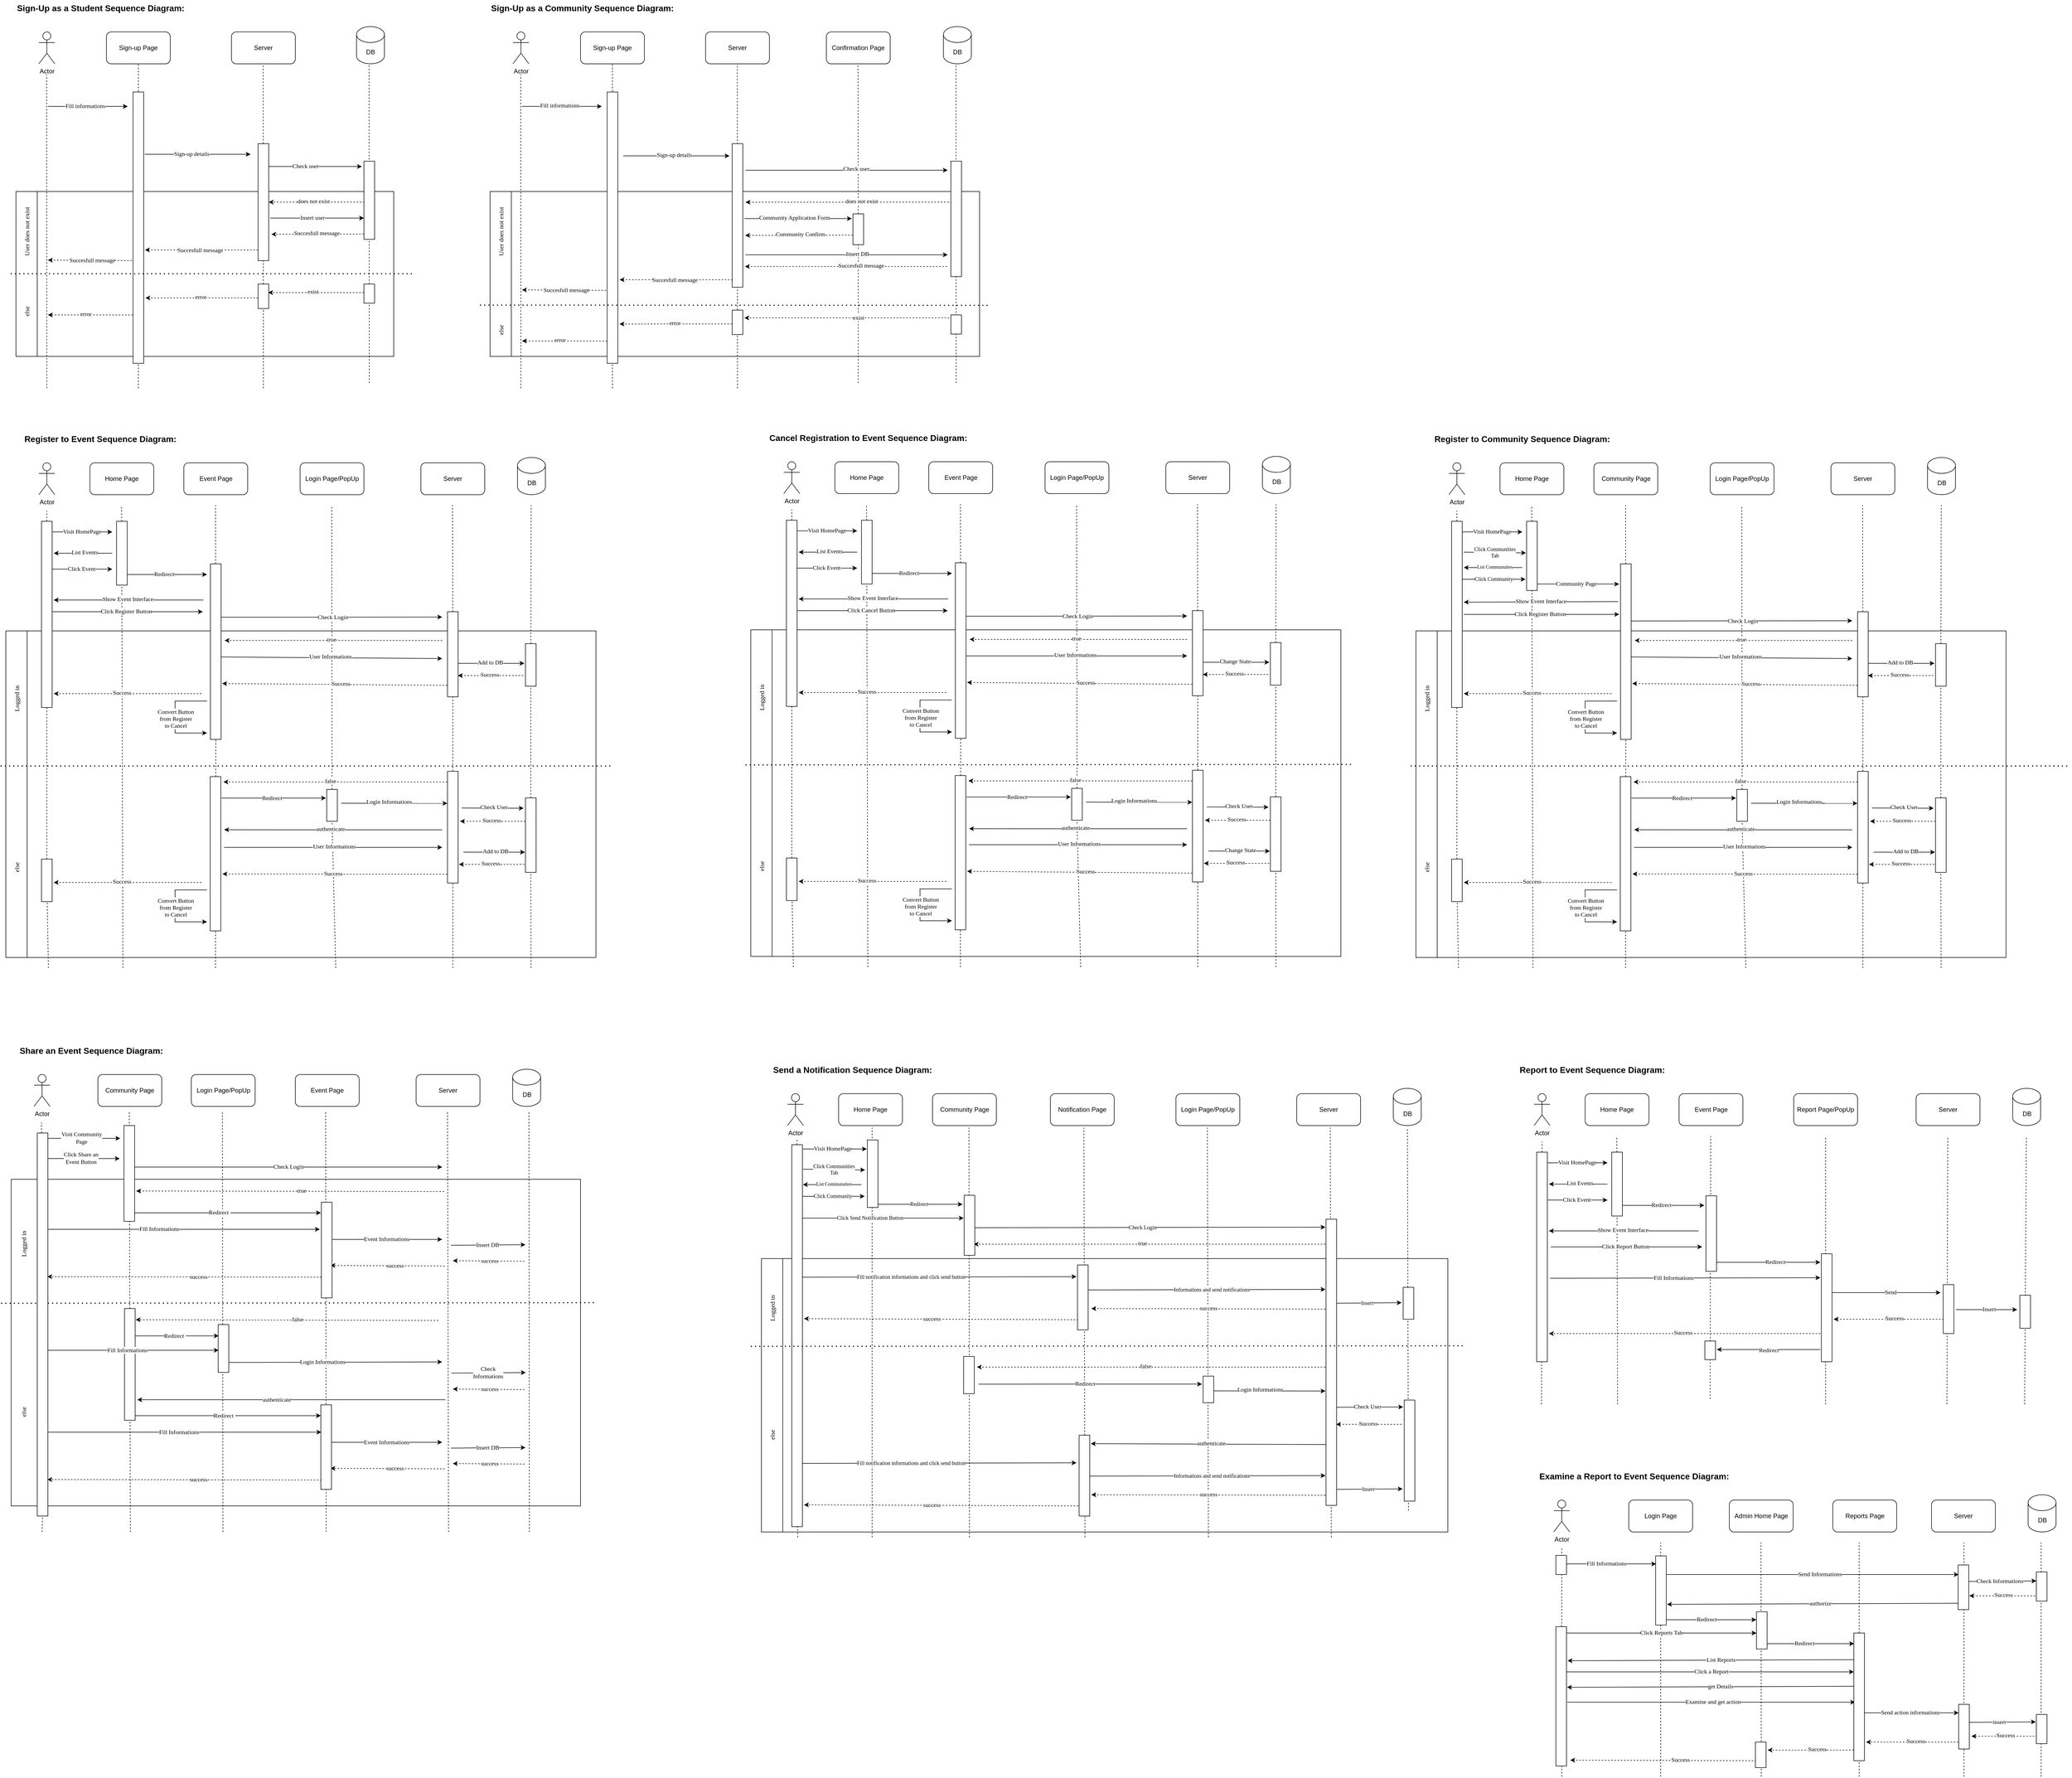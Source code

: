 <mxfile version="17.4.6" type="github">
  <diagram id="6W1MyK6aDZMTI-PS_otd" name="Page-1">
    <mxGraphModel dx="1483" dy="781" grid="1" gridSize="10" guides="1" tooltips="1" connect="1" arrows="1" fold="1" page="1" pageScale="1" pageWidth="850" pageHeight="1100" math="0" shadow="0">
      <root>
        <mxCell id="0" />
        <mxCell id="1" parent="0" />
        <mxCell id="WWlV5e2IUx9NMdd2vQTv-523" value="" style="rounded=0;whiteSpace=wrap;html=1;fontFamily=Verdana;" parent="1" vertex="1">
          <mxGeometry x="1440" y="2386" width="1290" height="514" as="geometry" />
        </mxCell>
        <mxCell id="WWlV5e2IUx9NMdd2vQTv-525" value="" style="rounded=0;whiteSpace=wrap;html=1;fontFamily=Verdana;" parent="1" vertex="1">
          <mxGeometry x="1440" y="2386" width="40" height="514" as="geometry" />
        </mxCell>
        <mxCell id="WWlV5e2IUx9NMdd2vQTv-468" value="Notification Page" style="rounded=1;whiteSpace=wrap;html=1;flipH=0;flipV=0;" parent="1" vertex="1">
          <mxGeometry x="1983" y="2076" width="120" height="60" as="geometry" />
        </mxCell>
        <mxCell id="WWlV5e2IUx9NMdd2vQTv-469" value="" style="endArrow=none;dashed=1;html=1;rounded=0;fontFamily=Verdana;entryX=0.5;entryY=1;entryDx=0;entryDy=0;" parent="1" edge="1">
          <mxGeometry width="50" height="50" relative="1" as="geometry">
            <mxPoint x="2048" y="2910" as="sourcePoint" />
            <mxPoint x="2046.0" y="2140.0" as="targetPoint" />
          </mxGeometry>
        </mxCell>
        <mxCell id="WWlV5e2IUx9NMdd2vQTv-1" value="" style="rounded=0;whiteSpace=wrap;html=1;fontFamily=Verdana;" parent="1" vertex="1">
          <mxGeometry x="30" y="2237" width="1070" height="614" as="geometry" />
        </mxCell>
        <mxCell id="WWlV5e2IUx9NMdd2vQTv-2" value="" style="rounded=0;whiteSpace=wrap;html=1;fontFamily=Verdana;" parent="1" vertex="1">
          <mxGeometry x="970" y="380" width="880" height="310" as="geometry" />
        </mxCell>
        <mxCell id="WWlV5e2IUx9NMdd2vQTv-3" value="" style="rounded=0;whiteSpace=wrap;html=1;fontFamily=Verdana;" parent="1" vertex="1">
          <mxGeometry x="59" y="1206" width="1070" height="614" as="geometry" />
        </mxCell>
        <mxCell id="WWlV5e2IUx9NMdd2vQTv-4" value="" style="endArrow=none;dashed=1;html=1;rounded=0;fontFamily=Verdana;entryX=0.5;entryY=1;entryDx=0;entryDy=0;startArrow=none;" parent="1" source="WWlV5e2IUx9NMdd2vQTv-264" edge="1">
          <mxGeometry width="50" height="50" relative="1" as="geometry">
            <mxPoint x="1621.92" y="740" as="sourcePoint" />
            <mxPoint x="1621.5" y="140" as="targetPoint" />
          </mxGeometry>
        </mxCell>
        <mxCell id="WWlV5e2IUx9NMdd2vQTv-5" value="" style="endArrow=none;dashed=1;html=1;rounded=0;fontFamily=Verdana;entryX=0.5;entryY=1;entryDx=0;entryDy=0;startArrow=none;" parent="1" source="WWlV5e2IUx9NMdd2vQTv-108" edge="1">
          <mxGeometry width="50" height="50" relative="1" as="geometry">
            <mxPoint x="632" y="1680" as="sourcePoint" />
            <mxPoint x="632.41" y="970" as="targetPoint" />
          </mxGeometry>
        </mxCell>
        <mxCell id="WWlV5e2IUx9NMdd2vQTv-6" value="" style="rounded=0;whiteSpace=wrap;html=1;fontFamily=Verdana;" parent="1" vertex="1">
          <mxGeometry x="79" y="380" width="670" height="310" as="geometry" />
        </mxCell>
        <mxCell id="WWlV5e2IUx9NMdd2vQTv-7" value="" style="rounded=0;whiteSpace=wrap;html=1;fontFamily=Verdana;" parent="1" vertex="1">
          <mxGeometry x="39" y="380" width="40" height="310" as="geometry" />
        </mxCell>
        <mxCell id="WWlV5e2IUx9NMdd2vQTv-8" value="" style="endArrow=none;dashed=1;html=1;rounded=0;fontFamily=Verdana;entryX=0.5;entryY=1;entryDx=0;entryDy=0;" parent="1" edge="1">
          <mxGeometry width="50" height="50" relative="1" as="geometry">
            <mxPoint x="703.0" y="740" as="sourcePoint" />
            <mxPoint x="702.58" y="140" as="targetPoint" />
          </mxGeometry>
        </mxCell>
        <mxCell id="WWlV5e2IUx9NMdd2vQTv-9" value="" style="endArrow=none;dashed=1;html=1;rounded=0;fontFamily=Verdana;entryX=0.5;entryY=1;entryDx=0;entryDy=0;startArrow=none;" parent="1" source="WWlV5e2IUx9NMdd2vQTv-36" edge="1">
          <mxGeometry width="50" height="50" relative="1" as="geometry">
            <mxPoint x="503.58" y="850" as="sourcePoint" />
            <mxPoint x="503.58" y="140" as="targetPoint" />
          </mxGeometry>
        </mxCell>
        <mxCell id="WWlV5e2IUx9NMdd2vQTv-10" value="" style="endArrow=none;dashed=1;html=1;rounded=0;fontFamily=Verdana;entryX=0.5;entryY=1;entryDx=0;entryDy=0;" parent="1" target="WWlV5e2IUx9NMdd2vQTv-11" edge="1">
          <mxGeometry width="50" height="50" relative="1" as="geometry">
            <mxPoint x="269" y="750" as="sourcePoint" />
            <mxPoint x="429" y="60" as="targetPoint" />
          </mxGeometry>
        </mxCell>
        <mxCell id="WWlV5e2IUx9NMdd2vQTv-11" value="Sign-up Page" style="rounded=1;whiteSpace=wrap;html=1;flipH=0;flipV=0;" parent="1" vertex="1">
          <mxGeometry x="209" y="80" width="120" height="60" as="geometry" />
        </mxCell>
        <mxCell id="WWlV5e2IUx9NMdd2vQTv-12" value="Server" style="rounded=1;whiteSpace=wrap;html=1;flipH=0;flipV=0;" parent="1" vertex="1">
          <mxGeometry x="444" y="80" width="120" height="60" as="geometry" />
        </mxCell>
        <mxCell id="WWlV5e2IUx9NMdd2vQTv-13" value="DB" style="shape=cylinder3;whiteSpace=wrap;html=1;boundedLbl=1;backgroundOutline=1;size=15;flipH=0;flipV=0;" parent="1" vertex="1">
          <mxGeometry x="679" y="70" width="52.5" height="70" as="geometry" />
        </mxCell>
        <mxCell id="WWlV5e2IUx9NMdd2vQTv-14" value="Actor" style="shape=umlActor;verticalLabelPosition=bottom;verticalAlign=top;html=1;outlineConnect=0;" parent="1" vertex="1">
          <mxGeometry x="82" y="80" width="30" height="60" as="geometry" />
        </mxCell>
        <mxCell id="WWlV5e2IUx9NMdd2vQTv-15" value="" style="endArrow=classic;html=1;rounded=0;fontFamily=Verdana;" parent="1" edge="1">
          <mxGeometry width="50" height="50" relative="1" as="geometry">
            <mxPoint x="99" y="220" as="sourcePoint" />
            <mxPoint x="249" y="220" as="targetPoint" />
          </mxGeometry>
        </mxCell>
        <mxCell id="WWlV5e2IUx9NMdd2vQTv-16" value="Fill informations" style="edgeLabel;html=1;align=center;verticalAlign=middle;resizable=0;points=[];fontFamily=Verdana;" parent="WWlV5e2IUx9NMdd2vQTv-15" vertex="1" connectable="0">
          <mxGeometry x="-0.293" y="1" relative="1" as="geometry">
            <mxPoint x="17" as="offset" />
          </mxGeometry>
        </mxCell>
        <mxCell id="WWlV5e2IUx9NMdd2vQTv-17" value="" style="endArrow=classic;html=1;rounded=0;fontFamily=Verdana;" parent="1" edge="1">
          <mxGeometry width="50" height="50" relative="1" as="geometry">
            <mxPoint x="281.0" y="310" as="sourcePoint" />
            <mxPoint x="480" y="310" as="targetPoint" />
          </mxGeometry>
        </mxCell>
        <mxCell id="WWlV5e2IUx9NMdd2vQTv-18" value="Sign-up details" style="edgeLabel;html=1;align=center;verticalAlign=middle;resizable=0;points=[];fontFamily=Verdana;" parent="WWlV5e2IUx9NMdd2vQTv-17" vertex="1" connectable="0">
          <mxGeometry x="-0.293" y="1" relative="1" as="geometry">
            <mxPoint x="17" as="offset" />
          </mxGeometry>
        </mxCell>
        <mxCell id="WWlV5e2IUx9NMdd2vQTv-19" value="" style="endArrow=classic;html=1;rounded=0;fontFamily=Verdana;" parent="1" edge="1">
          <mxGeometry width="50" height="50" relative="1" as="geometry">
            <mxPoint x="499" y="333" as="sourcePoint" />
            <mxPoint x="689" y="333" as="targetPoint" />
          </mxGeometry>
        </mxCell>
        <mxCell id="WWlV5e2IUx9NMdd2vQTv-20" value="Check user" style="edgeLabel;html=1;align=center;verticalAlign=middle;resizable=0;points=[];fontFamily=Verdana;" parent="WWlV5e2IUx9NMdd2vQTv-19" vertex="1" connectable="0">
          <mxGeometry x="-0.293" y="1" relative="1" as="geometry">
            <mxPoint x="17" as="offset" />
          </mxGeometry>
        </mxCell>
        <mxCell id="WWlV5e2IUx9NMdd2vQTv-21" value="" style="endArrow=classic;html=1;rounded=0;dashed=1;fontFamily=Verdana;" parent="1" edge="1">
          <mxGeometry width="50" height="50" relative="1" as="geometry">
            <mxPoint x="694" y="400" as="sourcePoint" />
            <mxPoint x="514" y="400" as="targetPoint" />
          </mxGeometry>
        </mxCell>
        <mxCell id="WWlV5e2IUx9NMdd2vQTv-22" value="does not exist" style="edgeLabel;html=1;align=center;verticalAlign=middle;resizable=0;points=[];fontFamily=Verdana;" parent="WWlV5e2IUx9NMdd2vQTv-21" vertex="1" connectable="0">
          <mxGeometry x="-0.293" y="1" relative="1" as="geometry">
            <mxPoint x="-33" y="-3" as="offset" />
          </mxGeometry>
        </mxCell>
        <mxCell id="WWlV5e2IUx9NMdd2vQTv-23" value="" style="endArrow=classic;html=1;rounded=0;dashed=1;fontFamily=Verdana;entryX=1.125;entryY=0.582;entryDx=0;entryDy=0;entryPerimeter=0;" parent="1" target="WWlV5e2IUx9NMdd2vQTv-27" edge="1">
          <mxGeometry width="50" height="50" relative="1" as="geometry">
            <mxPoint x="494" y="490" as="sourcePoint" />
            <mxPoint x="289" y="490" as="targetPoint" />
          </mxGeometry>
        </mxCell>
        <mxCell id="WWlV5e2IUx9NMdd2vQTv-24" value="Succesfull message" style="edgeLabel;html=1;align=center;verticalAlign=middle;resizable=0;points=[];fontFamily=Verdana;" parent="WWlV5e2IUx9NMdd2vQTv-23" vertex="1" connectable="0">
          <mxGeometry x="-0.293" y="1" relative="1" as="geometry">
            <mxPoint x="-34" y="-1" as="offset" />
          </mxGeometry>
        </mxCell>
        <mxCell id="WWlV5e2IUx9NMdd2vQTv-25" value="" style="endArrow=classic;html=1;rounded=0;dashed=1;fontFamily=Verdana;" parent="1" edge="1">
          <mxGeometry width="50" height="50" relative="1" as="geometry">
            <mxPoint x="269" y="510" as="sourcePoint" />
            <mxPoint x="99" y="509" as="targetPoint" />
          </mxGeometry>
        </mxCell>
        <mxCell id="WWlV5e2IUx9NMdd2vQTv-26" value="Succesfull message" style="edgeLabel;html=1;align=center;verticalAlign=middle;resizable=0;points=[];fontFamily=Verdana;" parent="WWlV5e2IUx9NMdd2vQTv-25" vertex="1" connectable="0">
          <mxGeometry x="-0.293" y="1" relative="1" as="geometry">
            <mxPoint x="-27" y="-2" as="offset" />
          </mxGeometry>
        </mxCell>
        <mxCell id="WWlV5e2IUx9NMdd2vQTv-27" value="" style="verticalLabelPosition=bottom;verticalAlign=top;html=1;shape=mxgraph.basic.rect;fillColor2=none;strokeWidth=1;size=20;indent=5;fontFamily=Verdana;" parent="1" vertex="1">
          <mxGeometry x="259" y="193" width="20" height="510" as="geometry" />
        </mxCell>
        <mxCell id="WWlV5e2IUx9NMdd2vQTv-28" value="" style="verticalLabelPosition=bottom;verticalAlign=top;html=1;shape=mxgraph.basic.rect;fillColor2=none;strokeWidth=1;size=20;indent=5;fontFamily=Verdana;" parent="1" vertex="1">
          <mxGeometry x="693" y="323" width="20" height="147" as="geometry" />
        </mxCell>
        <mxCell id="WWlV5e2IUx9NMdd2vQTv-29" value="" style="endArrow=none;dashed=1;html=1;dashPattern=1 3;strokeWidth=2;rounded=0;fontFamily=Verdana;" parent="1" edge="1">
          <mxGeometry width="50" height="50" relative="1" as="geometry">
            <mxPoint x="29" y="534.58" as="sourcePoint" />
            <mxPoint x="789" y="534.58" as="targetPoint" />
          </mxGeometry>
        </mxCell>
        <mxCell id="WWlV5e2IUx9NMdd2vQTv-30" value="" style="verticalLabelPosition=bottom;verticalAlign=top;html=1;shape=mxgraph.basic.rect;fillColor2=none;strokeWidth=1;size=20;indent=5;fontFamily=Verdana;" parent="1" vertex="1">
          <mxGeometry x="494" y="290" width="20" height="220" as="geometry" />
        </mxCell>
        <mxCell id="WWlV5e2IUx9NMdd2vQTv-31" value="" style="endArrow=classic;html=1;rounded=0;fontFamily=Verdana;" parent="1" edge="1">
          <mxGeometry width="50" height="50" relative="1" as="geometry">
            <mxPoint x="517" y="430" as="sourcePoint" />
            <mxPoint x="693.0" y="430" as="targetPoint" />
          </mxGeometry>
        </mxCell>
        <mxCell id="WWlV5e2IUx9NMdd2vQTv-32" value="Insert user" style="edgeLabel;html=1;align=center;verticalAlign=middle;resizable=0;points=[];fontFamily=Verdana;" parent="WWlV5e2IUx9NMdd2vQTv-31" vertex="1" connectable="0">
          <mxGeometry x="-0.293" y="1" relative="1" as="geometry">
            <mxPoint x="17" as="offset" />
          </mxGeometry>
        </mxCell>
        <mxCell id="WWlV5e2IUx9NMdd2vQTv-33" value="" style="endArrow=classic;html=1;rounded=0;dashed=1;fontFamily=Verdana;" parent="1" edge="1">
          <mxGeometry width="50" height="50" relative="1" as="geometry">
            <mxPoint x="693.0" y="460" as="sourcePoint" />
            <mxPoint x="519" y="460.42" as="targetPoint" />
          </mxGeometry>
        </mxCell>
        <mxCell id="WWlV5e2IUx9NMdd2vQTv-34" value="Succesfull message" style="edgeLabel;html=1;align=center;verticalAlign=middle;resizable=0;points=[];fontFamily=Verdana;" parent="WWlV5e2IUx9NMdd2vQTv-33" vertex="1" connectable="0">
          <mxGeometry x="-0.293" y="1" relative="1" as="geometry">
            <mxPoint x="-28" y="-3" as="offset" />
          </mxGeometry>
        </mxCell>
        <mxCell id="WWlV5e2IUx9NMdd2vQTv-35" value="" style="verticalLabelPosition=bottom;verticalAlign=top;html=1;shape=mxgraph.basic.rect;fillColor2=none;strokeWidth=1;size=20;indent=5;fontFamily=Verdana;" parent="1" vertex="1">
          <mxGeometry x="693" y="554" width="20" height="36" as="geometry" />
        </mxCell>
        <mxCell id="WWlV5e2IUx9NMdd2vQTv-36" value="" style="verticalLabelPosition=bottom;verticalAlign=top;html=1;shape=mxgraph.basic.rect;fillColor2=none;strokeWidth=1;size=20;indent=5;fontFamily=Verdana;" parent="1" vertex="1">
          <mxGeometry x="494" y="554" width="20" height="46" as="geometry" />
        </mxCell>
        <mxCell id="WWlV5e2IUx9NMdd2vQTv-37" value="" style="endArrow=none;dashed=1;html=1;rounded=0;fontFamily=Verdana;entryX=0.5;entryY=1;entryDx=0;entryDy=0;" parent="1" target="WWlV5e2IUx9NMdd2vQTv-36" edge="1">
          <mxGeometry width="50" height="50" relative="1" as="geometry">
            <mxPoint x="504" y="750" as="sourcePoint" />
            <mxPoint x="503.58" y="140" as="targetPoint" />
          </mxGeometry>
        </mxCell>
        <mxCell id="WWlV5e2IUx9NMdd2vQTv-38" value="" style="endArrow=classic;html=1;rounded=0;dashed=1;fontFamily=Verdana;" parent="1" edge="1">
          <mxGeometry width="50" height="50" relative="1" as="geometry">
            <mxPoint x="693.0" y="570" as="sourcePoint" />
            <mxPoint x="513.0" y="570" as="targetPoint" />
          </mxGeometry>
        </mxCell>
        <mxCell id="WWlV5e2IUx9NMdd2vQTv-39" value="exist" style="edgeLabel;html=1;align=center;verticalAlign=middle;resizable=0;points=[];fontFamily=Verdana;" parent="WWlV5e2IUx9NMdd2vQTv-38" vertex="1" connectable="0">
          <mxGeometry x="-0.293" y="1" relative="1" as="geometry">
            <mxPoint x="-33" y="-3" as="offset" />
          </mxGeometry>
        </mxCell>
        <mxCell id="WWlV5e2IUx9NMdd2vQTv-40" value="" style="endArrow=classic;html=1;rounded=0;dashed=1;fontFamily=Verdana;entryX=1.167;entryY=0.759;entryDx=0;entryDy=0;entryPerimeter=0;" parent="1" target="WWlV5e2IUx9NMdd2vQTv-27" edge="1">
          <mxGeometry width="50" height="50" relative="1" as="geometry">
            <mxPoint x="494" y="580" as="sourcePoint" />
            <mxPoint x="314" y="580" as="targetPoint" />
          </mxGeometry>
        </mxCell>
        <mxCell id="WWlV5e2IUx9NMdd2vQTv-41" value="error" style="edgeLabel;html=1;align=center;verticalAlign=middle;resizable=0;points=[];fontFamily=Verdana;" parent="WWlV5e2IUx9NMdd2vQTv-40" vertex="1" connectable="0">
          <mxGeometry x="-0.293" y="1" relative="1" as="geometry">
            <mxPoint x="-33" y="-3" as="offset" />
          </mxGeometry>
        </mxCell>
        <mxCell id="WWlV5e2IUx9NMdd2vQTv-42" value="" style="endArrow=classic;html=1;rounded=0;dashed=1;fontFamily=Verdana;" parent="1" edge="1">
          <mxGeometry width="50" height="50" relative="1" as="geometry">
            <mxPoint x="259" y="612.08" as="sourcePoint" />
            <mxPoint x="99" y="612" as="targetPoint" />
          </mxGeometry>
        </mxCell>
        <mxCell id="WWlV5e2IUx9NMdd2vQTv-43" value="error" style="edgeLabel;html=1;align=center;verticalAlign=middle;resizable=0;points=[];fontFamily=Verdana;" parent="WWlV5e2IUx9NMdd2vQTv-42" vertex="1" connectable="0">
          <mxGeometry x="-0.293" y="1" relative="1" as="geometry">
            <mxPoint x="-33" y="-3" as="offset" />
          </mxGeometry>
        </mxCell>
        <mxCell id="WWlV5e2IUx9NMdd2vQTv-44" value="" style="endArrow=none;dashed=1;html=1;rounded=0;fontFamily=Verdana;entryX=0.5;entryY=1;entryDx=0;entryDy=0;" parent="1" edge="1">
          <mxGeometry width="50" height="50" relative="1" as="geometry">
            <mxPoint x="97" y="750" as="sourcePoint" />
            <mxPoint x="96.58" y="160" as="targetPoint" />
          </mxGeometry>
        </mxCell>
        <mxCell id="WWlV5e2IUx9NMdd2vQTv-45" value="User does not exist" style="text;strokeColor=none;fillColor=none;align=center;verticalAlign=middle;spacingLeft=4;spacingRight=4;overflow=hidden;points=[[0,0.5],[1,0.5]];portConstraint=eastwest;rotatable=0;fontFamily=Verdana;html=0;horizontal=0;" parent="1" vertex="1">
          <mxGeometry x="44" y="390" width="30" height="130" as="geometry" />
        </mxCell>
        <mxCell id="WWlV5e2IUx9NMdd2vQTv-46" value="else" style="text;strokeColor=none;fillColor=none;align=center;verticalAlign=middle;spacingLeft=4;spacingRight=4;overflow=hidden;points=[[0,0.5],[1,0.5]];portConstraint=eastwest;rotatable=0;fontFamily=Verdana;html=0;horizontal=0;" parent="1" vertex="1">
          <mxGeometry x="44" y="540" width="30" height="130" as="geometry" />
        </mxCell>
        <mxCell id="WWlV5e2IUx9NMdd2vQTv-47" value="Actor" style="shape=umlActor;verticalLabelPosition=bottom;verticalAlign=top;html=1;outlineConnect=0;" parent="1" vertex="1">
          <mxGeometry x="82" y="890" width="30" height="60" as="geometry" />
        </mxCell>
        <mxCell id="WWlV5e2IUx9NMdd2vQTv-48" value="" style="endArrow=none;dashed=1;html=1;rounded=0;fontFamily=Verdana;startArrow=none;" parent="1" source="WWlV5e2IUx9NMdd2vQTv-89" edge="1">
          <mxGeometry width="50" height="50" relative="1" as="geometry">
            <mxPoint x="96.92" y="1560" as="sourcePoint" />
            <mxPoint x="97" y="980" as="targetPoint" />
          </mxGeometry>
        </mxCell>
        <mxCell id="WWlV5e2IUx9NMdd2vQTv-49" value="Home Page" style="rounded=1;whiteSpace=wrap;html=1;flipH=0;flipV=0;" parent="1" vertex="1">
          <mxGeometry x="178" y="890" width="120" height="60" as="geometry" />
        </mxCell>
        <mxCell id="WWlV5e2IUx9NMdd2vQTv-50" value="Event Page" style="rounded=1;whiteSpace=wrap;html=1;flipH=0;flipV=0;" parent="1" vertex="1">
          <mxGeometry x="354.5" y="890" width="120" height="60" as="geometry" />
        </mxCell>
        <mxCell id="WWlV5e2IUx9NMdd2vQTv-51" value="Server" style="rounded=1;whiteSpace=wrap;html=1;flipH=0;flipV=0;" parent="1" vertex="1">
          <mxGeometry x="800" y="890" width="120" height="60" as="geometry" />
        </mxCell>
        <mxCell id="WWlV5e2IUx9NMdd2vQTv-52" value="DB" style="shape=cylinder3;whiteSpace=wrap;html=1;boundedLbl=1;backgroundOutline=1;size=15;flipH=0;flipV=0;" parent="1" vertex="1">
          <mxGeometry x="981.5" y="880" width="52.5" height="70" as="geometry" />
        </mxCell>
        <mxCell id="WWlV5e2IUx9NMdd2vQTv-53" value="" style="endArrow=none;dashed=1;html=1;rounded=0;fontFamily=Verdana;entryX=0.5;entryY=1;entryDx=0;entryDy=0;startArrow=none;" parent="1" source="WWlV5e2IUx9NMdd2vQTv-65" edge="1">
          <mxGeometry width="50" height="50" relative="1" as="geometry">
            <mxPoint x="237.92" y="1560" as="sourcePoint" />
            <mxPoint x="237.5" y="970" as="targetPoint" />
          </mxGeometry>
        </mxCell>
        <mxCell id="WWlV5e2IUx9NMdd2vQTv-54" value="" style="endArrow=none;dashed=1;html=1;rounded=0;fontFamily=Verdana;entryX=0.5;entryY=1;entryDx=0;entryDy=0;startArrow=none;" parent="1" source="WWlV5e2IUx9NMdd2vQTv-73" edge="1">
          <mxGeometry width="50" height="50" relative="1" as="geometry">
            <mxPoint x="414.42" y="1560" as="sourcePoint" />
            <mxPoint x="414" y="970" as="targetPoint" />
          </mxGeometry>
        </mxCell>
        <mxCell id="WWlV5e2IUx9NMdd2vQTv-55" value="" style="endArrow=none;dashed=1;html=1;rounded=0;fontFamily=Verdana;entryX=0.5;entryY=1;entryDx=0;entryDy=0;startArrow=none;" parent="1" source="WWlV5e2IUx9NMdd2vQTv-85" edge="1">
          <mxGeometry width="50" height="50" relative="1" as="geometry">
            <mxPoint x="859.5" y="1080" as="sourcePoint" />
            <mxPoint x="859.5" y="970" as="targetPoint" />
          </mxGeometry>
        </mxCell>
        <mxCell id="WWlV5e2IUx9NMdd2vQTv-56" value="" style="endArrow=none;dashed=1;html=1;rounded=0;fontFamily=Verdana;entryX=0.5;entryY=1;entryDx=0;entryDy=0;startArrow=none;" parent="1" source="WWlV5e2IUx9NMdd2vQTv-87" edge="1">
          <mxGeometry width="50" height="50" relative="1" as="geometry">
            <mxPoint x="1007.67" y="1560" as="sourcePoint" />
            <mxPoint x="1007.25" y="970" as="targetPoint" />
          </mxGeometry>
        </mxCell>
        <mxCell id="WWlV5e2IUx9NMdd2vQTv-57" value="" style="endArrow=classic;html=1;rounded=0;fontFamily=Verdana;" parent="1" edge="1">
          <mxGeometry width="50" height="50" relative="1" as="geometry">
            <mxPoint x="100" y="1020" as="sourcePoint" />
            <mxPoint x="220" y="1020" as="targetPoint" />
          </mxGeometry>
        </mxCell>
        <mxCell id="WWlV5e2IUx9NMdd2vQTv-58" value="Visit HomePage" style="edgeLabel;html=1;align=center;verticalAlign=middle;resizable=0;points=[];fontFamily=Verdana;" parent="WWlV5e2IUx9NMdd2vQTv-57" vertex="1" connectable="0">
          <mxGeometry x="-0.293" y="1" relative="1" as="geometry">
            <mxPoint x="20" as="offset" />
          </mxGeometry>
        </mxCell>
        <mxCell id="WWlV5e2IUx9NMdd2vQTv-59" value="" style="endArrow=classic;html=1;rounded=0;fontFamily=Verdana;" parent="1" edge="1">
          <mxGeometry width="50" height="50" relative="1" as="geometry">
            <mxPoint x="220" y="1060" as="sourcePoint" />
            <mxPoint x="110" y="1060" as="targetPoint" />
          </mxGeometry>
        </mxCell>
        <mxCell id="WWlV5e2IUx9NMdd2vQTv-60" value="List Events" style="edgeLabel;html=1;align=center;verticalAlign=middle;resizable=0;points=[];fontFamily=Verdana;" parent="WWlV5e2IUx9NMdd2vQTv-59" vertex="1" connectable="0">
          <mxGeometry x="-0.293" y="1" relative="1" as="geometry">
            <mxPoint x="-13" y="-3" as="offset" />
          </mxGeometry>
        </mxCell>
        <mxCell id="WWlV5e2IUx9NMdd2vQTv-61" value="" style="endArrow=classic;html=1;rounded=0;fontFamily=Verdana;" parent="1" edge="1">
          <mxGeometry width="50" height="50" relative="1" as="geometry">
            <mxPoint x="99" y="1090" as="sourcePoint" />
            <mxPoint x="220" y="1090" as="targetPoint" />
          </mxGeometry>
        </mxCell>
        <mxCell id="WWlV5e2IUx9NMdd2vQTv-62" value="Click Event" style="edgeLabel;html=1;align=center;verticalAlign=middle;resizable=0;points=[];fontFamily=Verdana;" parent="WWlV5e2IUx9NMdd2vQTv-61" vertex="1" connectable="0">
          <mxGeometry x="-0.293" y="1" relative="1" as="geometry">
            <mxPoint x="20" as="offset" />
          </mxGeometry>
        </mxCell>
        <mxCell id="WWlV5e2IUx9NMdd2vQTv-63" value="" style="endArrow=classic;html=1;rounded=0;fontFamily=Verdana;" parent="1" edge="1">
          <mxGeometry width="50" height="50" relative="1" as="geometry">
            <mxPoint x="244.5" y="1100" as="sourcePoint" />
            <mxPoint x="398.0" y="1100" as="targetPoint" />
          </mxGeometry>
        </mxCell>
        <mxCell id="WWlV5e2IUx9NMdd2vQTv-64" value="Redirect" style="edgeLabel;html=1;align=center;verticalAlign=middle;resizable=0;points=[];fontFamily=Verdana;" parent="WWlV5e2IUx9NMdd2vQTv-63" vertex="1" connectable="0">
          <mxGeometry x="-0.293" y="1" relative="1" as="geometry">
            <mxPoint x="18" as="offset" />
          </mxGeometry>
        </mxCell>
        <mxCell id="WWlV5e2IUx9NMdd2vQTv-65" value="" style="verticalLabelPosition=bottom;verticalAlign=top;html=1;shape=mxgraph.basic.rect;fillColor2=none;strokeWidth=1;size=20;indent=5;fontFamily=Verdana;" parent="1" vertex="1">
          <mxGeometry x="228" y="1000" width="20" height="120" as="geometry" />
        </mxCell>
        <mxCell id="WWlV5e2IUx9NMdd2vQTv-66" value="" style="endArrow=none;dashed=1;html=1;rounded=0;fontFamily=Verdana;entryX=0.5;entryY=1;entryDx=0;entryDy=0;" parent="1" target="WWlV5e2IUx9NMdd2vQTv-65" edge="1">
          <mxGeometry width="50" height="50" relative="1" as="geometry">
            <mxPoint x="240" y="1840" as="sourcePoint" />
            <mxPoint x="237.5" y="970" as="targetPoint" />
          </mxGeometry>
        </mxCell>
        <mxCell id="WWlV5e2IUx9NMdd2vQTv-67" value="" style="endArrow=classic;html=1;rounded=0;fontFamily=Verdana;" parent="1" edge="1">
          <mxGeometry width="50" height="50" relative="1" as="geometry">
            <mxPoint x="391.0" y="1148" as="sourcePoint" />
            <mxPoint x="110" y="1148" as="targetPoint" />
          </mxGeometry>
        </mxCell>
        <mxCell id="WWlV5e2IUx9NMdd2vQTv-68" value="Show Event Interface" style="edgeLabel;html=1;align=center;verticalAlign=middle;resizable=0;points=[];fontFamily=Verdana;" parent="WWlV5e2IUx9NMdd2vQTv-67" vertex="1" connectable="0">
          <mxGeometry x="-0.293" y="1" relative="1" as="geometry">
            <mxPoint x="-43" y="-3" as="offset" />
          </mxGeometry>
        </mxCell>
        <mxCell id="WWlV5e2IUx9NMdd2vQTv-69" value="" style="endArrow=classic;html=1;rounded=0;fontFamily=Verdana;" parent="1" edge="1">
          <mxGeometry width="50" height="50" relative="1" as="geometry">
            <mxPoint x="105.5" y="1170" as="sourcePoint" />
            <mxPoint x="390" y="1170" as="targetPoint" />
          </mxGeometry>
        </mxCell>
        <mxCell id="WWlV5e2IUx9NMdd2vQTv-70" value="Click Register Button" style="edgeLabel;html=1;align=center;verticalAlign=middle;resizable=0;points=[];fontFamily=Verdana;" parent="WWlV5e2IUx9NMdd2vQTv-69" vertex="1" connectable="0">
          <mxGeometry x="-0.293" y="1" relative="1" as="geometry">
            <mxPoint x="40" as="offset" />
          </mxGeometry>
        </mxCell>
        <mxCell id="WWlV5e2IUx9NMdd2vQTv-71" value="" style="endArrow=classic;html=1;rounded=0;fontFamily=Verdana;" parent="1" edge="1">
          <mxGeometry width="50" height="50" relative="1" as="geometry">
            <mxPoint x="418.5" y="1255" as="sourcePoint" />
            <mxPoint x="840" y="1258" as="targetPoint" />
          </mxGeometry>
        </mxCell>
        <mxCell id="WWlV5e2IUx9NMdd2vQTv-72" value="User Informations" style="edgeLabel;html=1;align=center;verticalAlign=middle;resizable=0;points=[];fontFamily=Verdana;" parent="WWlV5e2IUx9NMdd2vQTv-71" vertex="1" connectable="0">
          <mxGeometry x="-0.293" y="1" relative="1" as="geometry">
            <mxPoint x="62" y="-1" as="offset" />
          </mxGeometry>
        </mxCell>
        <mxCell id="WWlV5e2IUx9NMdd2vQTv-73" value="" style="verticalLabelPosition=bottom;verticalAlign=top;html=1;shape=mxgraph.basic.rect;fillColor2=none;strokeWidth=1;size=20;indent=5;fontFamily=Verdana;" parent="1" vertex="1">
          <mxGeometry x="404.5" y="1080" width="20" height="330" as="geometry" />
        </mxCell>
        <mxCell id="WWlV5e2IUx9NMdd2vQTv-74" value="" style="endArrow=none;dashed=1;html=1;rounded=0;fontFamily=Verdana;entryX=0.5;entryY=1;entryDx=0;entryDy=0;startArrow=none;" parent="1" source="WWlV5e2IUx9NMdd2vQTv-103" target="WWlV5e2IUx9NMdd2vQTv-73" edge="1">
          <mxGeometry width="50" height="50" relative="1" as="geometry">
            <mxPoint x="415" y="1680" as="sourcePoint" />
            <mxPoint x="414" y="970" as="targetPoint" />
          </mxGeometry>
        </mxCell>
        <mxCell id="WWlV5e2IUx9NMdd2vQTv-75" value="" style="endArrow=classic;html=1;rounded=0;fontFamily=Verdana;" parent="1" edge="1">
          <mxGeometry width="50" height="50" relative="1" as="geometry">
            <mxPoint x="864.5" y="1267" as="sourcePoint" />
            <mxPoint x="994.5" y="1267" as="targetPoint" />
          </mxGeometry>
        </mxCell>
        <mxCell id="WWlV5e2IUx9NMdd2vQTv-76" value="Add to DB" style="edgeLabel;html=1;align=center;verticalAlign=middle;resizable=0;points=[];fontFamily=Verdana;" parent="WWlV5e2IUx9NMdd2vQTv-75" vertex="1" connectable="0">
          <mxGeometry x="-0.293" y="1" relative="1" as="geometry">
            <mxPoint x="19" y="-1" as="offset" />
          </mxGeometry>
        </mxCell>
        <mxCell id="WWlV5e2IUx9NMdd2vQTv-77" value="" style="endArrow=classic;html=1;rounded=0;dashed=1;fontFamily=Verdana;" parent="1" edge="1">
          <mxGeometry width="50" height="50" relative="1" as="geometry">
            <mxPoint x="992.5" y="1290" as="sourcePoint" />
            <mxPoint x="869.5" y="1290" as="targetPoint" />
          </mxGeometry>
        </mxCell>
        <mxCell id="WWlV5e2IUx9NMdd2vQTv-78" value="Success" style="edgeLabel;html=1;align=center;verticalAlign=middle;resizable=0;points=[];fontFamily=Verdana;" parent="WWlV5e2IUx9NMdd2vQTv-77" vertex="1" connectable="0">
          <mxGeometry x="-0.293" y="1" relative="1" as="geometry">
            <mxPoint x="-20" y="-3" as="offset" />
          </mxGeometry>
        </mxCell>
        <mxCell id="WWlV5e2IUx9NMdd2vQTv-79" value="" style="endArrow=classic;html=1;rounded=0;dashed=1;fontFamily=Verdana;exitX=-0.017;exitY=0.865;exitDx=0;exitDy=0;exitPerimeter=0;" parent="1" source="WWlV5e2IUx9NMdd2vQTv-85" edge="1">
          <mxGeometry width="50" height="50" relative="1" as="geometry">
            <mxPoint x="572" y="1305" as="sourcePoint" />
            <mxPoint x="426.5" y="1305" as="targetPoint" />
          </mxGeometry>
        </mxCell>
        <mxCell id="WWlV5e2IUx9NMdd2vQTv-80" value="Success" style="edgeLabel;html=1;align=center;verticalAlign=middle;resizable=0;points=[];fontFamily=Verdana;" parent="WWlV5e2IUx9NMdd2vQTv-79" vertex="1" connectable="0">
          <mxGeometry x="-0.293" y="1" relative="1" as="geometry">
            <mxPoint x="-51" y="-3" as="offset" />
          </mxGeometry>
        </mxCell>
        <mxCell id="WWlV5e2IUx9NMdd2vQTv-81" value="" style="endArrow=classic;html=1;rounded=0;dashed=1;fontFamily=Verdana;" parent="1" edge="1">
          <mxGeometry width="50" height="50" relative="1" as="geometry">
            <mxPoint x="387.5" y="1324" as="sourcePoint" />
            <mxPoint x="110" y="1324" as="targetPoint" />
          </mxGeometry>
        </mxCell>
        <mxCell id="WWlV5e2IUx9NMdd2vQTv-82" value="Success" style="edgeLabel;html=1;align=center;verticalAlign=middle;resizable=0;points=[];fontFamily=Verdana;" parent="WWlV5e2IUx9NMdd2vQTv-81" vertex="1" connectable="0">
          <mxGeometry x="-0.293" y="1" relative="1" as="geometry">
            <mxPoint x="-52" y="-3" as="offset" />
          </mxGeometry>
        </mxCell>
        <mxCell id="WWlV5e2IUx9NMdd2vQTv-83" value="" style="endArrow=classic;html=1;rounded=0;fontFamily=Verdana;" parent="1" edge="1">
          <mxGeometry width="50" height="50" relative="1" as="geometry">
            <mxPoint x="398.0" y="1338" as="sourcePoint" />
            <mxPoint x="398.0" y="1398" as="targetPoint" />
            <Array as="points">
              <mxPoint x="338" y="1338" />
              <mxPoint x="338" y="1398" />
            </Array>
          </mxGeometry>
        </mxCell>
        <mxCell id="WWlV5e2IUx9NMdd2vQTv-84" value="Convert Button&lt;br&gt;from Register &lt;br&gt;to Cancel" style="edgeLabel;html=1;align=center;verticalAlign=middle;resizable=0;points=[];fontFamily=Verdana;" parent="WWlV5e2IUx9NMdd2vQTv-83" vertex="1" connectable="0">
          <mxGeometry x="-0.293" y="1" relative="1" as="geometry">
            <mxPoint y="29" as="offset" />
          </mxGeometry>
        </mxCell>
        <mxCell id="WWlV5e2IUx9NMdd2vQTv-85" value="" style="verticalLabelPosition=bottom;verticalAlign=top;html=1;shape=mxgraph.basic.rect;fillColor2=none;strokeWidth=1;size=20;indent=5;fontFamily=Verdana;" parent="1" vertex="1">
          <mxGeometry x="850" y="1170" width="20" height="160" as="geometry" />
        </mxCell>
        <mxCell id="WWlV5e2IUx9NMdd2vQTv-86" value="" style="endArrow=none;dashed=1;html=1;rounded=0;fontFamily=Verdana;entryX=0.5;entryY=1;entryDx=0;entryDy=0;startArrow=none;" parent="1" source="WWlV5e2IUx9NMdd2vQTv-101" target="WWlV5e2IUx9NMdd2vQTv-85" edge="1">
          <mxGeometry width="50" height="50" relative="1" as="geometry">
            <mxPoint x="861.5" y="1680" as="sourcePoint" />
            <mxPoint x="859.5" y="970" as="targetPoint" />
          </mxGeometry>
        </mxCell>
        <mxCell id="WWlV5e2IUx9NMdd2vQTv-87" value="" style="verticalLabelPosition=bottom;verticalAlign=top;html=1;shape=mxgraph.basic.rect;fillColor2=none;strokeWidth=1;size=20;indent=5;fontFamily=Verdana;" parent="1" vertex="1">
          <mxGeometry x="996.5" y="1230" width="20" height="80" as="geometry" />
        </mxCell>
        <mxCell id="WWlV5e2IUx9NMdd2vQTv-88" value="" style="endArrow=none;dashed=1;html=1;rounded=0;fontFamily=Verdana;entryX=0.5;entryY=1;entryDx=0;entryDy=0;startArrow=none;" parent="1" source="WWlV5e2IUx9NMdd2vQTv-114" target="WWlV5e2IUx9NMdd2vQTv-87" edge="1">
          <mxGeometry width="50" height="50" relative="1" as="geometry">
            <mxPoint x="1007" y="1670" as="sourcePoint" />
            <mxPoint x="1007.25" y="970" as="targetPoint" />
          </mxGeometry>
        </mxCell>
        <mxCell id="WWlV5e2IUx9NMdd2vQTv-89" value="" style="verticalLabelPosition=bottom;verticalAlign=top;html=1;shape=mxgraph.basic.rect;fillColor2=none;strokeWidth=1;size=20;indent=5;fontFamily=Verdana;" parent="1" vertex="1">
          <mxGeometry x="87" y="1000" width="20" height="350" as="geometry" />
        </mxCell>
        <mxCell id="WWlV5e2IUx9NMdd2vQTv-90" value="" style="endArrow=none;dashed=1;html=1;rounded=0;fontFamily=Verdana;startArrow=none;" parent="1" source="WWlV5e2IUx9NMdd2vQTv-134" target="WWlV5e2IUx9NMdd2vQTv-89" edge="1">
          <mxGeometry width="50" height="50" relative="1" as="geometry">
            <mxPoint x="100" y="1840" as="sourcePoint" />
            <mxPoint x="97" y="980" as="targetPoint" />
          </mxGeometry>
        </mxCell>
        <mxCell id="WWlV5e2IUx9NMdd2vQTv-91" value="Sign-Up as a Student Sequence Diagram:" style="text;html=1;strokeColor=none;fillColor=none;align=left;verticalAlign=middle;whiteSpace=wrap;rounded=0;fontStyle=1;fontSize=16;" parent="1" vertex="1">
          <mxGeometry x="39" y="20" width="341" height="30" as="geometry" />
        </mxCell>
        <mxCell id="WWlV5e2IUx9NMdd2vQTv-92" value="Register to Event Sequence Diagram:" style="text;html=1;strokeColor=none;fillColor=none;align=left;verticalAlign=middle;whiteSpace=wrap;rounded=0;fontStyle=1;fontSize=16;" parent="1" vertex="1">
          <mxGeometry x="53" y="830" width="317" height="30" as="geometry" />
        </mxCell>
        <mxCell id="WWlV5e2IUx9NMdd2vQTv-93" value="" style="endArrow=classic;html=1;rounded=0;fontFamily=Verdana;" parent="1" edge="1">
          <mxGeometry width="50" height="50" relative="1" as="geometry">
            <mxPoint x="424.5" y="1180.41" as="sourcePoint" />
            <mxPoint x="840" y="1180" as="targetPoint" />
          </mxGeometry>
        </mxCell>
        <mxCell id="WWlV5e2IUx9NMdd2vQTv-94" value="Check Login" style="edgeLabel;html=1;align=center;verticalAlign=middle;resizable=0;points=[];fontFamily=Verdana;" parent="WWlV5e2IUx9NMdd2vQTv-93" vertex="1" connectable="0">
          <mxGeometry x="-0.293" y="1" relative="1" as="geometry">
            <mxPoint x="62" as="offset" />
          </mxGeometry>
        </mxCell>
        <mxCell id="WWlV5e2IUx9NMdd2vQTv-95" value="" style="endArrow=classic;html=1;rounded=0;dashed=1;fontFamily=Verdana;exitX=0.729;exitY=0.032;exitDx=0;exitDy=0;exitPerimeter=0;" parent="1" edge="1">
          <mxGeometry width="50" height="50" relative="1" as="geometry">
            <mxPoint x="840.03" y="1224.08" as="sourcePoint" />
            <mxPoint x="431.25" y="1224" as="targetPoint" />
          </mxGeometry>
        </mxCell>
        <mxCell id="WWlV5e2IUx9NMdd2vQTv-96" value="true" style="edgeLabel;html=1;align=center;verticalAlign=middle;resizable=0;points=[];fontFamily=Verdana;" parent="WWlV5e2IUx9NMdd2vQTv-95" vertex="1" connectable="0">
          <mxGeometry x="-0.293" y="1" relative="1" as="geometry">
            <mxPoint x="-64" y="-3" as="offset" />
          </mxGeometry>
        </mxCell>
        <mxCell id="WWlV5e2IUx9NMdd2vQTv-97" value="" style="rounded=0;whiteSpace=wrap;html=1;fontFamily=Verdana;" parent="1" vertex="1">
          <mxGeometry x="20" y="1206" width="40" height="614" as="geometry" />
        </mxCell>
        <mxCell id="WWlV5e2IUx9NMdd2vQTv-98" value="Logged in" style="text;strokeColor=none;fillColor=none;align=center;verticalAlign=middle;spacingLeft=4;spacingRight=4;overflow=hidden;points=[[0,0.5],[1,0.5]];portConstraint=eastwest;rotatable=0;fontFamily=Verdana;html=0;horizontal=0;" parent="1" vertex="1">
          <mxGeometry x="25" y="1268" width="30" height="130" as="geometry" />
        </mxCell>
        <mxCell id="WWlV5e2IUx9NMdd2vQTv-99" value="else" style="text;strokeColor=none;fillColor=none;align=center;verticalAlign=middle;spacingLeft=4;spacingRight=4;overflow=hidden;points=[[0,0.5],[1,0.5]];portConstraint=eastwest;rotatable=0;fontFamily=Verdana;html=0;horizontal=0;" parent="1" vertex="1">
          <mxGeometry x="25" y="1585" width="30" height="130" as="geometry" />
        </mxCell>
        <mxCell id="WWlV5e2IUx9NMdd2vQTv-100" value="" style="endArrow=none;dashed=1;html=1;dashPattern=1 3;strokeWidth=2;rounded=0;fontFamily=Verdana;" parent="1" edge="1">
          <mxGeometry width="50" height="50" relative="1" as="geometry">
            <mxPoint x="10" y="1460" as="sourcePoint" />
            <mxPoint x="1160" y="1460" as="targetPoint" />
          </mxGeometry>
        </mxCell>
        <mxCell id="WWlV5e2IUx9NMdd2vQTv-101" value="" style="verticalLabelPosition=bottom;verticalAlign=top;html=1;shape=mxgraph.basic.rect;fillColor2=none;strokeWidth=1;size=20;indent=5;fontFamily=Verdana;" parent="1" vertex="1">
          <mxGeometry x="850" y="1470" width="20" height="210" as="geometry" />
        </mxCell>
        <mxCell id="WWlV5e2IUx9NMdd2vQTv-102" value="" style="endArrow=none;dashed=1;html=1;rounded=0;fontFamily=Verdana;entryX=0.5;entryY=1;entryDx=0;entryDy=0;" parent="1" target="WWlV5e2IUx9NMdd2vQTv-101" edge="1">
          <mxGeometry width="50" height="50" relative="1" as="geometry">
            <mxPoint x="860" y="1840" as="sourcePoint" />
            <mxPoint x="860" y="1330" as="targetPoint" />
          </mxGeometry>
        </mxCell>
        <mxCell id="WWlV5e2IUx9NMdd2vQTv-103" value="" style="verticalLabelPosition=bottom;verticalAlign=top;html=1;shape=mxgraph.basic.rect;fillColor2=none;strokeWidth=1;size=20;indent=5;fontFamily=Verdana;" parent="1" vertex="1">
          <mxGeometry x="404" y="1480" width="20" height="290" as="geometry" />
        </mxCell>
        <mxCell id="WWlV5e2IUx9NMdd2vQTv-104" value="" style="endArrow=none;dashed=1;html=1;rounded=0;fontFamily=Verdana;entryX=0.5;entryY=1;entryDx=0;entryDy=0;" parent="1" target="WWlV5e2IUx9NMdd2vQTv-103" edge="1">
          <mxGeometry width="50" height="50" relative="1" as="geometry">
            <mxPoint x="414" y="1840" as="sourcePoint" />
            <mxPoint x="414.5" y="1410" as="targetPoint" />
          </mxGeometry>
        </mxCell>
        <mxCell id="WWlV5e2IUx9NMdd2vQTv-105" value="Login Page/PopUp" style="rounded=1;whiteSpace=wrap;html=1;flipH=0;flipV=0;" parent="1" vertex="1">
          <mxGeometry x="573" y="890" width="120" height="60" as="geometry" />
        </mxCell>
        <mxCell id="WWlV5e2IUx9NMdd2vQTv-106" value="" style="endArrow=classic;html=1;rounded=0;dashed=1;fontFamily=Verdana;exitX=0.729;exitY=0.032;exitDx=0;exitDy=0;exitPerimeter=0;" parent="1" edge="1">
          <mxGeometry width="50" height="50" relative="1" as="geometry">
            <mxPoint x="849.78" y="1490.08" as="sourcePoint" />
            <mxPoint x="429" y="1490" as="targetPoint" />
          </mxGeometry>
        </mxCell>
        <mxCell id="WWlV5e2IUx9NMdd2vQTv-107" value="false" style="edgeLabel;html=1;align=center;verticalAlign=middle;resizable=0;points=[];fontFamily=Verdana;" parent="WWlV5e2IUx9NMdd2vQTv-106" vertex="1" connectable="0">
          <mxGeometry x="-0.293" y="1" relative="1" as="geometry">
            <mxPoint x="-72" y="-3" as="offset" />
          </mxGeometry>
        </mxCell>
        <mxCell id="WWlV5e2IUx9NMdd2vQTv-108" value="" style="verticalLabelPosition=bottom;verticalAlign=top;html=1;shape=mxgraph.basic.rect;fillColor2=none;strokeWidth=1;size=20;indent=5;fontFamily=Verdana;" parent="1" vertex="1">
          <mxGeometry x="623" y="1504" width="20" height="60" as="geometry" />
        </mxCell>
        <mxCell id="WWlV5e2IUx9NMdd2vQTv-109" value="" style="endArrow=none;dashed=1;html=1;rounded=0;fontFamily=Verdana;entryX=0.5;entryY=1;entryDx=0;entryDy=0;startArrow=none;" parent="1" target="WWlV5e2IUx9NMdd2vQTv-108" edge="1">
          <mxGeometry width="50" height="50" relative="1" as="geometry">
            <mxPoint x="640" y="1840" as="sourcePoint" />
            <mxPoint x="632.41" y="970" as="targetPoint" />
          </mxGeometry>
        </mxCell>
        <mxCell id="WWlV5e2IUx9NMdd2vQTv-110" value="" style="endArrow=classic;html=1;rounded=0;fontFamily=Verdana;entryX=-0.071;entryY=0.272;entryDx=0;entryDy=0;entryPerimeter=0;" parent="1" target="WWlV5e2IUx9NMdd2vQTv-108" edge="1">
          <mxGeometry width="50" height="50" relative="1" as="geometry">
            <mxPoint x="425.25" y="1520.41" as="sourcePoint" />
            <mxPoint x="620" y="1520" as="targetPoint" />
          </mxGeometry>
        </mxCell>
        <mxCell id="WWlV5e2IUx9NMdd2vQTv-111" value="Redirect" style="edgeLabel;html=1;align=center;verticalAlign=middle;resizable=0;points=[];fontFamily=Verdana;" parent="WWlV5e2IUx9NMdd2vQTv-110" vertex="1" connectable="0">
          <mxGeometry x="-0.293" y="1" relative="1" as="geometry">
            <mxPoint x="25" as="offset" />
          </mxGeometry>
        </mxCell>
        <mxCell id="WWlV5e2IUx9NMdd2vQTv-112" value="" style="endArrow=classic;html=1;rounded=0;fontFamily=Verdana;entryX=0.739;entryY=0.528;entryDx=0;entryDy=0;entryPerimeter=0;" parent="1" target="WWlV5e2IUx9NMdd2vQTv-3" edge="1">
          <mxGeometry width="50" height="50" relative="1" as="geometry">
            <mxPoint x="650" y="1530" as="sourcePoint" />
            <mxPoint x="780" y="1530" as="targetPoint" />
          </mxGeometry>
        </mxCell>
        <mxCell id="WWlV5e2IUx9NMdd2vQTv-113" value="Login Informations" style="edgeLabel;html=1;align=center;verticalAlign=middle;resizable=0;points=[];fontFamily=Verdana;" parent="WWlV5e2IUx9NMdd2vQTv-112" vertex="1" connectable="0">
          <mxGeometry x="-0.293" y="1" relative="1" as="geometry">
            <mxPoint x="19" y="-2" as="offset" />
          </mxGeometry>
        </mxCell>
        <mxCell id="WWlV5e2IUx9NMdd2vQTv-114" value="" style="verticalLabelPosition=bottom;verticalAlign=top;html=1;shape=mxgraph.basic.rect;fillColor2=none;strokeWidth=1;size=20;indent=5;fontFamily=Verdana;" parent="1" vertex="1">
          <mxGeometry x="996.5" y="1520" width="20" height="140" as="geometry" />
        </mxCell>
        <mxCell id="WWlV5e2IUx9NMdd2vQTv-115" value="" style="endArrow=none;dashed=1;html=1;rounded=0;fontFamily=Verdana;entryX=0.5;entryY=1;entryDx=0;entryDy=0;" parent="1" target="WWlV5e2IUx9NMdd2vQTv-114" edge="1">
          <mxGeometry width="50" height="50" relative="1" as="geometry">
            <mxPoint x="1007" y="1840" as="sourcePoint" />
            <mxPoint x="1006.5" y="1310" as="targetPoint" />
          </mxGeometry>
        </mxCell>
        <mxCell id="WWlV5e2IUx9NMdd2vQTv-116" value="" style="endArrow=classic;html=1;rounded=0;fontFamily=Verdana;" parent="1" edge="1">
          <mxGeometry width="50" height="50" relative="1" as="geometry">
            <mxPoint x="877" y="1539" as="sourcePoint" />
            <mxPoint x="993.0" y="1539.41" as="targetPoint" />
          </mxGeometry>
        </mxCell>
        <mxCell id="WWlV5e2IUx9NMdd2vQTv-117" value="Check User" style="edgeLabel;html=1;align=center;verticalAlign=middle;resizable=0;points=[];fontFamily=Verdana;" parent="WWlV5e2IUx9NMdd2vQTv-116" vertex="1" connectable="0">
          <mxGeometry x="-0.293" y="1" relative="1" as="geometry">
            <mxPoint x="19" y="-1" as="offset" />
          </mxGeometry>
        </mxCell>
        <mxCell id="WWlV5e2IUx9NMdd2vQTv-118" value="" style="endArrow=classic;html=1;rounded=0;dashed=1;fontFamily=Verdana;" parent="1" edge="1">
          <mxGeometry width="50" height="50" relative="1" as="geometry">
            <mxPoint x="996.5" y="1564" as="sourcePoint" />
            <mxPoint x="873.5" y="1564" as="targetPoint" />
          </mxGeometry>
        </mxCell>
        <mxCell id="WWlV5e2IUx9NMdd2vQTv-119" value="Success" style="edgeLabel;html=1;align=center;verticalAlign=middle;resizable=0;points=[];fontFamily=Verdana;" parent="WWlV5e2IUx9NMdd2vQTv-118" vertex="1" connectable="0">
          <mxGeometry x="-0.293" y="1" relative="1" as="geometry">
            <mxPoint x="-20" y="-3" as="offset" />
          </mxGeometry>
        </mxCell>
        <mxCell id="WWlV5e2IUx9NMdd2vQTv-120" value="" style="endArrow=classic;html=1;rounded=0;fontFamily=Verdana;entryX=0.347;entryY=0.609;entryDx=0;entryDy=0;entryPerimeter=0;" parent="1" target="WWlV5e2IUx9NMdd2vQTv-3" edge="1">
          <mxGeometry width="50" height="50" relative="1" as="geometry">
            <mxPoint x="840" y="1580" as="sourcePoint" />
            <mxPoint x="564.75" y="1580" as="targetPoint" />
          </mxGeometry>
        </mxCell>
        <mxCell id="WWlV5e2IUx9NMdd2vQTv-121" value="authenticate" style="edgeLabel;html=1;align=center;verticalAlign=middle;resizable=0;points=[];fontFamily=Verdana;" parent="WWlV5e2IUx9NMdd2vQTv-120" vertex="1" connectable="0">
          <mxGeometry x="-0.293" y="1" relative="1" as="geometry">
            <mxPoint x="-65" y="-3" as="offset" />
          </mxGeometry>
        </mxCell>
        <mxCell id="WWlV5e2IUx9NMdd2vQTv-122" value="" style="endArrow=classic;html=1;rounded=0;dashed=1;fontFamily=Verdana;" parent="1" edge="1">
          <mxGeometry width="50" height="50" relative="1" as="geometry">
            <mxPoint x="387.5" y="1679" as="sourcePoint" />
            <mxPoint x="110" y="1679" as="targetPoint" />
          </mxGeometry>
        </mxCell>
        <mxCell id="WWlV5e2IUx9NMdd2vQTv-123" value="Success" style="edgeLabel;html=1;align=center;verticalAlign=middle;resizable=0;points=[];fontFamily=Verdana;" parent="WWlV5e2IUx9NMdd2vQTv-122" vertex="1" connectable="0">
          <mxGeometry x="-0.293" y="1" relative="1" as="geometry">
            <mxPoint x="-52" y="-3" as="offset" />
          </mxGeometry>
        </mxCell>
        <mxCell id="WWlV5e2IUx9NMdd2vQTv-124" value="" style="endArrow=classic;html=1;rounded=0;fontFamily=Verdana;" parent="1" edge="1">
          <mxGeometry width="50" height="50" relative="1" as="geometry">
            <mxPoint x="398.0" y="1693" as="sourcePoint" />
            <mxPoint x="398.0" y="1753" as="targetPoint" />
            <Array as="points">
              <mxPoint x="338" y="1693" />
              <mxPoint x="338" y="1753" />
            </Array>
          </mxGeometry>
        </mxCell>
        <mxCell id="WWlV5e2IUx9NMdd2vQTv-125" value="Convert Button&lt;br&gt;from Register &lt;br&gt;to Cancel" style="edgeLabel;html=1;align=center;verticalAlign=middle;resizable=0;points=[];fontFamily=Verdana;" parent="WWlV5e2IUx9NMdd2vQTv-124" vertex="1" connectable="0">
          <mxGeometry x="-0.293" y="1" relative="1" as="geometry">
            <mxPoint y="29" as="offset" />
          </mxGeometry>
        </mxCell>
        <mxCell id="WWlV5e2IUx9NMdd2vQTv-126" value="" style="endArrow=classic;html=1;rounded=0;dashed=1;fontFamily=Verdana;exitX=-0.017;exitY=0.865;exitDx=0;exitDy=0;exitPerimeter=0;" parent="1" edge="1">
          <mxGeometry width="50" height="50" relative="1" as="geometry">
            <mxPoint x="849.66" y="1663.4" as="sourcePoint" />
            <mxPoint x="427" y="1663" as="targetPoint" />
          </mxGeometry>
        </mxCell>
        <mxCell id="WWlV5e2IUx9NMdd2vQTv-127" value="Success" style="edgeLabel;html=1;align=center;verticalAlign=middle;resizable=0;points=[];fontFamily=Verdana;" parent="WWlV5e2IUx9NMdd2vQTv-126" vertex="1" connectable="0">
          <mxGeometry x="-0.293" y="1" relative="1" as="geometry">
            <mxPoint x="-65" y="-3" as="offset" />
          </mxGeometry>
        </mxCell>
        <mxCell id="WWlV5e2IUx9NMdd2vQTv-128" value="" style="endArrow=classic;html=1;rounded=0;fontFamily=Verdana;" parent="1" edge="1">
          <mxGeometry width="50" height="50" relative="1" as="geometry">
            <mxPoint x="880" y="1622" as="sourcePoint" />
            <mxPoint x="995.5" y="1622" as="targetPoint" />
          </mxGeometry>
        </mxCell>
        <mxCell id="WWlV5e2IUx9NMdd2vQTv-129" value="Add to DB" style="edgeLabel;html=1;align=center;verticalAlign=middle;resizable=0;points=[];fontFamily=Verdana;" parent="WWlV5e2IUx9NMdd2vQTv-128" vertex="1" connectable="0">
          <mxGeometry x="-0.293" y="1" relative="1" as="geometry">
            <mxPoint x="19" y="-1" as="offset" />
          </mxGeometry>
        </mxCell>
        <mxCell id="WWlV5e2IUx9NMdd2vQTv-130" value="" style="endArrow=classic;html=1;rounded=0;dashed=1;fontFamily=Verdana;" parent="1" edge="1">
          <mxGeometry width="50" height="50" relative="1" as="geometry">
            <mxPoint x="994.5" y="1645" as="sourcePoint" />
            <mxPoint x="871.5" y="1645" as="targetPoint" />
          </mxGeometry>
        </mxCell>
        <mxCell id="WWlV5e2IUx9NMdd2vQTv-131" value="Success" style="edgeLabel;html=1;align=center;verticalAlign=middle;resizable=0;points=[];fontFamily=Verdana;" parent="WWlV5e2IUx9NMdd2vQTv-130" vertex="1" connectable="0">
          <mxGeometry x="-0.293" y="1" relative="1" as="geometry">
            <mxPoint x="-20" y="-3" as="offset" />
          </mxGeometry>
        </mxCell>
        <mxCell id="WWlV5e2IUx9NMdd2vQTv-132" value="" style="endArrow=classic;html=1;rounded=0;fontFamily=Verdana;" parent="1" edge="1">
          <mxGeometry width="50" height="50" relative="1" as="geometry">
            <mxPoint x="430" y="1613" as="sourcePoint" />
            <mxPoint x="840" y="1613" as="targetPoint" />
          </mxGeometry>
        </mxCell>
        <mxCell id="WWlV5e2IUx9NMdd2vQTv-133" value="User Informations" style="edgeLabel;html=1;align=center;verticalAlign=middle;resizable=0;points=[];fontFamily=Verdana;" parent="WWlV5e2IUx9NMdd2vQTv-132" vertex="1" connectable="0">
          <mxGeometry x="-0.293" y="1" relative="1" as="geometry">
            <mxPoint x="62" y="-1" as="offset" />
          </mxGeometry>
        </mxCell>
        <mxCell id="WWlV5e2IUx9NMdd2vQTv-134" value="" style="verticalLabelPosition=bottom;verticalAlign=top;html=1;shape=mxgraph.basic.rect;fillColor2=none;strokeWidth=1;size=20;indent=5;fontFamily=Verdana;" parent="1" vertex="1">
          <mxGeometry x="87" y="1635" width="20" height="80" as="geometry" />
        </mxCell>
        <mxCell id="WWlV5e2IUx9NMdd2vQTv-135" value="" style="endArrow=none;dashed=1;html=1;rounded=0;fontFamily=Verdana;" parent="1" target="WWlV5e2IUx9NMdd2vQTv-134" edge="1">
          <mxGeometry width="50" height="50" relative="1" as="geometry">
            <mxPoint x="100" y="1840" as="sourcePoint" />
            <mxPoint x="97.789" y="1350" as="targetPoint" />
          </mxGeometry>
        </mxCell>
        <mxCell id="WWlV5e2IUx9NMdd2vQTv-136" value="" style="rounded=0;whiteSpace=wrap;html=1;fontFamily=Verdana;" parent="1" vertex="1">
          <mxGeometry x="1459" y="1204" width="1070" height="614" as="geometry" />
        </mxCell>
        <mxCell id="WWlV5e2IUx9NMdd2vQTv-137" value="" style="endArrow=none;dashed=1;html=1;rounded=0;fontFamily=Verdana;entryX=0.5;entryY=1;entryDx=0;entryDy=0;startArrow=none;" parent="1" source="WWlV5e2IUx9NMdd2vQTv-198" edge="1">
          <mxGeometry width="50" height="50" relative="1" as="geometry">
            <mxPoint x="2032" y="1678" as="sourcePoint" />
            <mxPoint x="2032.41" y="968" as="targetPoint" />
          </mxGeometry>
        </mxCell>
        <mxCell id="WWlV5e2IUx9NMdd2vQTv-138" value="Actor" style="shape=umlActor;verticalLabelPosition=bottom;verticalAlign=top;html=1;outlineConnect=0;" parent="1" vertex="1">
          <mxGeometry x="1482" y="888" width="30" height="60" as="geometry" />
        </mxCell>
        <mxCell id="WWlV5e2IUx9NMdd2vQTv-139" value="" style="endArrow=none;dashed=1;html=1;rounded=0;fontFamily=Verdana;startArrow=none;" parent="1" source="WWlV5e2IUx9NMdd2vQTv-180" edge="1">
          <mxGeometry width="50" height="50" relative="1" as="geometry">
            <mxPoint x="1496.92" y="1558" as="sourcePoint" />
            <mxPoint x="1497" y="978" as="targetPoint" />
          </mxGeometry>
        </mxCell>
        <mxCell id="WWlV5e2IUx9NMdd2vQTv-140" value="Home Page" style="rounded=1;whiteSpace=wrap;html=1;flipH=0;flipV=0;" parent="1" vertex="1">
          <mxGeometry x="1578" y="888" width="120" height="60" as="geometry" />
        </mxCell>
        <mxCell id="WWlV5e2IUx9NMdd2vQTv-141" value="Event Page" style="rounded=1;whiteSpace=wrap;html=1;flipH=0;flipV=0;" parent="1" vertex="1">
          <mxGeometry x="1754.5" y="888" width="120" height="60" as="geometry" />
        </mxCell>
        <mxCell id="WWlV5e2IUx9NMdd2vQTv-142" value="Server" style="rounded=1;whiteSpace=wrap;html=1;flipH=0;flipV=0;" parent="1" vertex="1">
          <mxGeometry x="2200" y="888" width="120" height="60" as="geometry" />
        </mxCell>
        <mxCell id="WWlV5e2IUx9NMdd2vQTv-143" value="DB" style="shape=cylinder3;whiteSpace=wrap;html=1;boundedLbl=1;backgroundOutline=1;size=15;flipH=0;flipV=0;" parent="1" vertex="1">
          <mxGeometry x="2381.5" y="878" width="52.5" height="70" as="geometry" />
        </mxCell>
        <mxCell id="WWlV5e2IUx9NMdd2vQTv-144" value="" style="endArrow=none;dashed=1;html=1;rounded=0;fontFamily=Verdana;entryX=0.5;entryY=1;entryDx=0;entryDy=0;startArrow=none;" parent="1" source="WWlV5e2IUx9NMdd2vQTv-156" edge="1">
          <mxGeometry width="50" height="50" relative="1" as="geometry">
            <mxPoint x="1637.92" y="1558" as="sourcePoint" />
            <mxPoint x="1637.5" y="968" as="targetPoint" />
          </mxGeometry>
        </mxCell>
        <mxCell id="WWlV5e2IUx9NMdd2vQTv-145" value="" style="endArrow=none;dashed=1;html=1;rounded=0;fontFamily=Verdana;entryX=0.5;entryY=1;entryDx=0;entryDy=0;startArrow=none;" parent="1" source="WWlV5e2IUx9NMdd2vQTv-164" edge="1">
          <mxGeometry width="50" height="50" relative="1" as="geometry">
            <mxPoint x="1814.42" y="1558" as="sourcePoint" />
            <mxPoint x="1814" y="968" as="targetPoint" />
          </mxGeometry>
        </mxCell>
        <mxCell id="WWlV5e2IUx9NMdd2vQTv-146" value="" style="endArrow=none;dashed=1;html=1;rounded=0;fontFamily=Verdana;entryX=0.5;entryY=1;entryDx=0;entryDy=0;startArrow=none;" parent="1" source="WWlV5e2IUx9NMdd2vQTv-176" edge="1">
          <mxGeometry width="50" height="50" relative="1" as="geometry">
            <mxPoint x="2259.5" y="1078" as="sourcePoint" />
            <mxPoint x="2259.5" y="968" as="targetPoint" />
          </mxGeometry>
        </mxCell>
        <mxCell id="WWlV5e2IUx9NMdd2vQTv-147" value="" style="endArrow=none;dashed=1;html=1;rounded=0;fontFamily=Verdana;entryX=0.5;entryY=1;entryDx=0;entryDy=0;startArrow=none;" parent="1" source="WWlV5e2IUx9NMdd2vQTv-178" edge="1">
          <mxGeometry width="50" height="50" relative="1" as="geometry">
            <mxPoint x="2407.67" y="1558" as="sourcePoint" />
            <mxPoint x="2407.25" y="968" as="targetPoint" />
          </mxGeometry>
        </mxCell>
        <mxCell id="WWlV5e2IUx9NMdd2vQTv-148" value="" style="endArrow=classic;html=1;rounded=0;fontFamily=Verdana;" parent="1" edge="1">
          <mxGeometry width="50" height="50" relative="1" as="geometry">
            <mxPoint x="1500" y="1018" as="sourcePoint" />
            <mxPoint x="1620" y="1018" as="targetPoint" />
          </mxGeometry>
        </mxCell>
        <mxCell id="WWlV5e2IUx9NMdd2vQTv-149" value="Visit HomePage" style="edgeLabel;html=1;align=center;verticalAlign=middle;resizable=0;points=[];fontFamily=Verdana;" parent="WWlV5e2IUx9NMdd2vQTv-148" vertex="1" connectable="0">
          <mxGeometry x="-0.293" y="1" relative="1" as="geometry">
            <mxPoint x="20" as="offset" />
          </mxGeometry>
        </mxCell>
        <mxCell id="WWlV5e2IUx9NMdd2vQTv-150" value="" style="endArrow=classic;html=1;rounded=0;fontFamily=Verdana;" parent="1" edge="1">
          <mxGeometry width="50" height="50" relative="1" as="geometry">
            <mxPoint x="1620" y="1058" as="sourcePoint" />
            <mxPoint x="1510" y="1058" as="targetPoint" />
          </mxGeometry>
        </mxCell>
        <mxCell id="WWlV5e2IUx9NMdd2vQTv-151" value="List Events" style="edgeLabel;html=1;align=center;verticalAlign=middle;resizable=0;points=[];fontFamily=Verdana;" parent="WWlV5e2IUx9NMdd2vQTv-150" vertex="1" connectable="0">
          <mxGeometry x="-0.293" y="1" relative="1" as="geometry">
            <mxPoint x="-13" y="-3" as="offset" />
          </mxGeometry>
        </mxCell>
        <mxCell id="WWlV5e2IUx9NMdd2vQTv-152" value="" style="endArrow=classic;html=1;rounded=0;fontFamily=Verdana;" parent="1" edge="1">
          <mxGeometry width="50" height="50" relative="1" as="geometry">
            <mxPoint x="1499" y="1088" as="sourcePoint" />
            <mxPoint x="1620" y="1088" as="targetPoint" />
          </mxGeometry>
        </mxCell>
        <mxCell id="WWlV5e2IUx9NMdd2vQTv-153" value="Click Event" style="edgeLabel;html=1;align=center;verticalAlign=middle;resizable=0;points=[];fontFamily=Verdana;" parent="WWlV5e2IUx9NMdd2vQTv-152" vertex="1" connectable="0">
          <mxGeometry x="-0.293" y="1" relative="1" as="geometry">
            <mxPoint x="20" as="offset" />
          </mxGeometry>
        </mxCell>
        <mxCell id="WWlV5e2IUx9NMdd2vQTv-154" value="" style="endArrow=classic;html=1;rounded=0;fontFamily=Verdana;" parent="1" edge="1">
          <mxGeometry width="50" height="50" relative="1" as="geometry">
            <mxPoint x="1644.5" y="1098" as="sourcePoint" />
            <mxPoint x="1798" y="1098" as="targetPoint" />
          </mxGeometry>
        </mxCell>
        <mxCell id="WWlV5e2IUx9NMdd2vQTv-155" value="Redirect" style="edgeLabel;html=1;align=center;verticalAlign=middle;resizable=0;points=[];fontFamily=Verdana;" parent="WWlV5e2IUx9NMdd2vQTv-154" vertex="1" connectable="0">
          <mxGeometry x="-0.293" y="1" relative="1" as="geometry">
            <mxPoint x="18" as="offset" />
          </mxGeometry>
        </mxCell>
        <mxCell id="WWlV5e2IUx9NMdd2vQTv-156" value="" style="verticalLabelPosition=bottom;verticalAlign=top;html=1;shape=mxgraph.basic.rect;fillColor2=none;strokeWidth=1;size=20;indent=5;fontFamily=Verdana;" parent="1" vertex="1">
          <mxGeometry x="1628" y="998" width="20" height="120" as="geometry" />
        </mxCell>
        <mxCell id="WWlV5e2IUx9NMdd2vQTv-157" value="" style="endArrow=none;dashed=1;html=1;rounded=0;fontFamily=Verdana;entryX=0.5;entryY=1;entryDx=0;entryDy=0;" parent="1" target="WWlV5e2IUx9NMdd2vQTv-156" edge="1">
          <mxGeometry width="50" height="50" relative="1" as="geometry">
            <mxPoint x="1640" y="1838" as="sourcePoint" />
            <mxPoint x="1637.5" y="968" as="targetPoint" />
          </mxGeometry>
        </mxCell>
        <mxCell id="WWlV5e2IUx9NMdd2vQTv-158" value="" style="endArrow=classic;html=1;rounded=0;fontFamily=Verdana;" parent="1" edge="1">
          <mxGeometry width="50" height="50" relative="1" as="geometry">
            <mxPoint x="1791" y="1146" as="sourcePoint" />
            <mxPoint x="1510" y="1146" as="targetPoint" />
          </mxGeometry>
        </mxCell>
        <mxCell id="WWlV5e2IUx9NMdd2vQTv-159" value="Show Event Interface" style="edgeLabel;html=1;align=center;verticalAlign=middle;resizable=0;points=[];fontFamily=Verdana;" parent="WWlV5e2IUx9NMdd2vQTv-158" vertex="1" connectable="0">
          <mxGeometry x="-0.293" y="1" relative="1" as="geometry">
            <mxPoint x="-43" y="-3" as="offset" />
          </mxGeometry>
        </mxCell>
        <mxCell id="WWlV5e2IUx9NMdd2vQTv-160" value="" style="endArrow=classic;html=1;rounded=0;fontFamily=Verdana;" parent="1" edge="1">
          <mxGeometry width="50" height="50" relative="1" as="geometry">
            <mxPoint x="1505.5" y="1168" as="sourcePoint" />
            <mxPoint x="1790" y="1168" as="targetPoint" />
          </mxGeometry>
        </mxCell>
        <mxCell id="WWlV5e2IUx9NMdd2vQTv-161" value="Click Cancel Button" style="edgeLabel;html=1;align=center;verticalAlign=middle;resizable=0;points=[];fontFamily=Verdana;" parent="WWlV5e2IUx9NMdd2vQTv-160" vertex="1" connectable="0">
          <mxGeometry x="-0.293" y="1" relative="1" as="geometry">
            <mxPoint x="40" as="offset" />
          </mxGeometry>
        </mxCell>
        <mxCell id="WWlV5e2IUx9NMdd2vQTv-162" value="" style="endArrow=classic;html=1;rounded=0;fontFamily=Verdana;" parent="1" edge="1">
          <mxGeometry width="50" height="50" relative="1" as="geometry">
            <mxPoint x="1818.5" y="1253" as="sourcePoint" />
            <mxPoint x="2240" y="1253" as="targetPoint" />
          </mxGeometry>
        </mxCell>
        <mxCell id="WWlV5e2IUx9NMdd2vQTv-163" value="User Informations" style="edgeLabel;html=1;align=center;verticalAlign=middle;resizable=0;points=[];fontFamily=Verdana;" parent="WWlV5e2IUx9NMdd2vQTv-162" vertex="1" connectable="0">
          <mxGeometry x="-0.293" y="1" relative="1" as="geometry">
            <mxPoint x="62" y="-1" as="offset" />
          </mxGeometry>
        </mxCell>
        <mxCell id="WWlV5e2IUx9NMdd2vQTv-164" value="" style="verticalLabelPosition=bottom;verticalAlign=top;html=1;shape=mxgraph.basic.rect;fillColor2=none;strokeWidth=1;size=20;indent=5;fontFamily=Verdana;" parent="1" vertex="1">
          <mxGeometry x="1804.5" y="1078" width="20" height="330" as="geometry" />
        </mxCell>
        <mxCell id="WWlV5e2IUx9NMdd2vQTv-165" value="" style="endArrow=none;dashed=1;html=1;rounded=0;fontFamily=Verdana;entryX=0.5;entryY=1;entryDx=0;entryDy=0;startArrow=none;" parent="1" source="WWlV5e2IUx9NMdd2vQTv-193" target="WWlV5e2IUx9NMdd2vQTv-164" edge="1">
          <mxGeometry width="50" height="50" relative="1" as="geometry">
            <mxPoint x="1815" y="1678" as="sourcePoint" />
            <mxPoint x="1814" y="968" as="targetPoint" />
          </mxGeometry>
        </mxCell>
        <mxCell id="WWlV5e2IUx9NMdd2vQTv-166" value="" style="endArrow=classic;html=1;rounded=0;fontFamily=Verdana;" parent="1" edge="1">
          <mxGeometry width="50" height="50" relative="1" as="geometry">
            <mxPoint x="2264.5" y="1265" as="sourcePoint" />
            <mxPoint x="2394.5" y="1265" as="targetPoint" />
          </mxGeometry>
        </mxCell>
        <mxCell id="WWlV5e2IUx9NMdd2vQTv-167" value="Change State" style="edgeLabel;html=1;align=center;verticalAlign=middle;resizable=0;points=[];fontFamily=Verdana;" parent="WWlV5e2IUx9NMdd2vQTv-166" vertex="1" connectable="0">
          <mxGeometry x="-0.293" y="1" relative="1" as="geometry">
            <mxPoint x="19" y="-1" as="offset" />
          </mxGeometry>
        </mxCell>
        <mxCell id="WWlV5e2IUx9NMdd2vQTv-168" value="" style="endArrow=classic;html=1;rounded=0;dashed=1;fontFamily=Verdana;" parent="1" edge="1">
          <mxGeometry width="50" height="50" relative="1" as="geometry">
            <mxPoint x="2392.5" y="1288" as="sourcePoint" />
            <mxPoint x="2269.5" y="1288" as="targetPoint" />
          </mxGeometry>
        </mxCell>
        <mxCell id="WWlV5e2IUx9NMdd2vQTv-169" value="Success" style="edgeLabel;html=1;align=center;verticalAlign=middle;resizable=0;points=[];fontFamily=Verdana;" parent="WWlV5e2IUx9NMdd2vQTv-168" vertex="1" connectable="0">
          <mxGeometry x="-0.293" y="1" relative="1" as="geometry">
            <mxPoint x="-20" y="-3" as="offset" />
          </mxGeometry>
        </mxCell>
        <mxCell id="WWlV5e2IUx9NMdd2vQTv-170" value="" style="endArrow=classic;html=1;rounded=0;dashed=1;fontFamily=Verdana;exitX=-0.017;exitY=0.865;exitDx=0;exitDy=0;exitPerimeter=0;" parent="1" source="WWlV5e2IUx9NMdd2vQTv-176" edge="1">
          <mxGeometry width="50" height="50" relative="1" as="geometry">
            <mxPoint x="1972" y="1303" as="sourcePoint" />
            <mxPoint x="1826.5" y="1303" as="targetPoint" />
          </mxGeometry>
        </mxCell>
        <mxCell id="WWlV5e2IUx9NMdd2vQTv-171" value="Success" style="edgeLabel;html=1;align=center;verticalAlign=middle;resizable=0;points=[];fontFamily=Verdana;" parent="WWlV5e2IUx9NMdd2vQTv-170" vertex="1" connectable="0">
          <mxGeometry x="-0.293" y="1" relative="1" as="geometry">
            <mxPoint x="-51" y="-3" as="offset" />
          </mxGeometry>
        </mxCell>
        <mxCell id="WWlV5e2IUx9NMdd2vQTv-172" value="" style="endArrow=classic;html=1;rounded=0;dashed=1;fontFamily=Verdana;" parent="1" edge="1">
          <mxGeometry width="50" height="50" relative="1" as="geometry">
            <mxPoint x="1787.5" y="1322" as="sourcePoint" />
            <mxPoint x="1510" y="1322" as="targetPoint" />
          </mxGeometry>
        </mxCell>
        <mxCell id="WWlV5e2IUx9NMdd2vQTv-173" value="Success" style="edgeLabel;html=1;align=center;verticalAlign=middle;resizable=0;points=[];fontFamily=Verdana;" parent="WWlV5e2IUx9NMdd2vQTv-172" vertex="1" connectable="0">
          <mxGeometry x="-0.293" y="1" relative="1" as="geometry">
            <mxPoint x="-52" y="-3" as="offset" />
          </mxGeometry>
        </mxCell>
        <mxCell id="WWlV5e2IUx9NMdd2vQTv-174" value="" style="endArrow=classic;html=1;rounded=0;fontFamily=Verdana;" parent="1" edge="1">
          <mxGeometry width="50" height="50" relative="1" as="geometry">
            <mxPoint x="1798" y="1336" as="sourcePoint" />
            <mxPoint x="1798" y="1396" as="targetPoint" />
            <Array as="points">
              <mxPoint x="1738" y="1336" />
              <mxPoint x="1738" y="1396" />
            </Array>
          </mxGeometry>
        </mxCell>
        <mxCell id="WWlV5e2IUx9NMdd2vQTv-175" value="Convert Button&lt;br&gt;from Register &lt;br&gt;to Cancel" style="edgeLabel;html=1;align=center;verticalAlign=middle;resizable=0;points=[];fontFamily=Verdana;" parent="WWlV5e2IUx9NMdd2vQTv-174" vertex="1" connectable="0">
          <mxGeometry x="-0.293" y="1" relative="1" as="geometry">
            <mxPoint y="29" as="offset" />
          </mxGeometry>
        </mxCell>
        <mxCell id="WWlV5e2IUx9NMdd2vQTv-176" value="" style="verticalLabelPosition=bottom;verticalAlign=top;html=1;shape=mxgraph.basic.rect;fillColor2=none;strokeWidth=1;size=20;indent=5;fontFamily=Verdana;" parent="1" vertex="1">
          <mxGeometry x="2250" y="1168" width="20" height="160" as="geometry" />
        </mxCell>
        <mxCell id="WWlV5e2IUx9NMdd2vQTv-177" value="" style="endArrow=none;dashed=1;html=1;rounded=0;fontFamily=Verdana;entryX=0.5;entryY=1;entryDx=0;entryDy=0;startArrow=none;" parent="1" source="WWlV5e2IUx9NMdd2vQTv-191" target="WWlV5e2IUx9NMdd2vQTv-176" edge="1">
          <mxGeometry width="50" height="50" relative="1" as="geometry">
            <mxPoint x="2261.5" y="1678" as="sourcePoint" />
            <mxPoint x="2259.5" y="968" as="targetPoint" />
          </mxGeometry>
        </mxCell>
        <mxCell id="WWlV5e2IUx9NMdd2vQTv-178" value="" style="verticalLabelPosition=bottom;verticalAlign=top;html=1;shape=mxgraph.basic.rect;fillColor2=none;strokeWidth=1;size=20;indent=5;fontFamily=Verdana;" parent="1" vertex="1">
          <mxGeometry x="2396.5" y="1228" width="20" height="80" as="geometry" />
        </mxCell>
        <mxCell id="WWlV5e2IUx9NMdd2vQTv-179" value="" style="endArrow=none;dashed=1;html=1;rounded=0;fontFamily=Verdana;entryX=0.5;entryY=1;entryDx=0;entryDy=0;startArrow=none;" parent="1" source="WWlV5e2IUx9NMdd2vQTv-204" target="WWlV5e2IUx9NMdd2vQTv-178" edge="1">
          <mxGeometry width="50" height="50" relative="1" as="geometry">
            <mxPoint x="2407" y="1668" as="sourcePoint" />
            <mxPoint x="2407.25" y="968" as="targetPoint" />
          </mxGeometry>
        </mxCell>
        <mxCell id="WWlV5e2IUx9NMdd2vQTv-180" value="" style="verticalLabelPosition=bottom;verticalAlign=top;html=1;shape=mxgraph.basic.rect;fillColor2=none;strokeWidth=1;size=20;indent=5;fontFamily=Verdana;" parent="1" vertex="1">
          <mxGeometry x="1487" y="998" width="20" height="350" as="geometry" />
        </mxCell>
        <mxCell id="WWlV5e2IUx9NMdd2vQTv-181" value="" style="endArrow=none;dashed=1;html=1;rounded=0;fontFamily=Verdana;startArrow=none;" parent="1" source="WWlV5e2IUx9NMdd2vQTv-224" target="WWlV5e2IUx9NMdd2vQTv-180" edge="1">
          <mxGeometry width="50" height="50" relative="1" as="geometry">
            <mxPoint x="1500" y="1838" as="sourcePoint" />
            <mxPoint x="1497" y="978" as="targetPoint" />
          </mxGeometry>
        </mxCell>
        <mxCell id="WWlV5e2IUx9NMdd2vQTv-182" value="Cancel Registration to Event Sequence Diagram:" style="text;html=1;strokeColor=none;fillColor=none;align=left;verticalAlign=middle;whiteSpace=wrap;rounded=0;fontStyle=1;fontSize=16;" parent="1" vertex="1">
          <mxGeometry x="1453" y="828" width="377" height="30" as="geometry" />
        </mxCell>
        <mxCell id="WWlV5e2IUx9NMdd2vQTv-183" value="" style="endArrow=classic;html=1;rounded=0;fontFamily=Verdana;" parent="1" edge="1">
          <mxGeometry width="50" height="50" relative="1" as="geometry">
            <mxPoint x="1824.5" y="1178.41" as="sourcePoint" />
            <mxPoint x="2240" y="1178" as="targetPoint" />
          </mxGeometry>
        </mxCell>
        <mxCell id="WWlV5e2IUx9NMdd2vQTv-184" value="Check Login" style="edgeLabel;html=1;align=center;verticalAlign=middle;resizable=0;points=[];fontFamily=Verdana;" parent="WWlV5e2IUx9NMdd2vQTv-183" vertex="1" connectable="0">
          <mxGeometry x="-0.293" y="1" relative="1" as="geometry">
            <mxPoint x="62" as="offset" />
          </mxGeometry>
        </mxCell>
        <mxCell id="WWlV5e2IUx9NMdd2vQTv-185" value="" style="endArrow=classic;html=1;rounded=0;dashed=1;fontFamily=Verdana;exitX=0.729;exitY=0.032;exitDx=0;exitDy=0;exitPerimeter=0;" parent="1" edge="1">
          <mxGeometry width="50" height="50" relative="1" as="geometry">
            <mxPoint x="2240.03" y="1222.08" as="sourcePoint" />
            <mxPoint x="1831.25" y="1222" as="targetPoint" />
          </mxGeometry>
        </mxCell>
        <mxCell id="WWlV5e2IUx9NMdd2vQTv-186" value="true" style="edgeLabel;html=1;align=center;verticalAlign=middle;resizable=0;points=[];fontFamily=Verdana;" parent="WWlV5e2IUx9NMdd2vQTv-185" vertex="1" connectable="0">
          <mxGeometry x="-0.293" y="1" relative="1" as="geometry">
            <mxPoint x="-64" y="-3" as="offset" />
          </mxGeometry>
        </mxCell>
        <mxCell id="WWlV5e2IUx9NMdd2vQTv-187" value="" style="rounded=0;whiteSpace=wrap;html=1;fontFamily=Verdana;" parent="1" vertex="1">
          <mxGeometry x="1420" y="1204" width="40" height="614" as="geometry" />
        </mxCell>
        <mxCell id="WWlV5e2IUx9NMdd2vQTv-188" value="Logged in" style="text;strokeColor=none;fillColor=none;align=center;verticalAlign=middle;spacingLeft=4;spacingRight=4;overflow=hidden;points=[[0,0.5],[1,0.5]];portConstraint=eastwest;rotatable=0;fontFamily=Verdana;html=0;horizontal=0;" parent="1" vertex="1">
          <mxGeometry x="1425" y="1266" width="30" height="130" as="geometry" />
        </mxCell>
        <mxCell id="WWlV5e2IUx9NMdd2vQTv-189" value="else" style="text;strokeColor=none;fillColor=none;align=center;verticalAlign=middle;spacingLeft=4;spacingRight=4;overflow=hidden;points=[[0,0.5],[1,0.5]];portConstraint=eastwest;rotatable=0;fontFamily=Verdana;html=0;horizontal=0;" parent="1" vertex="1">
          <mxGeometry x="1425" y="1583" width="30" height="130" as="geometry" />
        </mxCell>
        <mxCell id="WWlV5e2IUx9NMdd2vQTv-190" value="" style="endArrow=none;dashed=1;html=1;dashPattern=1 3;strokeWidth=2;rounded=0;fontFamily=Verdana;" parent="1" edge="1">
          <mxGeometry width="50" height="50" relative="1" as="geometry">
            <mxPoint x="1410" y="1458" as="sourcePoint" />
            <mxPoint x="2550" y="1457" as="targetPoint" />
          </mxGeometry>
        </mxCell>
        <mxCell id="WWlV5e2IUx9NMdd2vQTv-191" value="" style="verticalLabelPosition=bottom;verticalAlign=top;html=1;shape=mxgraph.basic.rect;fillColor2=none;strokeWidth=1;size=20;indent=5;fontFamily=Verdana;" parent="1" vertex="1">
          <mxGeometry x="2250" y="1468" width="20" height="210" as="geometry" />
        </mxCell>
        <mxCell id="WWlV5e2IUx9NMdd2vQTv-192" value="" style="endArrow=none;dashed=1;html=1;rounded=0;fontFamily=Verdana;entryX=0.5;entryY=1;entryDx=0;entryDy=0;" parent="1" target="WWlV5e2IUx9NMdd2vQTv-191" edge="1">
          <mxGeometry width="50" height="50" relative="1" as="geometry">
            <mxPoint x="2260" y="1838" as="sourcePoint" />
            <mxPoint x="2260" y="1328" as="targetPoint" />
          </mxGeometry>
        </mxCell>
        <mxCell id="WWlV5e2IUx9NMdd2vQTv-193" value="" style="verticalLabelPosition=bottom;verticalAlign=top;html=1;shape=mxgraph.basic.rect;fillColor2=none;strokeWidth=1;size=20;indent=5;fontFamily=Verdana;" parent="1" vertex="1">
          <mxGeometry x="1804" y="1478" width="20" height="290" as="geometry" />
        </mxCell>
        <mxCell id="WWlV5e2IUx9NMdd2vQTv-194" value="" style="endArrow=none;dashed=1;html=1;rounded=0;fontFamily=Verdana;entryX=0.5;entryY=1;entryDx=0;entryDy=0;" parent="1" target="WWlV5e2IUx9NMdd2vQTv-193" edge="1">
          <mxGeometry width="50" height="50" relative="1" as="geometry">
            <mxPoint x="1814" y="1838" as="sourcePoint" />
            <mxPoint x="1814.5" y="1408" as="targetPoint" />
          </mxGeometry>
        </mxCell>
        <mxCell id="WWlV5e2IUx9NMdd2vQTv-195" value="Login Page/PopUp" style="rounded=1;whiteSpace=wrap;html=1;flipH=0;flipV=0;" parent="1" vertex="1">
          <mxGeometry x="1973" y="888" width="120" height="60" as="geometry" />
        </mxCell>
        <mxCell id="WWlV5e2IUx9NMdd2vQTv-196" value="" style="endArrow=classic;html=1;rounded=0;dashed=1;fontFamily=Verdana;exitX=0.729;exitY=0.032;exitDx=0;exitDy=0;exitPerimeter=0;" parent="1" edge="1">
          <mxGeometry width="50" height="50" relative="1" as="geometry">
            <mxPoint x="2249.78" y="1488.08" as="sourcePoint" />
            <mxPoint x="1829" y="1488" as="targetPoint" />
          </mxGeometry>
        </mxCell>
        <mxCell id="WWlV5e2IUx9NMdd2vQTv-197" value="false" style="edgeLabel;html=1;align=center;verticalAlign=middle;resizable=0;points=[];fontFamily=Verdana;" parent="WWlV5e2IUx9NMdd2vQTv-196" vertex="1" connectable="0">
          <mxGeometry x="-0.293" y="1" relative="1" as="geometry">
            <mxPoint x="-72" y="-3" as="offset" />
          </mxGeometry>
        </mxCell>
        <mxCell id="WWlV5e2IUx9NMdd2vQTv-198" value="" style="verticalLabelPosition=bottom;verticalAlign=top;html=1;shape=mxgraph.basic.rect;fillColor2=none;strokeWidth=1;size=20;indent=5;fontFamily=Verdana;" parent="1" vertex="1">
          <mxGeometry x="2023" y="1502" width="20" height="60" as="geometry" />
        </mxCell>
        <mxCell id="WWlV5e2IUx9NMdd2vQTv-199" value="" style="endArrow=none;dashed=1;html=1;rounded=0;fontFamily=Verdana;entryX=0.5;entryY=1;entryDx=0;entryDy=0;startArrow=none;" parent="1" target="WWlV5e2IUx9NMdd2vQTv-198" edge="1">
          <mxGeometry width="50" height="50" relative="1" as="geometry">
            <mxPoint x="2040" y="1838" as="sourcePoint" />
            <mxPoint x="2032.41" y="968" as="targetPoint" />
          </mxGeometry>
        </mxCell>
        <mxCell id="WWlV5e2IUx9NMdd2vQTv-200" value="" style="endArrow=classic;html=1;rounded=0;fontFamily=Verdana;entryX=-0.071;entryY=0.272;entryDx=0;entryDy=0;entryPerimeter=0;" parent="1" target="WWlV5e2IUx9NMdd2vQTv-198" edge="1">
          <mxGeometry width="50" height="50" relative="1" as="geometry">
            <mxPoint x="1825.25" y="1518.41" as="sourcePoint" />
            <mxPoint x="2020" y="1518" as="targetPoint" />
          </mxGeometry>
        </mxCell>
        <mxCell id="WWlV5e2IUx9NMdd2vQTv-201" value="Redirect" style="edgeLabel;html=1;align=center;verticalAlign=middle;resizable=0;points=[];fontFamily=Verdana;" parent="WWlV5e2IUx9NMdd2vQTv-200" vertex="1" connectable="0">
          <mxGeometry x="-0.293" y="1" relative="1" as="geometry">
            <mxPoint x="25" as="offset" />
          </mxGeometry>
        </mxCell>
        <mxCell id="WWlV5e2IUx9NMdd2vQTv-202" value="" style="endArrow=classic;html=1;rounded=0;fontFamily=Verdana;entryX=0.739;entryY=0.528;entryDx=0;entryDy=0;entryPerimeter=0;" parent="1" target="WWlV5e2IUx9NMdd2vQTv-136" edge="1">
          <mxGeometry width="50" height="50" relative="1" as="geometry">
            <mxPoint x="2050" y="1528" as="sourcePoint" />
            <mxPoint x="2180" y="1528" as="targetPoint" />
          </mxGeometry>
        </mxCell>
        <mxCell id="WWlV5e2IUx9NMdd2vQTv-203" value="Login Informations" style="edgeLabel;html=1;align=center;verticalAlign=middle;resizable=0;points=[];fontFamily=Verdana;" parent="WWlV5e2IUx9NMdd2vQTv-202" vertex="1" connectable="0">
          <mxGeometry x="-0.293" y="1" relative="1" as="geometry">
            <mxPoint x="19" y="-2" as="offset" />
          </mxGeometry>
        </mxCell>
        <mxCell id="WWlV5e2IUx9NMdd2vQTv-204" value="" style="verticalLabelPosition=bottom;verticalAlign=top;html=1;shape=mxgraph.basic.rect;fillColor2=none;strokeWidth=1;size=20;indent=5;fontFamily=Verdana;" parent="1" vertex="1">
          <mxGeometry x="2396.5" y="1518" width="20" height="140" as="geometry" />
        </mxCell>
        <mxCell id="WWlV5e2IUx9NMdd2vQTv-205" value="" style="endArrow=none;dashed=1;html=1;rounded=0;fontFamily=Verdana;entryX=0.5;entryY=1;entryDx=0;entryDy=0;" parent="1" target="WWlV5e2IUx9NMdd2vQTv-204" edge="1">
          <mxGeometry width="50" height="50" relative="1" as="geometry">
            <mxPoint x="2407" y="1838" as="sourcePoint" />
            <mxPoint x="2406.5" y="1308" as="targetPoint" />
          </mxGeometry>
        </mxCell>
        <mxCell id="WWlV5e2IUx9NMdd2vQTv-206" value="" style="endArrow=classic;html=1;rounded=0;fontFamily=Verdana;" parent="1" edge="1">
          <mxGeometry width="50" height="50" relative="1" as="geometry">
            <mxPoint x="2277" y="1537" as="sourcePoint" />
            <mxPoint x="2393" y="1537.41" as="targetPoint" />
          </mxGeometry>
        </mxCell>
        <mxCell id="WWlV5e2IUx9NMdd2vQTv-207" value="Check User" style="edgeLabel;html=1;align=center;verticalAlign=middle;resizable=0;points=[];fontFamily=Verdana;" parent="WWlV5e2IUx9NMdd2vQTv-206" vertex="1" connectable="0">
          <mxGeometry x="-0.293" y="1" relative="1" as="geometry">
            <mxPoint x="19" y="-1" as="offset" />
          </mxGeometry>
        </mxCell>
        <mxCell id="WWlV5e2IUx9NMdd2vQTv-208" value="" style="endArrow=classic;html=1;rounded=0;dashed=1;fontFamily=Verdana;" parent="1" edge="1">
          <mxGeometry width="50" height="50" relative="1" as="geometry">
            <mxPoint x="2396.5" y="1562" as="sourcePoint" />
            <mxPoint x="2273.5" y="1562" as="targetPoint" />
          </mxGeometry>
        </mxCell>
        <mxCell id="WWlV5e2IUx9NMdd2vQTv-209" value="Success" style="edgeLabel;html=1;align=center;verticalAlign=middle;resizable=0;points=[];fontFamily=Verdana;" parent="WWlV5e2IUx9NMdd2vQTv-208" vertex="1" connectable="0">
          <mxGeometry x="-0.293" y="1" relative="1" as="geometry">
            <mxPoint x="-20" y="-3" as="offset" />
          </mxGeometry>
        </mxCell>
        <mxCell id="WWlV5e2IUx9NMdd2vQTv-210" value="" style="endArrow=classic;html=1;rounded=0;fontFamily=Verdana;entryX=0.347;entryY=0.609;entryDx=0;entryDy=0;entryPerimeter=0;" parent="1" target="WWlV5e2IUx9NMdd2vQTv-136" edge="1">
          <mxGeometry width="50" height="50" relative="1" as="geometry">
            <mxPoint x="2240" y="1578" as="sourcePoint" />
            <mxPoint x="1964.75" y="1578" as="targetPoint" />
          </mxGeometry>
        </mxCell>
        <mxCell id="WWlV5e2IUx9NMdd2vQTv-211" value="authenticate" style="edgeLabel;html=1;align=center;verticalAlign=middle;resizable=0;points=[];fontFamily=Verdana;" parent="WWlV5e2IUx9NMdd2vQTv-210" vertex="1" connectable="0">
          <mxGeometry x="-0.293" y="1" relative="1" as="geometry">
            <mxPoint x="-65" y="-3" as="offset" />
          </mxGeometry>
        </mxCell>
        <mxCell id="WWlV5e2IUx9NMdd2vQTv-212" value="" style="endArrow=classic;html=1;rounded=0;dashed=1;fontFamily=Verdana;" parent="1" edge="1">
          <mxGeometry width="50" height="50" relative="1" as="geometry">
            <mxPoint x="1787.5" y="1677" as="sourcePoint" />
            <mxPoint x="1510" y="1677" as="targetPoint" />
          </mxGeometry>
        </mxCell>
        <mxCell id="WWlV5e2IUx9NMdd2vQTv-213" value="Success" style="edgeLabel;html=1;align=center;verticalAlign=middle;resizable=0;points=[];fontFamily=Verdana;" parent="WWlV5e2IUx9NMdd2vQTv-212" vertex="1" connectable="0">
          <mxGeometry x="-0.293" y="1" relative="1" as="geometry">
            <mxPoint x="-52" y="-3" as="offset" />
          </mxGeometry>
        </mxCell>
        <mxCell id="WWlV5e2IUx9NMdd2vQTv-214" value="" style="endArrow=classic;html=1;rounded=0;fontFamily=Verdana;" parent="1" edge="1">
          <mxGeometry width="50" height="50" relative="1" as="geometry">
            <mxPoint x="1798" y="1691" as="sourcePoint" />
            <mxPoint x="1798" y="1751" as="targetPoint" />
            <Array as="points">
              <mxPoint x="1738" y="1691" />
              <mxPoint x="1738" y="1751" />
            </Array>
          </mxGeometry>
        </mxCell>
        <mxCell id="WWlV5e2IUx9NMdd2vQTv-215" value="Convert Button&lt;br&gt;from Register &lt;br&gt;to Cancel" style="edgeLabel;html=1;align=center;verticalAlign=middle;resizable=0;points=[];fontFamily=Verdana;" parent="WWlV5e2IUx9NMdd2vQTv-214" vertex="1" connectable="0">
          <mxGeometry x="-0.293" y="1" relative="1" as="geometry">
            <mxPoint y="29" as="offset" />
          </mxGeometry>
        </mxCell>
        <mxCell id="WWlV5e2IUx9NMdd2vQTv-216" value="" style="endArrow=classic;html=1;rounded=0;dashed=1;fontFamily=Verdana;exitX=-0.017;exitY=0.865;exitDx=0;exitDy=0;exitPerimeter=0;" parent="1" edge="1">
          <mxGeometry width="50" height="50" relative="1" as="geometry">
            <mxPoint x="2249.66" y="1661.4" as="sourcePoint" />
            <mxPoint x="1826.5" y="1658" as="targetPoint" />
          </mxGeometry>
        </mxCell>
        <mxCell id="WWlV5e2IUx9NMdd2vQTv-217" value="Success" style="edgeLabel;html=1;align=center;verticalAlign=middle;resizable=0;points=[];fontFamily=Verdana;" parent="WWlV5e2IUx9NMdd2vQTv-216" vertex="1" connectable="0">
          <mxGeometry x="-0.293" y="1" relative="1" as="geometry">
            <mxPoint x="-51" y="-3" as="offset" />
          </mxGeometry>
        </mxCell>
        <mxCell id="WWlV5e2IUx9NMdd2vQTv-218" value="" style="endArrow=classic;html=1;rounded=0;fontFamily=Verdana;" parent="1" edge="1">
          <mxGeometry width="50" height="50" relative="1" as="geometry">
            <mxPoint x="2280" y="1620" as="sourcePoint" />
            <mxPoint x="2395.5" y="1620" as="targetPoint" />
          </mxGeometry>
        </mxCell>
        <mxCell id="WWlV5e2IUx9NMdd2vQTv-219" value="Change State" style="edgeLabel;html=1;align=center;verticalAlign=middle;resizable=0;points=[];fontFamily=Verdana;" parent="WWlV5e2IUx9NMdd2vQTv-218" vertex="1" connectable="0">
          <mxGeometry x="-0.293" y="1" relative="1" as="geometry">
            <mxPoint x="19" y="-1" as="offset" />
          </mxGeometry>
        </mxCell>
        <mxCell id="WWlV5e2IUx9NMdd2vQTv-220" value="" style="endArrow=classic;html=1;rounded=0;dashed=1;fontFamily=Verdana;" parent="1" edge="1">
          <mxGeometry width="50" height="50" relative="1" as="geometry">
            <mxPoint x="2394.5" y="1643" as="sourcePoint" />
            <mxPoint x="2271.5" y="1643" as="targetPoint" />
          </mxGeometry>
        </mxCell>
        <mxCell id="WWlV5e2IUx9NMdd2vQTv-221" value="Success" style="edgeLabel;html=1;align=center;verticalAlign=middle;resizable=0;points=[];fontFamily=Verdana;" parent="WWlV5e2IUx9NMdd2vQTv-220" vertex="1" connectable="0">
          <mxGeometry x="-0.293" y="1" relative="1" as="geometry">
            <mxPoint x="-20" y="-3" as="offset" />
          </mxGeometry>
        </mxCell>
        <mxCell id="WWlV5e2IUx9NMdd2vQTv-222" value="" style="endArrow=classic;html=1;rounded=0;fontFamily=Verdana;" parent="1" edge="1">
          <mxGeometry width="50" height="50" relative="1" as="geometry">
            <mxPoint x="1830" y="1608" as="sourcePoint" />
            <mxPoint x="2240" y="1608" as="targetPoint" />
          </mxGeometry>
        </mxCell>
        <mxCell id="WWlV5e2IUx9NMdd2vQTv-223" value="User Informations" style="edgeLabel;html=1;align=center;verticalAlign=middle;resizable=0;points=[];fontFamily=Verdana;" parent="WWlV5e2IUx9NMdd2vQTv-222" vertex="1" connectable="0">
          <mxGeometry x="-0.293" y="1" relative="1" as="geometry">
            <mxPoint x="62" y="-1" as="offset" />
          </mxGeometry>
        </mxCell>
        <mxCell id="WWlV5e2IUx9NMdd2vQTv-224" value="" style="verticalLabelPosition=bottom;verticalAlign=top;html=1;shape=mxgraph.basic.rect;fillColor2=none;strokeWidth=1;size=20;indent=5;fontFamily=Verdana;" parent="1" vertex="1">
          <mxGeometry x="1487" y="1633" width="20" height="80" as="geometry" />
        </mxCell>
        <mxCell id="WWlV5e2IUx9NMdd2vQTv-225" value="" style="endArrow=none;dashed=1;html=1;rounded=0;fontFamily=Verdana;" parent="1" target="WWlV5e2IUx9NMdd2vQTv-224" edge="1">
          <mxGeometry width="50" height="50" relative="1" as="geometry">
            <mxPoint x="1500" y="1838" as="sourcePoint" />
            <mxPoint x="1497.789" y="1348" as="targetPoint" />
          </mxGeometry>
        </mxCell>
        <mxCell id="WWlV5e2IUx9NMdd2vQTv-226" value="" style="rounded=0;whiteSpace=wrap;html=1;fontFamily=Verdana;" parent="1" vertex="1">
          <mxGeometry x="930" y="380" width="40" height="310" as="geometry" />
        </mxCell>
        <mxCell id="WWlV5e2IUx9NMdd2vQTv-227" value="" style="endArrow=none;dashed=1;html=1;rounded=0;fontFamily=Verdana;entryX=0.5;entryY=1;entryDx=0;entryDy=0;" parent="1" edge="1">
          <mxGeometry width="50" height="50" relative="1" as="geometry">
            <mxPoint x="1806" y="740" as="sourcePoint" />
            <mxPoint x="1805.58" y="140" as="targetPoint" />
          </mxGeometry>
        </mxCell>
        <mxCell id="WWlV5e2IUx9NMdd2vQTv-228" value="" style="endArrow=none;dashed=1;html=1;rounded=0;fontFamily=Verdana;entryX=0.5;entryY=1;entryDx=0;entryDy=0;startArrow=none;" parent="1" source="WWlV5e2IUx9NMdd2vQTv-253" edge="1">
          <mxGeometry width="50" height="50" relative="1" as="geometry">
            <mxPoint x="1394.58" y="850" as="sourcePoint" />
            <mxPoint x="1394.58" y="140" as="targetPoint" />
          </mxGeometry>
        </mxCell>
        <mxCell id="WWlV5e2IUx9NMdd2vQTv-229" value="" style="endArrow=none;dashed=1;html=1;rounded=0;fontFamily=Verdana;entryX=0.5;entryY=1;entryDx=0;entryDy=0;" parent="1" target="WWlV5e2IUx9NMdd2vQTv-230" edge="1">
          <mxGeometry width="50" height="50" relative="1" as="geometry">
            <mxPoint x="1160" y="750" as="sourcePoint" />
            <mxPoint x="1320" y="60" as="targetPoint" />
          </mxGeometry>
        </mxCell>
        <mxCell id="WWlV5e2IUx9NMdd2vQTv-230" value="Sign-up Page" style="rounded=1;whiteSpace=wrap;html=1;flipH=0;flipV=0;" parent="1" vertex="1">
          <mxGeometry x="1100" y="80" width="120" height="60" as="geometry" />
        </mxCell>
        <mxCell id="WWlV5e2IUx9NMdd2vQTv-231" value="Server" style="rounded=1;whiteSpace=wrap;html=1;flipH=0;flipV=0;" parent="1" vertex="1">
          <mxGeometry x="1335" y="80" width="120" height="60" as="geometry" />
        </mxCell>
        <mxCell id="WWlV5e2IUx9NMdd2vQTv-232" value="DB" style="shape=cylinder3;whiteSpace=wrap;html=1;boundedLbl=1;backgroundOutline=1;size=15;flipH=0;flipV=0;" parent="1" vertex="1">
          <mxGeometry x="1782" y="70" width="52.5" height="70" as="geometry" />
        </mxCell>
        <mxCell id="WWlV5e2IUx9NMdd2vQTv-233" value="Actor" style="shape=umlActor;verticalLabelPosition=bottom;verticalAlign=top;html=1;outlineConnect=0;" parent="1" vertex="1">
          <mxGeometry x="973" y="80" width="30" height="60" as="geometry" />
        </mxCell>
        <mxCell id="WWlV5e2IUx9NMdd2vQTv-234" value="" style="endArrow=classic;html=1;rounded=0;fontFamily=Verdana;" parent="1" edge="1">
          <mxGeometry width="50" height="50" relative="1" as="geometry">
            <mxPoint x="990" y="220" as="sourcePoint" />
            <mxPoint x="1140" y="220" as="targetPoint" />
          </mxGeometry>
        </mxCell>
        <mxCell id="WWlV5e2IUx9NMdd2vQTv-235" value="Fill informations" style="edgeLabel;html=1;align=center;verticalAlign=middle;resizable=0;points=[];fontFamily=Verdana;" parent="WWlV5e2IUx9NMdd2vQTv-234" vertex="1" connectable="0">
          <mxGeometry x="-0.293" y="1" relative="1" as="geometry">
            <mxPoint x="18" y="-1" as="offset" />
          </mxGeometry>
        </mxCell>
        <mxCell id="WWlV5e2IUx9NMdd2vQTv-236" value="" style="endArrow=classic;html=1;rounded=0;fontFamily=Verdana;" parent="1" edge="1">
          <mxGeometry width="50" height="50" relative="1" as="geometry">
            <mxPoint x="1180" y="313" as="sourcePoint" />
            <mxPoint x="1380" y="313" as="targetPoint" />
          </mxGeometry>
        </mxCell>
        <mxCell id="WWlV5e2IUx9NMdd2vQTv-237" value="Sign-up details" style="edgeLabel;html=1;align=center;verticalAlign=middle;resizable=0;points=[];fontFamily=Verdana;" parent="WWlV5e2IUx9NMdd2vQTv-236" vertex="1" connectable="0">
          <mxGeometry x="-0.293" y="1" relative="1" as="geometry">
            <mxPoint x="25" y="-1" as="offset" />
          </mxGeometry>
        </mxCell>
        <mxCell id="WWlV5e2IUx9NMdd2vQTv-238" value="" style="endArrow=classic;html=1;rounded=0;fontFamily=Verdana;" parent="1" edge="1">
          <mxGeometry width="50" height="50" relative="1" as="geometry">
            <mxPoint x="1410" y="340" as="sourcePoint" />
            <mxPoint x="1790" y="340" as="targetPoint" />
          </mxGeometry>
        </mxCell>
        <mxCell id="WWlV5e2IUx9NMdd2vQTv-239" value="Check user" style="edgeLabel;html=1;align=center;verticalAlign=middle;resizable=0;points=[];fontFamily=Verdana;" parent="WWlV5e2IUx9NMdd2vQTv-238" vertex="1" connectable="0">
          <mxGeometry x="-0.293" y="1" relative="1" as="geometry">
            <mxPoint x="73" y="-2" as="offset" />
          </mxGeometry>
        </mxCell>
        <mxCell id="WWlV5e2IUx9NMdd2vQTv-240" value="" style="endArrow=classic;html=1;rounded=0;dashed=1;fontFamily=Verdana;entryX=0.5;entryY=0.065;entryDx=0;entryDy=0;entryPerimeter=0;" parent="1" target="WWlV5e2IUx9NMdd2vQTv-2" edge="1">
          <mxGeometry width="50" height="50" relative="1" as="geometry">
            <mxPoint x="1798" y="400" as="sourcePoint" />
            <mxPoint x="1448" y="400" as="targetPoint" />
          </mxGeometry>
        </mxCell>
        <mxCell id="WWlV5e2IUx9NMdd2vQTv-241" value="does not exist" style="edgeLabel;html=1;align=center;verticalAlign=middle;resizable=0;points=[];fontFamily=Verdana;" parent="WWlV5e2IUx9NMdd2vQTv-240" vertex="1" connectable="0">
          <mxGeometry x="-0.293" y="1" relative="1" as="geometry">
            <mxPoint x="-33" y="-3" as="offset" />
          </mxGeometry>
        </mxCell>
        <mxCell id="WWlV5e2IUx9NMdd2vQTv-242" value="" style="endArrow=classic;html=1;rounded=0;dashed=1;fontFamily=Verdana;entryX=1.125;entryY=0.582;entryDx=0;entryDy=0;entryPerimeter=0;" parent="1" edge="1">
          <mxGeometry width="50" height="50" relative="1" as="geometry">
            <mxPoint x="1386" y="546" as="sourcePoint" />
            <mxPoint x="1173.5" y="545.82" as="targetPoint" />
          </mxGeometry>
        </mxCell>
        <mxCell id="WWlV5e2IUx9NMdd2vQTv-243" value="Succesfull message" style="edgeLabel;html=1;align=center;verticalAlign=middle;resizable=0;points=[];fontFamily=Verdana;" parent="WWlV5e2IUx9NMdd2vQTv-242" vertex="1" connectable="0">
          <mxGeometry x="-0.293" y="1" relative="1" as="geometry">
            <mxPoint x="-34" y="-1" as="offset" />
          </mxGeometry>
        </mxCell>
        <mxCell id="WWlV5e2IUx9NMdd2vQTv-244" value="" style="endArrow=classic;html=1;rounded=0;dashed=1;fontFamily=Verdana;" parent="1" edge="1">
          <mxGeometry width="50" height="50" relative="1" as="geometry">
            <mxPoint x="1160" y="566" as="sourcePoint" />
            <mxPoint x="990" y="565" as="targetPoint" />
          </mxGeometry>
        </mxCell>
        <mxCell id="WWlV5e2IUx9NMdd2vQTv-245" value="Succesfull message" style="edgeLabel;html=1;align=center;verticalAlign=middle;resizable=0;points=[];fontFamily=Verdana;" parent="WWlV5e2IUx9NMdd2vQTv-244" vertex="1" connectable="0">
          <mxGeometry x="-0.293" y="1" relative="1" as="geometry">
            <mxPoint x="-27" y="-2" as="offset" />
          </mxGeometry>
        </mxCell>
        <mxCell id="WWlV5e2IUx9NMdd2vQTv-246" value="" style="verticalLabelPosition=bottom;verticalAlign=top;html=1;shape=mxgraph.basic.rect;fillColor2=none;strokeWidth=1;size=20;indent=5;fontFamily=Verdana;" parent="1" vertex="1">
          <mxGeometry x="1150" y="193" width="20" height="510" as="geometry" />
        </mxCell>
        <mxCell id="WWlV5e2IUx9NMdd2vQTv-247" value="" style="verticalLabelPosition=bottom;verticalAlign=top;html=1;shape=mxgraph.basic.rect;fillColor2=none;strokeWidth=1;size=20;indent=5;fontFamily=Verdana;" parent="1" vertex="1">
          <mxGeometry x="1796" y="323" width="20" height="217" as="geometry" />
        </mxCell>
        <mxCell id="WWlV5e2IUx9NMdd2vQTv-248" value="" style="endArrow=none;dashed=1;html=1;dashPattern=1 3;strokeWidth=2;rounded=0;fontFamily=Verdana;" parent="1" edge="1">
          <mxGeometry width="50" height="50" relative="1" as="geometry">
            <mxPoint x="911.0" y="593.58" as="sourcePoint" />
            <mxPoint x="1871" y="594" as="targetPoint" />
          </mxGeometry>
        </mxCell>
        <mxCell id="WWlV5e2IUx9NMdd2vQTv-249" value="" style="verticalLabelPosition=bottom;verticalAlign=top;html=1;shape=mxgraph.basic.rect;fillColor2=none;strokeWidth=1;size=20;indent=5;fontFamily=Verdana;" parent="1" vertex="1">
          <mxGeometry x="1385" y="290" width="20" height="270" as="geometry" />
        </mxCell>
        <mxCell id="WWlV5e2IUx9NMdd2vQTv-250" value="" style="endArrow=classic;html=1;rounded=0;fontFamily=Verdana;entryX=0.727;entryY=0.177;entryDx=0;entryDy=0;entryPerimeter=0;" parent="1" edge="1">
          <mxGeometry width="50" height="50" relative="1" as="geometry">
            <mxPoint x="1408" y="431" as="sourcePoint" />
            <mxPoint x="1609.76" y="430.87" as="targetPoint" />
          </mxGeometry>
        </mxCell>
        <mxCell id="WWlV5e2IUx9NMdd2vQTv-251" value="Community Application Form" style="edgeLabel;html=1;align=center;verticalAlign=middle;resizable=0;points=[];fontFamily=Verdana;" parent="WWlV5e2IUx9NMdd2vQTv-250" vertex="1" connectable="0">
          <mxGeometry x="-0.293" y="1" relative="1" as="geometry">
            <mxPoint x="22" y="-1" as="offset" />
          </mxGeometry>
        </mxCell>
        <mxCell id="WWlV5e2IUx9NMdd2vQTv-252" value="" style="verticalLabelPosition=bottom;verticalAlign=top;html=1;shape=mxgraph.basic.rect;fillColor2=none;strokeWidth=1;size=20;indent=5;fontFamily=Verdana;" parent="1" vertex="1">
          <mxGeometry x="1796" y="612" width="20" height="36" as="geometry" />
        </mxCell>
        <mxCell id="WWlV5e2IUx9NMdd2vQTv-253" value="" style="verticalLabelPosition=bottom;verticalAlign=top;html=1;shape=mxgraph.basic.rect;fillColor2=none;strokeWidth=1;size=20;indent=5;fontFamily=Verdana;" parent="1" vertex="1">
          <mxGeometry x="1385" y="603" width="20" height="46" as="geometry" />
        </mxCell>
        <mxCell id="WWlV5e2IUx9NMdd2vQTv-254" value="" style="endArrow=none;dashed=1;html=1;rounded=0;fontFamily=Verdana;entryX=0.5;entryY=1;entryDx=0;entryDy=0;" parent="1" target="WWlV5e2IUx9NMdd2vQTv-253" edge="1">
          <mxGeometry width="50" height="50" relative="1" as="geometry">
            <mxPoint x="1395" y="750" as="sourcePoint" />
            <mxPoint x="1394.58" y="140" as="targetPoint" />
          </mxGeometry>
        </mxCell>
        <mxCell id="WWlV5e2IUx9NMdd2vQTv-255" value="" style="endArrow=classic;html=1;rounded=0;dashed=1;fontFamily=Verdana;entryX=1.167;entryY=0.759;entryDx=0;entryDy=0;entryPerimeter=0;" parent="1" edge="1">
          <mxGeometry width="50" height="50" relative="1" as="geometry">
            <mxPoint x="1385" y="629" as="sourcePoint" />
            <mxPoint x="1173.34" y="629.09" as="targetPoint" />
          </mxGeometry>
        </mxCell>
        <mxCell id="WWlV5e2IUx9NMdd2vQTv-256" value="error" style="edgeLabel;html=1;align=center;verticalAlign=middle;resizable=0;points=[];fontFamily=Verdana;" parent="WWlV5e2IUx9NMdd2vQTv-255" vertex="1" connectable="0">
          <mxGeometry x="-0.293" y="1" relative="1" as="geometry">
            <mxPoint x="-33" y="-3" as="offset" />
          </mxGeometry>
        </mxCell>
        <mxCell id="WWlV5e2IUx9NMdd2vQTv-257" value="" style="endArrow=classic;html=1;rounded=0;dashed=1;fontFamily=Verdana;" parent="1" edge="1">
          <mxGeometry width="50" height="50" relative="1" as="geometry">
            <mxPoint x="1150" y="661.08" as="sourcePoint" />
            <mxPoint x="990" y="661" as="targetPoint" />
          </mxGeometry>
        </mxCell>
        <mxCell id="WWlV5e2IUx9NMdd2vQTv-258" value="error" style="edgeLabel;html=1;align=center;verticalAlign=middle;resizable=0;points=[];fontFamily=Verdana;" parent="WWlV5e2IUx9NMdd2vQTv-257" vertex="1" connectable="0">
          <mxGeometry x="-0.293" y="1" relative="1" as="geometry">
            <mxPoint x="-33" y="-3" as="offset" />
          </mxGeometry>
        </mxCell>
        <mxCell id="WWlV5e2IUx9NMdd2vQTv-259" value="" style="endArrow=none;dashed=1;html=1;rounded=0;fontFamily=Verdana;entryX=0.5;entryY=1;entryDx=0;entryDy=0;" parent="1" edge="1">
          <mxGeometry width="50" height="50" relative="1" as="geometry">
            <mxPoint x="988.0" y="750" as="sourcePoint" />
            <mxPoint x="987.58" y="160" as="targetPoint" />
          </mxGeometry>
        </mxCell>
        <mxCell id="WWlV5e2IUx9NMdd2vQTv-260" value="User does not exist" style="text;strokeColor=none;fillColor=none;align=center;verticalAlign=middle;spacingLeft=4;spacingRight=4;overflow=hidden;points=[[0,0.5],[1,0.5]];portConstraint=eastwest;rotatable=0;fontFamily=Verdana;html=0;horizontal=0;" parent="1" vertex="1">
          <mxGeometry x="935" y="390" width="30" height="130" as="geometry" />
        </mxCell>
        <mxCell id="WWlV5e2IUx9NMdd2vQTv-261" value="else" style="text;strokeColor=none;fillColor=none;align=center;verticalAlign=middle;spacingLeft=4;spacingRight=4;overflow=hidden;points=[[0,0.5],[1,0.5]];portConstraint=eastwest;rotatable=0;fontFamily=Verdana;html=0;horizontal=0;" parent="1" vertex="1">
          <mxGeometry x="935" y="598" width="30" height="84" as="geometry" />
        </mxCell>
        <mxCell id="WWlV5e2IUx9NMdd2vQTv-262" value="Sign-Up as a Community Sequence Diagram:" style="text;html=1;strokeColor=none;fillColor=none;align=left;verticalAlign=middle;whiteSpace=wrap;rounded=0;fontStyle=1;fontSize=16;" parent="1" vertex="1">
          <mxGeometry x="930" y="20" width="450" height="30" as="geometry" />
        </mxCell>
        <mxCell id="WWlV5e2IUx9NMdd2vQTv-263" value="Confirmation Page" style="rounded=1;whiteSpace=wrap;html=1;flipH=0;flipV=0;" parent="1" vertex="1">
          <mxGeometry x="1562" y="80" width="120" height="60" as="geometry" />
        </mxCell>
        <mxCell id="WWlV5e2IUx9NMdd2vQTv-264" value="" style="verticalLabelPosition=bottom;verticalAlign=top;html=1;shape=mxgraph.basic.rect;fillColor2=none;strokeWidth=1;size=20;indent=5;fontFamily=Verdana;" parent="1" vertex="1">
          <mxGeometry x="1612" y="422" width="20" height="58" as="geometry" />
        </mxCell>
        <mxCell id="WWlV5e2IUx9NMdd2vQTv-265" value="" style="endArrow=none;dashed=1;html=1;rounded=0;fontFamily=Verdana;entryX=0.5;entryY=1;entryDx=0;entryDy=0;" parent="1" target="WWlV5e2IUx9NMdd2vQTv-264" edge="1">
          <mxGeometry width="50" height="50" relative="1" as="geometry">
            <mxPoint x="1621.92" y="740" as="sourcePoint" />
            <mxPoint x="1621.5" y="140" as="targetPoint" />
          </mxGeometry>
        </mxCell>
        <mxCell id="WWlV5e2IUx9NMdd2vQTv-266" value="" style="endArrow=classic;html=1;rounded=0;fontFamily=Verdana;" parent="1" edge="1">
          <mxGeometry width="50" height="50" relative="1" as="geometry">
            <mxPoint x="1410" y="499" as="sourcePoint" />
            <mxPoint x="1790" y="499" as="targetPoint" />
          </mxGeometry>
        </mxCell>
        <mxCell id="WWlV5e2IUx9NMdd2vQTv-267" value="Insert DB" style="edgeLabel;html=1;align=center;verticalAlign=middle;resizable=0;points=[];fontFamily=Verdana;" parent="WWlV5e2IUx9NMdd2vQTv-266" vertex="1" connectable="0">
          <mxGeometry x="-0.293" y="1" relative="1" as="geometry">
            <mxPoint x="75" y="-1" as="offset" />
          </mxGeometry>
        </mxCell>
        <mxCell id="WWlV5e2IUx9NMdd2vQTv-268" value="" style="endArrow=classic;html=1;rounded=0;dashed=1;fontFamily=Verdana;exitX=0.026;exitY=0.85;exitDx=0;exitDy=0;exitPerimeter=0;" parent="1" edge="1">
          <mxGeometry width="50" height="50" relative="1" as="geometry">
            <mxPoint x="1612" y="462" as="sourcePoint" />
            <mxPoint x="1409.48" y="462.47" as="targetPoint" />
          </mxGeometry>
        </mxCell>
        <mxCell id="WWlV5e2IUx9NMdd2vQTv-269" value="Community Confirm" style="edgeLabel;html=1;align=center;verticalAlign=middle;resizable=0;points=[];fontFamily=Verdana;" parent="WWlV5e2IUx9NMdd2vQTv-268" vertex="1" connectable="0">
          <mxGeometry x="-0.293" y="1" relative="1" as="geometry">
            <mxPoint x="-28" y="-3" as="offset" />
          </mxGeometry>
        </mxCell>
        <mxCell id="WWlV5e2IUx9NMdd2vQTv-270" value="" style="endArrow=classic;html=1;rounded=0;dashed=1;fontFamily=Verdana;" parent="1" edge="1">
          <mxGeometry width="50" height="50" relative="1" as="geometry">
            <mxPoint x="1789" y="521" as="sourcePoint" />
            <mxPoint x="1409" y="521" as="targetPoint" />
          </mxGeometry>
        </mxCell>
        <mxCell id="WWlV5e2IUx9NMdd2vQTv-271" value="Succesfull message" style="edgeLabel;html=1;align=center;verticalAlign=middle;resizable=0;points=[];fontFamily=Verdana;" parent="WWlV5e2IUx9NMdd2vQTv-270" vertex="1" connectable="0">
          <mxGeometry x="-0.293" y="1" relative="1" as="geometry">
            <mxPoint x="-28" y="-3" as="offset" />
          </mxGeometry>
        </mxCell>
        <mxCell id="WWlV5e2IUx9NMdd2vQTv-272" value="" style="endArrow=classic;html=1;rounded=0;dashed=1;fontFamily=Verdana;" parent="1" edge="1">
          <mxGeometry width="50" height="50" relative="1" as="geometry">
            <mxPoint x="1793" y="617.58" as="sourcePoint" />
            <mxPoint x="1408" y="617.58" as="targetPoint" />
          </mxGeometry>
        </mxCell>
        <mxCell id="WWlV5e2IUx9NMdd2vQTv-273" value="exist" style="edgeLabel;html=1;align=center;verticalAlign=middle;resizable=0;points=[];fontFamily=Verdana;" parent="WWlV5e2IUx9NMdd2vQTv-272" vertex="1" connectable="0">
          <mxGeometry x="-0.293" y="1" relative="1" as="geometry">
            <mxPoint x="-35" y="-2" as="offset" />
          </mxGeometry>
        </mxCell>
        <mxCell id="WWlV5e2IUx9NMdd2vQTv-274" value="" style="endArrow=none;dashed=1;html=1;rounded=0;fontFamily=Verdana;entryX=0.5;entryY=1;entryDx=0;entryDy=0;startArrow=none;" parent="1" source="WWlV5e2IUx9NMdd2vQTv-343" edge="1">
          <mxGeometry width="50" height="50" relative="1" as="geometry">
            <mxPoint x="88" y="2900" as="sourcePoint" />
            <mxPoint x="87" y="2130" as="targetPoint" />
          </mxGeometry>
        </mxCell>
        <mxCell id="WWlV5e2IUx9NMdd2vQTv-275" value="Actor" style="shape=umlActor;verticalLabelPosition=bottom;verticalAlign=top;html=1;outlineConnect=0;" parent="1" vertex="1">
          <mxGeometry x="73" y="2040" width="30" height="60" as="geometry" />
        </mxCell>
        <mxCell id="WWlV5e2IUx9NMdd2vQTv-276" value="Community Page" style="rounded=1;whiteSpace=wrap;html=1;flipH=0;flipV=0;" parent="1" vertex="1">
          <mxGeometry x="193" y="2040" width="120" height="60" as="geometry" />
        </mxCell>
        <mxCell id="WWlV5e2IUx9NMdd2vQTv-277" value="Login Page/PopUp" style="rounded=1;whiteSpace=wrap;html=1;flipH=0;flipV=0;" parent="1" vertex="1">
          <mxGeometry x="368.5" y="2040" width="120" height="60" as="geometry" />
        </mxCell>
        <mxCell id="WWlV5e2IUx9NMdd2vQTv-278" value="Server" style="rounded=1;whiteSpace=wrap;html=1;flipH=0;flipV=0;" parent="1" vertex="1">
          <mxGeometry x="791" y="2040" width="120" height="60" as="geometry" />
        </mxCell>
        <mxCell id="WWlV5e2IUx9NMdd2vQTv-279" value="DB" style="shape=cylinder3;whiteSpace=wrap;html=1;boundedLbl=1;backgroundOutline=1;size=15;flipH=0;flipV=0;" parent="1" vertex="1">
          <mxGeometry x="972.5" y="2030" width="52.5" height="70" as="geometry" />
        </mxCell>
        <mxCell id="WWlV5e2IUx9NMdd2vQTv-280" value="Share an Event Sequence Diagram:" style="text;html=1;strokeColor=none;fillColor=none;align=left;verticalAlign=middle;whiteSpace=wrap;rounded=0;fontStyle=1;fontSize=16;" parent="1" vertex="1">
          <mxGeometry x="44" y="1980" width="317" height="30" as="geometry" />
        </mxCell>
        <mxCell id="WWlV5e2IUx9NMdd2vQTv-281" value="Event Page" style="rounded=1;whiteSpace=wrap;html=1;flipH=0;flipV=0;" parent="1" vertex="1">
          <mxGeometry x="564" y="2040" width="120" height="60" as="geometry" />
        </mxCell>
        <mxCell id="WWlV5e2IUx9NMdd2vQTv-282" value="" style="endArrow=none;dashed=1;html=1;rounded=0;fontFamily=Verdana;entryX=0.5;entryY=1;entryDx=0;entryDy=0;" parent="1" edge="1">
          <mxGeometry width="50" height="50" relative="1" as="geometry">
            <mxPoint x="254" y="2900" as="sourcePoint" />
            <mxPoint x="252" y="2110" as="targetPoint" />
          </mxGeometry>
        </mxCell>
        <mxCell id="WWlV5e2IUx9NMdd2vQTv-283" value="" style="endArrow=none;dashed=1;html=1;rounded=0;fontFamily=Verdana;entryX=0.5;entryY=1;entryDx=0;entryDy=0;" parent="1" edge="1">
          <mxGeometry width="50" height="50" relative="1" as="geometry">
            <mxPoint x="428.0" y="2900" as="sourcePoint" />
            <mxPoint x="427" y="2110" as="targetPoint" />
          </mxGeometry>
        </mxCell>
        <mxCell id="WWlV5e2IUx9NMdd2vQTv-284" value="" style="endArrow=none;dashed=1;html=1;rounded=0;fontFamily=Verdana;entryX=0.5;entryY=1;entryDx=0;entryDy=0;" parent="1" edge="1">
          <mxGeometry width="50" height="50" relative="1" as="geometry">
            <mxPoint x="622" y="2900" as="sourcePoint" />
            <mxPoint x="621.0" y="2110" as="targetPoint" />
          </mxGeometry>
        </mxCell>
        <mxCell id="WWlV5e2IUx9NMdd2vQTv-285" value="" style="endArrow=none;dashed=1;html=1;rounded=0;fontFamily=Verdana;entryX=0.5;entryY=1;entryDx=0;entryDy=0;" parent="1" edge="1">
          <mxGeometry width="50" height="50" relative="1" as="geometry">
            <mxPoint x="852" y="2900" as="sourcePoint" />
            <mxPoint x="850" y="2110" as="targetPoint" />
          </mxGeometry>
        </mxCell>
        <mxCell id="WWlV5e2IUx9NMdd2vQTv-286" value="" style="endArrow=none;dashed=1;html=1;rounded=0;fontFamily=Verdana;entryX=0.5;entryY=1;entryDx=0;entryDy=0;" parent="1" edge="1">
          <mxGeometry width="50" height="50" relative="1" as="geometry">
            <mxPoint x="1004" y="2900" as="sourcePoint" />
            <mxPoint x="1003.0" y="2110" as="targetPoint" />
          </mxGeometry>
        </mxCell>
        <mxCell id="WWlV5e2IUx9NMdd2vQTv-287" value="" style="endArrow=classic;html=1;rounded=0;fontFamily=Verdana;" parent="1" edge="1">
          <mxGeometry width="50" height="50" relative="1" as="geometry">
            <mxPoint x="91.0" y="2160" as="sourcePoint" />
            <mxPoint x="235" y="2160" as="targetPoint" />
          </mxGeometry>
        </mxCell>
        <mxCell id="WWlV5e2IUx9NMdd2vQTv-288" value="Visit Community&lt;br&gt;Page" style="edgeLabel;html=1;align=center;verticalAlign=middle;resizable=0;points=[];fontFamily=Verdana;" parent="WWlV5e2IUx9NMdd2vQTv-287" vertex="1" connectable="0">
          <mxGeometry x="-0.293" y="1" relative="1" as="geometry">
            <mxPoint x="20" as="offset" />
          </mxGeometry>
        </mxCell>
        <mxCell id="WWlV5e2IUx9NMdd2vQTv-289" value="" style="endArrow=classic;html=1;rounded=0;fontFamily=Verdana;" parent="1" edge="1">
          <mxGeometry width="50" height="50" relative="1" as="geometry">
            <mxPoint x="90" y="2198" as="sourcePoint" />
            <mxPoint x="234" y="2198" as="targetPoint" />
          </mxGeometry>
        </mxCell>
        <mxCell id="WWlV5e2IUx9NMdd2vQTv-290" value="Click Share an &lt;br&gt;Event Button" style="edgeLabel;html=1;align=center;verticalAlign=middle;resizable=0;points=[];fontFamily=Verdana;" parent="WWlV5e2IUx9NMdd2vQTv-289" vertex="1" connectable="0">
          <mxGeometry x="-0.293" y="1" relative="1" as="geometry">
            <mxPoint x="20" as="offset" />
          </mxGeometry>
        </mxCell>
        <mxCell id="WWlV5e2IUx9NMdd2vQTv-291" value="" style="endArrow=classic;html=1;rounded=0;fontFamily=Verdana;" parent="1" edge="1">
          <mxGeometry width="50" height="50" relative="1" as="geometry">
            <mxPoint x="260.5" y="2214" as="sourcePoint" />
            <mxPoint x="840" y="2214" as="targetPoint" />
          </mxGeometry>
        </mxCell>
        <mxCell id="WWlV5e2IUx9NMdd2vQTv-292" value="Check Login" style="edgeLabel;html=1;align=center;verticalAlign=middle;resizable=0;points=[];fontFamily=Verdana;" parent="WWlV5e2IUx9NMdd2vQTv-291" vertex="1" connectable="0">
          <mxGeometry x="-0.293" y="1" relative="1" as="geometry">
            <mxPoint x="85" as="offset" />
          </mxGeometry>
        </mxCell>
        <mxCell id="WWlV5e2IUx9NMdd2vQTv-293" value="" style="endArrow=classic;html=1;rounded=0;dashed=1;fontFamily=Verdana;exitX=0.729;exitY=0.032;exitDx=0;exitDy=0;exitPerimeter=0;" parent="1" edge="1">
          <mxGeometry width="50" height="50" relative="1" as="geometry">
            <mxPoint x="843.78" y="2260" as="sourcePoint" />
            <mxPoint x="265" y="2259" as="targetPoint" />
          </mxGeometry>
        </mxCell>
        <mxCell id="WWlV5e2IUx9NMdd2vQTv-294" value="true" style="edgeLabel;html=1;align=center;verticalAlign=middle;resizable=0;points=[];fontFamily=Verdana;" parent="WWlV5e2IUx9NMdd2vQTv-293" vertex="1" connectable="0">
          <mxGeometry x="-0.293" y="1" relative="1" as="geometry">
            <mxPoint x="-64" y="-3" as="offset" />
          </mxGeometry>
        </mxCell>
        <mxCell id="WWlV5e2IUx9NMdd2vQTv-295" value="" style="endArrow=none;dashed=1;html=1;dashPattern=1 3;strokeWidth=2;rounded=0;fontFamily=Verdana;" parent="1" edge="1">
          <mxGeometry width="50" height="50" relative="1" as="geometry">
            <mxPoint x="11.0" y="2470" as="sourcePoint" />
            <mxPoint x="1130" y="2469" as="targetPoint" />
          </mxGeometry>
        </mxCell>
        <mxCell id="WWlV5e2IUx9NMdd2vQTv-296" value="" style="endArrow=classic;html=1;rounded=0;fontFamily=Verdana;" parent="1" edge="1">
          <mxGeometry width="50" height="50" relative="1" as="geometry">
            <mxPoint x="260" y="2531.35" as="sourcePoint" />
            <mxPoint x="420" y="2531.35" as="targetPoint" />
          </mxGeometry>
        </mxCell>
        <mxCell id="WWlV5e2IUx9NMdd2vQTv-297" value="Redirect&amp;nbsp;" style="edgeLabel;html=1;align=center;verticalAlign=middle;resizable=0;points=[];fontFamily=Verdana;" parent="WWlV5e2IUx9NMdd2vQTv-296" vertex="1" connectable="0">
          <mxGeometry x="-0.293" y="1" relative="1" as="geometry">
            <mxPoint x="20" as="offset" />
          </mxGeometry>
        </mxCell>
        <mxCell id="WWlV5e2IUx9NMdd2vQTv-298" value="" style="endArrow=classic;html=1;rounded=0;fontFamily=Verdana;" parent="1" edge="1">
          <mxGeometry width="50" height="50" relative="1" as="geometry">
            <mxPoint x="429.5" y="2581.35" as="sourcePoint" />
            <mxPoint x="840" y="2580.35" as="targetPoint" />
          </mxGeometry>
        </mxCell>
        <mxCell id="WWlV5e2IUx9NMdd2vQTv-299" value="Login Informations" style="edgeLabel;html=1;align=center;verticalAlign=middle;resizable=0;points=[];fontFamily=Verdana;" parent="WWlV5e2IUx9NMdd2vQTv-298" vertex="1" connectable="0">
          <mxGeometry x="-0.293" y="1" relative="1" as="geometry">
            <mxPoint x="40" as="offset" />
          </mxGeometry>
        </mxCell>
        <mxCell id="WWlV5e2IUx9NMdd2vQTv-300" value="" style="endArrow=classic;html=1;rounded=0;fontFamily=Verdana;" parent="1" edge="1">
          <mxGeometry width="50" height="50" relative="1" as="geometry">
            <mxPoint x="857" y="2601.35" as="sourcePoint" />
            <mxPoint x="997" y="2600.35" as="targetPoint" />
          </mxGeometry>
        </mxCell>
        <mxCell id="WWlV5e2IUx9NMdd2vQTv-301" value="Check&lt;br&gt;Informations" style="edgeLabel;html=1;align=center;verticalAlign=middle;resizable=0;points=[];fontFamily=Verdana;" parent="WWlV5e2IUx9NMdd2vQTv-300" vertex="1" connectable="0">
          <mxGeometry x="-0.293" y="1" relative="1" as="geometry">
            <mxPoint x="19" as="offset" />
          </mxGeometry>
        </mxCell>
        <mxCell id="WWlV5e2IUx9NMdd2vQTv-302" value="" style="endArrow=classic;html=1;rounded=0;dashed=1;fontFamily=Verdana;exitX=0.729;exitY=0.032;exitDx=0;exitDy=0;exitPerimeter=0;" parent="1" edge="1">
          <mxGeometry width="50" height="50" relative="1" as="geometry">
            <mxPoint x="994.64" y="2632.35" as="sourcePoint" />
            <mxPoint x="860" y="2631.35" as="targetPoint" />
          </mxGeometry>
        </mxCell>
        <mxCell id="WWlV5e2IUx9NMdd2vQTv-303" value="success" style="edgeLabel;html=1;align=center;verticalAlign=middle;resizable=0;points=[];fontFamily=Verdana;" parent="WWlV5e2IUx9NMdd2vQTv-302" vertex="1" connectable="0">
          <mxGeometry x="-0.293" y="1" relative="1" as="geometry">
            <mxPoint x="-18" y="-2" as="offset" />
          </mxGeometry>
        </mxCell>
        <mxCell id="WWlV5e2IUx9NMdd2vQTv-304" value="" style="endArrow=classic;html=1;rounded=0;fontFamily=Verdana;" parent="1" edge="1">
          <mxGeometry width="50" height="50" relative="1" as="geometry">
            <mxPoint x="846.0" y="2651.35" as="sourcePoint" />
            <mxPoint x="267" y="2651.35" as="targetPoint" />
          </mxGeometry>
        </mxCell>
        <mxCell id="WWlV5e2IUx9NMdd2vQTv-305" value="authenticate" style="edgeLabel;html=1;align=center;verticalAlign=middle;resizable=0;points=[];fontFamily=Verdana;" parent="WWlV5e2IUx9NMdd2vQTv-304" vertex="1" connectable="0">
          <mxGeometry x="-0.293" y="1" relative="1" as="geometry">
            <mxPoint x="-113" y="-2" as="offset" />
          </mxGeometry>
        </mxCell>
        <mxCell id="WWlV5e2IUx9NMdd2vQTv-306" value="" style="endArrow=classic;html=1;rounded=0;fontFamily=Verdana;" parent="1" edge="1">
          <mxGeometry width="50" height="50" relative="1" as="geometry">
            <mxPoint x="256.0" y="2300" as="sourcePoint" />
            <mxPoint x="612" y="2300" as="targetPoint" />
          </mxGeometry>
        </mxCell>
        <mxCell id="WWlV5e2IUx9NMdd2vQTv-307" value="Redirect&amp;nbsp;" style="edgeLabel;html=1;align=center;verticalAlign=middle;resizable=0;points=[];fontFamily=Verdana;" parent="WWlV5e2IUx9NMdd2vQTv-306" vertex="1" connectable="0">
          <mxGeometry x="-0.293" y="1" relative="1" as="geometry">
            <mxPoint x="39" as="offset" />
          </mxGeometry>
        </mxCell>
        <mxCell id="WWlV5e2IUx9NMdd2vQTv-308" value="" style="endArrow=classic;html=1;rounded=0;fontFamily=Verdana;" parent="1" edge="1">
          <mxGeometry width="50" height="50" relative="1" as="geometry">
            <mxPoint x="631.0" y="2350" as="sourcePoint" />
            <mxPoint x="840" y="2350" as="targetPoint" />
          </mxGeometry>
        </mxCell>
        <mxCell id="WWlV5e2IUx9NMdd2vQTv-309" value="Event Informations" style="edgeLabel;html=1;align=center;verticalAlign=middle;resizable=0;points=[];fontFamily=Verdana;" parent="WWlV5e2IUx9NMdd2vQTv-308" vertex="1" connectable="0">
          <mxGeometry x="-0.293" y="1" relative="1" as="geometry">
            <mxPoint x="30" as="offset" />
          </mxGeometry>
        </mxCell>
        <mxCell id="WWlV5e2IUx9NMdd2vQTv-310" value="" style="endArrow=classic;html=1;rounded=0;fontFamily=Verdana;" parent="1" edge="1">
          <mxGeometry width="50" height="50" relative="1" as="geometry">
            <mxPoint x="856.5" y="2361" as="sourcePoint" />
            <mxPoint x="996.5" y="2360" as="targetPoint" />
          </mxGeometry>
        </mxCell>
        <mxCell id="WWlV5e2IUx9NMdd2vQTv-311" value="Insert DB" style="edgeLabel;html=1;align=center;verticalAlign=middle;resizable=0;points=[];fontFamily=Verdana;" parent="WWlV5e2IUx9NMdd2vQTv-310" vertex="1" connectable="0">
          <mxGeometry x="-0.293" y="1" relative="1" as="geometry">
            <mxPoint x="19" as="offset" />
          </mxGeometry>
        </mxCell>
        <mxCell id="WWlV5e2IUx9NMdd2vQTv-312" value="" style="endArrow=classic;html=1;rounded=0;dashed=1;fontFamily=Verdana;exitX=0.729;exitY=0.032;exitDx=0;exitDy=0;exitPerimeter=0;" parent="1" edge="1">
          <mxGeometry width="50" height="50" relative="1" as="geometry">
            <mxPoint x="994.64" y="2391" as="sourcePoint" />
            <mxPoint x="860" y="2390" as="targetPoint" />
          </mxGeometry>
        </mxCell>
        <mxCell id="WWlV5e2IUx9NMdd2vQTv-313" value="success" style="edgeLabel;html=1;align=center;verticalAlign=middle;resizable=0;points=[];fontFamily=Verdana;" parent="WWlV5e2IUx9NMdd2vQTv-312" vertex="1" connectable="0">
          <mxGeometry x="-0.293" y="1" relative="1" as="geometry">
            <mxPoint x="-18" y="-2" as="offset" />
          </mxGeometry>
        </mxCell>
        <mxCell id="WWlV5e2IUx9NMdd2vQTv-314" value="" style="endArrow=classic;html=1;rounded=0;dashed=1;fontFamily=Verdana;exitX=0.729;exitY=0.032;exitDx=0;exitDy=0;exitPerimeter=0;" parent="1" edge="1">
          <mxGeometry width="50" height="50" relative="1" as="geometry">
            <mxPoint x="844.64" y="2400" as="sourcePoint" />
            <mxPoint x="630" y="2399" as="targetPoint" />
          </mxGeometry>
        </mxCell>
        <mxCell id="WWlV5e2IUx9NMdd2vQTv-315" value="success" style="edgeLabel;html=1;align=center;verticalAlign=middle;resizable=0;points=[];fontFamily=Verdana;" parent="WWlV5e2IUx9NMdd2vQTv-314" vertex="1" connectable="0">
          <mxGeometry x="-0.293" y="1" relative="1" as="geometry">
            <mxPoint x="-18" y="-2" as="offset" />
          </mxGeometry>
        </mxCell>
        <mxCell id="WWlV5e2IUx9NMdd2vQTv-316" value="" style="endArrow=classic;html=1;rounded=0;dashed=1;fontFamily=Verdana;exitX=0.729;exitY=0.032;exitDx=0;exitDy=0;exitPerimeter=0;" parent="1" edge="1">
          <mxGeometry width="50" height="50" relative="1" as="geometry">
            <mxPoint x="832.78" y="2502.35" as="sourcePoint" />
            <mxPoint x="264" y="2501" as="targetPoint" />
          </mxGeometry>
        </mxCell>
        <mxCell id="WWlV5e2IUx9NMdd2vQTv-317" value="false" style="edgeLabel;html=1;align=center;verticalAlign=middle;resizable=0;points=[];fontFamily=Verdana;" parent="WWlV5e2IUx9NMdd2vQTv-316" vertex="1" connectable="0">
          <mxGeometry x="-0.293" y="1" relative="1" as="geometry">
            <mxPoint x="-64" y="-3" as="offset" />
          </mxGeometry>
        </mxCell>
        <mxCell id="WWlV5e2IUx9NMdd2vQTv-318" value="" style="endArrow=classic;html=1;rounded=0;fontFamily=Verdana;" parent="1" edge="1">
          <mxGeometry width="50" height="50" relative="1" as="geometry">
            <mxPoint x="256.0" y="2681.35" as="sourcePoint" />
            <mxPoint x="612" y="2681.35" as="targetPoint" />
          </mxGeometry>
        </mxCell>
        <mxCell id="WWlV5e2IUx9NMdd2vQTv-319" value="Redirect&amp;nbsp;" style="edgeLabel;html=1;align=center;verticalAlign=middle;resizable=0;points=[];fontFamily=Verdana;" parent="WWlV5e2IUx9NMdd2vQTv-318" vertex="1" connectable="0">
          <mxGeometry x="-0.293" y="1" relative="1" as="geometry">
            <mxPoint x="48" as="offset" />
          </mxGeometry>
        </mxCell>
        <mxCell id="WWlV5e2IUx9NMdd2vQTv-320" value="" style="endArrow=classic;html=1;rounded=0;fontFamily=Verdana;" parent="1" edge="1">
          <mxGeometry width="50" height="50" relative="1" as="geometry">
            <mxPoint x="631.0" y="2731.35" as="sourcePoint" />
            <mxPoint x="840" y="2731.35" as="targetPoint" />
          </mxGeometry>
        </mxCell>
        <mxCell id="WWlV5e2IUx9NMdd2vQTv-321" value="Event Informations" style="edgeLabel;html=1;align=center;verticalAlign=middle;resizable=0;points=[];fontFamily=Verdana;" parent="WWlV5e2IUx9NMdd2vQTv-320" vertex="1" connectable="0">
          <mxGeometry x="-0.293" y="1" relative="1" as="geometry">
            <mxPoint x="30" as="offset" />
          </mxGeometry>
        </mxCell>
        <mxCell id="WWlV5e2IUx9NMdd2vQTv-322" value="" style="endArrow=classic;html=1;rounded=0;dashed=1;fontFamily=Verdana;exitX=0.729;exitY=0.032;exitDx=0;exitDy=0;exitPerimeter=0;" parent="1" edge="1">
          <mxGeometry width="50" height="50" relative="1" as="geometry">
            <mxPoint x="844.64" y="2781.35" as="sourcePoint" />
            <mxPoint x="630" y="2780.35" as="targetPoint" />
          </mxGeometry>
        </mxCell>
        <mxCell id="WWlV5e2IUx9NMdd2vQTv-323" value="success" style="edgeLabel;html=1;align=center;verticalAlign=middle;resizable=0;points=[];fontFamily=Verdana;" parent="WWlV5e2IUx9NMdd2vQTv-322" vertex="1" connectable="0">
          <mxGeometry x="-0.293" y="1" relative="1" as="geometry">
            <mxPoint x="-18" y="-2" as="offset" />
          </mxGeometry>
        </mxCell>
        <mxCell id="WWlV5e2IUx9NMdd2vQTv-324" value="" style="endArrow=classic;html=1;rounded=0;dashed=1;fontFamily=Verdana;exitX=0.729;exitY=0.032;exitDx=0;exitDy=0;exitPerimeter=0;" parent="1" edge="1">
          <mxGeometry width="50" height="50" relative="1" as="geometry">
            <mxPoint x="619.32" y="2802.35" as="sourcePoint" />
            <mxPoint x="98.0" y="2801.35" as="targetPoint" />
          </mxGeometry>
        </mxCell>
        <mxCell id="WWlV5e2IUx9NMdd2vQTv-325" value="success" style="edgeLabel;html=1;align=center;verticalAlign=middle;resizable=0;points=[];fontFamily=Verdana;" parent="WWlV5e2IUx9NMdd2vQTv-324" vertex="1" connectable="0">
          <mxGeometry x="-0.293" y="1" relative="1" as="geometry">
            <mxPoint x="-53" y="-2" as="offset" />
          </mxGeometry>
        </mxCell>
        <mxCell id="WWlV5e2IUx9NMdd2vQTv-326" value="" style="endArrow=classic;html=1;rounded=0;dashed=1;fontFamily=Verdana;exitX=0.729;exitY=0.032;exitDx=0;exitDy=0;exitPerimeter=0;" parent="1" edge="1">
          <mxGeometry width="50" height="50" relative="1" as="geometry">
            <mxPoint x="994.64" y="2772.35" as="sourcePoint" />
            <mxPoint x="860" y="2771.35" as="targetPoint" />
          </mxGeometry>
        </mxCell>
        <mxCell id="WWlV5e2IUx9NMdd2vQTv-327" value="success" style="edgeLabel;html=1;align=center;verticalAlign=middle;resizable=0;points=[];fontFamily=Verdana;" parent="WWlV5e2IUx9NMdd2vQTv-326" vertex="1" connectable="0">
          <mxGeometry x="-0.293" y="1" relative="1" as="geometry">
            <mxPoint x="-18" y="-2" as="offset" />
          </mxGeometry>
        </mxCell>
        <mxCell id="WWlV5e2IUx9NMdd2vQTv-328" value="" style="endArrow=classic;html=1;rounded=0;fontFamily=Verdana;" parent="1" edge="1">
          <mxGeometry width="50" height="50" relative="1" as="geometry">
            <mxPoint x="856.5" y="2742.35" as="sourcePoint" />
            <mxPoint x="996.5" y="2741.35" as="targetPoint" />
          </mxGeometry>
        </mxCell>
        <mxCell id="WWlV5e2IUx9NMdd2vQTv-329" value="Insert DB" style="edgeLabel;html=1;align=center;verticalAlign=middle;resizable=0;points=[];fontFamily=Verdana;" parent="WWlV5e2IUx9NMdd2vQTv-328" vertex="1" connectable="0">
          <mxGeometry x="-0.293" y="1" relative="1" as="geometry">
            <mxPoint x="19" as="offset" />
          </mxGeometry>
        </mxCell>
        <mxCell id="WWlV5e2IUx9NMdd2vQTv-330" value="Logged in" style="text;strokeColor=none;fillColor=none;align=center;verticalAlign=middle;spacingLeft=4;spacingRight=4;overflow=hidden;points=[[0,0.5],[1,0.5]];portConstraint=eastwest;rotatable=0;fontFamily=Verdana;html=0;horizontal=0;" parent="1" vertex="1">
          <mxGeometry x="38" y="2293" width="30" height="130" as="geometry" />
        </mxCell>
        <mxCell id="WWlV5e2IUx9NMdd2vQTv-331" value="else" style="text;strokeColor=none;fillColor=none;align=center;verticalAlign=middle;spacingLeft=4;spacingRight=4;overflow=hidden;points=[[0,0.5],[1,0.5]];portConstraint=eastwest;rotatable=0;fontFamily=Verdana;html=0;horizontal=0;" parent="1" vertex="1">
          <mxGeometry x="38" y="2609" width="30" height="130" as="geometry" />
        </mxCell>
        <mxCell id="WWlV5e2IUx9NMdd2vQTv-332" value="" style="endArrow=none;dashed=1;html=1;rounded=0;fontFamily=Verdana;entryX=0.5;entryY=1;entryDx=0;entryDy=0;" parent="1" target="WWlV5e2IUx9NMdd2vQTv-343" edge="1">
          <mxGeometry width="50" height="50" relative="1" as="geometry">
            <mxPoint x="88.0" y="2900" as="sourcePoint" />
            <mxPoint x="87" y="2130.0" as="targetPoint" />
          </mxGeometry>
        </mxCell>
        <mxCell id="WWlV5e2IUx9NMdd2vQTv-333" value="" style="verticalLabelPosition=bottom;verticalAlign=top;html=1;shape=mxgraph.basic.rect;fillColor2=none;strokeWidth=1;size=20;indent=5;fontFamily=Verdana;" parent="1" vertex="1">
          <mxGeometry x="242" y="2136" width="20" height="180" as="geometry" />
        </mxCell>
        <mxCell id="WWlV5e2IUx9NMdd2vQTv-334" value="" style="endArrow=classic;html=1;rounded=0;fontFamily=Verdana;" parent="1" edge="1">
          <mxGeometry width="50" height="50" relative="1" as="geometry">
            <mxPoint x="81.0" y="2331" as="sourcePoint" />
            <mxPoint x="610" y="2331" as="targetPoint" />
          </mxGeometry>
        </mxCell>
        <mxCell id="WWlV5e2IUx9NMdd2vQTv-335" value="Fill Informations" style="edgeLabel;html=1;align=center;verticalAlign=middle;resizable=0;points=[];fontFamily=Verdana;" parent="WWlV5e2IUx9NMdd2vQTv-334" vertex="1" connectable="0">
          <mxGeometry x="-0.293" y="1" relative="1" as="geometry">
            <mxPoint x="40" as="offset" />
          </mxGeometry>
        </mxCell>
        <mxCell id="WWlV5e2IUx9NMdd2vQTv-336" value="" style="endArrow=classic;html=1;rounded=0;dashed=1;fontFamily=Verdana;exitX=0.729;exitY=0.032;exitDx=0;exitDy=0;exitPerimeter=0;" parent="1" edge="1">
          <mxGeometry width="50" height="50" relative="1" as="geometry">
            <mxPoint x="619.32" y="2421" as="sourcePoint" />
            <mxPoint x="98.0" y="2420" as="targetPoint" />
          </mxGeometry>
        </mxCell>
        <mxCell id="WWlV5e2IUx9NMdd2vQTv-337" value="success" style="edgeLabel;html=1;align=center;verticalAlign=middle;resizable=0;points=[];fontFamily=Verdana;" parent="WWlV5e2IUx9NMdd2vQTv-336" vertex="1" connectable="0">
          <mxGeometry x="-0.293" y="1" relative="1" as="geometry">
            <mxPoint x="-53" y="-2" as="offset" />
          </mxGeometry>
        </mxCell>
        <mxCell id="WWlV5e2IUx9NMdd2vQTv-338" value="" style="verticalLabelPosition=bottom;verticalAlign=top;html=1;shape=mxgraph.basic.rect;fillColor2=none;strokeWidth=1;size=20;indent=5;fontFamily=Verdana;" parent="1" vertex="1">
          <mxGeometry x="243" y="2480" width="20" height="210" as="geometry" />
        </mxCell>
        <mxCell id="WWlV5e2IUx9NMdd2vQTv-339" value="" style="endArrow=classic;html=1;rounded=0;fontFamily=Verdana;" parent="1" edge="1">
          <mxGeometry width="50" height="50" relative="1" as="geometry">
            <mxPoint x="84" y="2712.35" as="sourcePoint" />
            <mxPoint x="613.0" y="2712.35" as="targetPoint" />
          </mxGeometry>
        </mxCell>
        <mxCell id="WWlV5e2IUx9NMdd2vQTv-340" value="Fill Informations" style="edgeLabel;html=1;align=center;verticalAlign=middle;resizable=0;points=[];fontFamily=Verdana;" parent="WWlV5e2IUx9NMdd2vQTv-339" vertex="1" connectable="0">
          <mxGeometry x="-0.293" y="1" relative="1" as="geometry">
            <mxPoint x="74" as="offset" />
          </mxGeometry>
        </mxCell>
        <mxCell id="WWlV5e2IUx9NMdd2vQTv-341" value="" style="endArrow=classic;html=1;rounded=0;fontFamily=Verdana;" parent="1" edge="1">
          <mxGeometry width="50" height="50" relative="1" as="geometry">
            <mxPoint x="91.0" y="2558.35" as="sourcePoint" />
            <mxPoint x="420" y="2558.35" as="targetPoint" />
          </mxGeometry>
        </mxCell>
        <mxCell id="WWlV5e2IUx9NMdd2vQTv-342" value="Fill Informations" style="edgeLabel;html=1;align=center;verticalAlign=middle;resizable=0;points=[];fontFamily=Verdana;" parent="WWlV5e2IUx9NMdd2vQTv-341" vertex="1" connectable="0">
          <mxGeometry x="-0.293" y="1" relative="1" as="geometry">
            <mxPoint x="40" as="offset" />
          </mxGeometry>
        </mxCell>
        <mxCell id="WWlV5e2IUx9NMdd2vQTv-343" value="" style="verticalLabelPosition=bottom;verticalAlign=top;html=1;shape=mxgraph.basic.rect;fillColor2=none;strokeWidth=1;size=20;indent=5;fontFamily=Verdana;" parent="1" vertex="1">
          <mxGeometry x="79" y="2150" width="20" height="720" as="geometry" />
        </mxCell>
        <mxCell id="WWlV5e2IUx9NMdd2vQTv-344" value="" style="verticalLabelPosition=bottom;verticalAlign=top;html=1;shape=mxgraph.basic.rect;fillColor2=none;strokeWidth=1;size=20;indent=5;fontFamily=Verdana;" parent="1" vertex="1">
          <mxGeometry x="419" y="2510" width="20" height="90" as="geometry" />
        </mxCell>
        <mxCell id="WWlV5e2IUx9NMdd2vQTv-345" value="" style="verticalLabelPosition=bottom;verticalAlign=top;html=1;shape=mxgraph.basic.rect;fillColor2=none;strokeWidth=1;size=20;indent=5;fontFamily=Verdana;" parent="1" vertex="1">
          <mxGeometry x="613" y="2280" width="20" height="180" as="geometry" />
        </mxCell>
        <mxCell id="WWlV5e2IUx9NMdd2vQTv-346" value="" style="verticalLabelPosition=bottom;verticalAlign=top;html=1;shape=mxgraph.basic.rect;fillColor2=none;strokeWidth=1;size=20;indent=5;fontFamily=Verdana;" parent="1" vertex="1">
          <mxGeometry x="612" y="2661" width="20" height="159" as="geometry" />
        </mxCell>
        <mxCell id="WWlV5e2IUx9NMdd2vQTv-347" value="" style="rounded=0;whiteSpace=wrap;html=1;fontFamily=Verdana;" parent="1" vertex="1">
          <mxGeometry x="2709" y="1206" width="1070" height="614" as="geometry" />
        </mxCell>
        <mxCell id="WWlV5e2IUx9NMdd2vQTv-348" value="" style="endArrow=none;dashed=1;html=1;rounded=0;fontFamily=Verdana;entryX=0.5;entryY=1;entryDx=0;entryDy=0;startArrow=none;" parent="1" source="WWlV5e2IUx9NMdd2vQTv-409" edge="1">
          <mxGeometry width="50" height="50" relative="1" as="geometry">
            <mxPoint x="3282" y="1680" as="sourcePoint" />
            <mxPoint x="3282.41" y="970" as="targetPoint" />
          </mxGeometry>
        </mxCell>
        <mxCell id="WWlV5e2IUx9NMdd2vQTv-349" value="Actor" style="shape=umlActor;verticalLabelPosition=bottom;verticalAlign=top;html=1;outlineConnect=0;" parent="1" vertex="1">
          <mxGeometry x="2732" y="890" width="30" height="60" as="geometry" />
        </mxCell>
        <mxCell id="WWlV5e2IUx9NMdd2vQTv-350" value="" style="endArrow=none;dashed=1;html=1;rounded=0;fontFamily=Verdana;startArrow=none;" parent="1" source="WWlV5e2IUx9NMdd2vQTv-391" edge="1">
          <mxGeometry width="50" height="50" relative="1" as="geometry">
            <mxPoint x="2746.92" y="1560" as="sourcePoint" />
            <mxPoint x="2747" y="980" as="targetPoint" />
          </mxGeometry>
        </mxCell>
        <mxCell id="WWlV5e2IUx9NMdd2vQTv-351" value="Home Page" style="rounded=1;whiteSpace=wrap;html=1;flipH=0;flipV=0;" parent="1" vertex="1">
          <mxGeometry x="2828" y="890" width="120" height="60" as="geometry" />
        </mxCell>
        <mxCell id="WWlV5e2IUx9NMdd2vQTv-352" value="Community Page" style="rounded=1;whiteSpace=wrap;html=1;flipH=0;flipV=0;" parent="1" vertex="1">
          <mxGeometry x="3004.5" y="890" width="120" height="60" as="geometry" />
        </mxCell>
        <mxCell id="WWlV5e2IUx9NMdd2vQTv-353" value="Server" style="rounded=1;whiteSpace=wrap;html=1;flipH=0;flipV=0;" parent="1" vertex="1">
          <mxGeometry x="3450" y="890" width="120" height="60" as="geometry" />
        </mxCell>
        <mxCell id="WWlV5e2IUx9NMdd2vQTv-354" value="DB" style="shape=cylinder3;whiteSpace=wrap;html=1;boundedLbl=1;backgroundOutline=1;size=15;flipH=0;flipV=0;" parent="1" vertex="1">
          <mxGeometry x="3631.5" y="880" width="52.5" height="70" as="geometry" />
        </mxCell>
        <mxCell id="WWlV5e2IUx9NMdd2vQTv-355" value="" style="endArrow=none;dashed=1;html=1;rounded=0;fontFamily=Verdana;entryX=0.5;entryY=1;entryDx=0;entryDy=0;startArrow=none;" parent="1" source="WWlV5e2IUx9NMdd2vQTv-367" edge="1">
          <mxGeometry width="50" height="50" relative="1" as="geometry">
            <mxPoint x="2887.92" y="1560" as="sourcePoint" />
            <mxPoint x="2887.5" y="970" as="targetPoint" />
          </mxGeometry>
        </mxCell>
        <mxCell id="WWlV5e2IUx9NMdd2vQTv-356" value="" style="endArrow=none;dashed=1;html=1;rounded=0;fontFamily=Verdana;entryX=0.5;entryY=1;entryDx=0;entryDy=0;startArrow=none;" parent="1" source="WWlV5e2IUx9NMdd2vQTv-375" edge="1">
          <mxGeometry width="50" height="50" relative="1" as="geometry">
            <mxPoint x="3064.42" y="1560" as="sourcePoint" />
            <mxPoint x="3064" y="970" as="targetPoint" />
          </mxGeometry>
        </mxCell>
        <mxCell id="WWlV5e2IUx9NMdd2vQTv-357" value="" style="endArrow=none;dashed=1;html=1;rounded=0;fontFamily=Verdana;entryX=0.5;entryY=1;entryDx=0;entryDy=0;startArrow=none;" parent="1" source="WWlV5e2IUx9NMdd2vQTv-387" edge="1">
          <mxGeometry width="50" height="50" relative="1" as="geometry">
            <mxPoint x="3509.5" y="1080" as="sourcePoint" />
            <mxPoint x="3509.5" y="970" as="targetPoint" />
          </mxGeometry>
        </mxCell>
        <mxCell id="WWlV5e2IUx9NMdd2vQTv-358" value="" style="endArrow=none;dashed=1;html=1;rounded=0;fontFamily=Verdana;entryX=0.5;entryY=1;entryDx=0;entryDy=0;startArrow=none;" parent="1" source="WWlV5e2IUx9NMdd2vQTv-389" edge="1">
          <mxGeometry width="50" height="50" relative="1" as="geometry">
            <mxPoint x="3657.67" y="1560" as="sourcePoint" />
            <mxPoint x="3657.25" y="970" as="targetPoint" />
          </mxGeometry>
        </mxCell>
        <mxCell id="WWlV5e2IUx9NMdd2vQTv-359" value="" style="endArrow=classic;html=1;rounded=0;fontFamily=Verdana;" parent="1" edge="1">
          <mxGeometry width="50" height="50" relative="1" as="geometry">
            <mxPoint x="2750" y="1020" as="sourcePoint" />
            <mxPoint x="2870" y="1020" as="targetPoint" />
          </mxGeometry>
        </mxCell>
        <mxCell id="WWlV5e2IUx9NMdd2vQTv-360" value="Visit HomePage" style="edgeLabel;html=1;align=center;verticalAlign=middle;resizable=0;points=[];fontFamily=Verdana;" parent="WWlV5e2IUx9NMdd2vQTv-359" vertex="1" connectable="0">
          <mxGeometry x="-0.293" y="1" relative="1" as="geometry">
            <mxPoint x="20" as="offset" />
          </mxGeometry>
        </mxCell>
        <mxCell id="WWlV5e2IUx9NMdd2vQTv-361" value="" style="endArrow=classic;html=1;rounded=0;fontFamily=Verdana;" parent="1" edge="1">
          <mxGeometry width="50" height="50" relative="1" as="geometry">
            <mxPoint x="2870" y="1087" as="sourcePoint" />
            <mxPoint x="2760" y="1087" as="targetPoint" />
          </mxGeometry>
        </mxCell>
        <mxCell id="WWlV5e2IUx9NMdd2vQTv-362" value="&lt;font style=&quot;font-size: 9px&quot;&gt;List Communuties&lt;/font&gt;" style="edgeLabel;html=1;align=center;verticalAlign=middle;resizable=0;points=[];fontFamily=Verdana;" parent="WWlV5e2IUx9NMdd2vQTv-361" vertex="1" connectable="0">
          <mxGeometry x="-0.293" y="1" relative="1" as="geometry">
            <mxPoint x="-13" y="-3" as="offset" />
          </mxGeometry>
        </mxCell>
        <mxCell id="WWlV5e2IUx9NMdd2vQTv-363" value="" style="endArrow=classic;html=1;rounded=0;fontFamily=Verdana;" parent="1" edge="1">
          <mxGeometry width="50" height="50" relative="1" as="geometry">
            <mxPoint x="2755" y="1109" as="sourcePoint" />
            <mxPoint x="2876" y="1109" as="targetPoint" />
          </mxGeometry>
        </mxCell>
        <mxCell id="WWlV5e2IUx9NMdd2vQTv-364" value="Click Community" style="edgeLabel;html=1;align=center;verticalAlign=middle;resizable=0;points=[];fontFamily=Verdana;fontSize=10;" parent="WWlV5e2IUx9NMdd2vQTv-363" vertex="1" connectable="0">
          <mxGeometry x="-0.293" y="1" relative="1" as="geometry">
            <mxPoint x="18" as="offset" />
          </mxGeometry>
        </mxCell>
        <mxCell id="WWlV5e2IUx9NMdd2vQTv-365" value="" style="endArrow=classic;html=1;rounded=0;fontFamily=Verdana;" parent="1" edge="1">
          <mxGeometry width="50" height="50" relative="1" as="geometry">
            <mxPoint x="2898.5" y="1118" as="sourcePoint" />
            <mxPoint x="3052" y="1118" as="targetPoint" />
          </mxGeometry>
        </mxCell>
        <mxCell id="WWlV5e2IUx9NMdd2vQTv-366" value="Community Page" style="edgeLabel;html=1;align=center;verticalAlign=middle;resizable=0;points=[];fontFamily=Verdana;" parent="WWlV5e2IUx9NMdd2vQTv-365" vertex="1" connectable="0">
          <mxGeometry x="-0.293" y="1" relative="1" as="geometry">
            <mxPoint x="18" as="offset" />
          </mxGeometry>
        </mxCell>
        <mxCell id="WWlV5e2IUx9NMdd2vQTv-367" value="" style="verticalLabelPosition=bottom;verticalAlign=top;html=1;shape=mxgraph.basic.rect;fillColor2=none;strokeWidth=1;size=20;indent=5;fontFamily=Verdana;" parent="1" vertex="1">
          <mxGeometry x="2878" y="1000" width="20" height="130" as="geometry" />
        </mxCell>
        <mxCell id="WWlV5e2IUx9NMdd2vQTv-368" value="" style="endArrow=none;dashed=1;html=1;rounded=0;fontFamily=Verdana;entryX=0.5;entryY=1;entryDx=0;entryDy=0;" parent="1" target="WWlV5e2IUx9NMdd2vQTv-367" edge="1">
          <mxGeometry width="50" height="50" relative="1" as="geometry">
            <mxPoint x="2890" y="1840" as="sourcePoint" />
            <mxPoint x="2887.5" y="970" as="targetPoint" />
          </mxGeometry>
        </mxCell>
        <mxCell id="WWlV5e2IUx9NMdd2vQTv-369" value="" style="endArrow=classic;html=1;rounded=0;fontFamily=Verdana;" parent="1" edge="1">
          <mxGeometry width="50" height="50" relative="1" as="geometry">
            <mxPoint x="3050" y="1151" as="sourcePoint" />
            <mxPoint x="2760" y="1152" as="targetPoint" />
          </mxGeometry>
        </mxCell>
        <mxCell id="WWlV5e2IUx9NMdd2vQTv-370" value="Show Event Interface" style="edgeLabel;html=1;align=center;verticalAlign=middle;resizable=0;points=[];fontFamily=Verdana;" parent="WWlV5e2IUx9NMdd2vQTv-369" vertex="1" connectable="0">
          <mxGeometry x="-0.293" y="1" relative="1" as="geometry">
            <mxPoint x="-43" y="-3" as="offset" />
          </mxGeometry>
        </mxCell>
        <mxCell id="WWlV5e2IUx9NMdd2vQTv-371" value="" style="endArrow=classic;html=1;rounded=0;fontFamily=Verdana;" parent="1" edge="1">
          <mxGeometry width="50" height="50" relative="1" as="geometry">
            <mxPoint x="2760" y="1175" as="sourcePoint" />
            <mxPoint x="3052" y="1175" as="targetPoint" />
          </mxGeometry>
        </mxCell>
        <mxCell id="WWlV5e2IUx9NMdd2vQTv-372" value="Click Register Button" style="edgeLabel;html=1;align=center;verticalAlign=middle;resizable=0;points=[];fontFamily=Verdana;" parent="WWlV5e2IUx9NMdd2vQTv-371" vertex="1" connectable="0">
          <mxGeometry x="-0.293" y="1" relative="1" as="geometry">
            <mxPoint x="40" as="offset" />
          </mxGeometry>
        </mxCell>
        <mxCell id="WWlV5e2IUx9NMdd2vQTv-373" value="" style="endArrow=classic;html=1;rounded=0;fontFamily=Verdana;" parent="1" edge="1">
          <mxGeometry width="50" height="50" relative="1" as="geometry">
            <mxPoint x="3068.5" y="1255" as="sourcePoint" />
            <mxPoint x="3490" y="1258" as="targetPoint" />
          </mxGeometry>
        </mxCell>
        <mxCell id="WWlV5e2IUx9NMdd2vQTv-374" value="User Informations" style="edgeLabel;html=1;align=center;verticalAlign=middle;resizable=0;points=[];fontFamily=Verdana;" parent="WWlV5e2IUx9NMdd2vQTv-373" vertex="1" connectable="0">
          <mxGeometry x="-0.293" y="1" relative="1" as="geometry">
            <mxPoint x="62" y="-1" as="offset" />
          </mxGeometry>
        </mxCell>
        <mxCell id="WWlV5e2IUx9NMdd2vQTv-375" value="" style="verticalLabelPosition=bottom;verticalAlign=top;html=1;shape=mxgraph.basic.rect;fillColor2=none;strokeWidth=1;size=20;indent=5;fontFamily=Verdana;" parent="1" vertex="1">
          <mxGeometry x="3054.5" y="1080" width="20" height="330" as="geometry" />
        </mxCell>
        <mxCell id="WWlV5e2IUx9NMdd2vQTv-376" value="" style="endArrow=none;dashed=1;html=1;rounded=0;fontFamily=Verdana;entryX=0.5;entryY=1;entryDx=0;entryDy=0;startArrow=none;" parent="1" source="WWlV5e2IUx9NMdd2vQTv-404" target="WWlV5e2IUx9NMdd2vQTv-375" edge="1">
          <mxGeometry width="50" height="50" relative="1" as="geometry">
            <mxPoint x="3065" y="1680" as="sourcePoint" />
            <mxPoint x="3064" y="970" as="targetPoint" />
          </mxGeometry>
        </mxCell>
        <mxCell id="WWlV5e2IUx9NMdd2vQTv-377" value="" style="endArrow=classic;html=1;rounded=0;fontFamily=Verdana;" parent="1" edge="1">
          <mxGeometry width="50" height="50" relative="1" as="geometry">
            <mxPoint x="3514.5" y="1267" as="sourcePoint" />
            <mxPoint x="3644.5" y="1267" as="targetPoint" />
          </mxGeometry>
        </mxCell>
        <mxCell id="WWlV5e2IUx9NMdd2vQTv-378" value="Add to DB" style="edgeLabel;html=1;align=center;verticalAlign=middle;resizable=0;points=[];fontFamily=Verdana;" parent="WWlV5e2IUx9NMdd2vQTv-377" vertex="1" connectable="0">
          <mxGeometry x="-0.293" y="1" relative="1" as="geometry">
            <mxPoint x="19" y="-1" as="offset" />
          </mxGeometry>
        </mxCell>
        <mxCell id="WWlV5e2IUx9NMdd2vQTv-379" value="" style="endArrow=classic;html=1;rounded=0;dashed=1;fontFamily=Verdana;" parent="1" edge="1">
          <mxGeometry width="50" height="50" relative="1" as="geometry">
            <mxPoint x="3642.5" y="1290" as="sourcePoint" />
            <mxPoint x="3519.5" y="1290" as="targetPoint" />
          </mxGeometry>
        </mxCell>
        <mxCell id="WWlV5e2IUx9NMdd2vQTv-380" value="Success" style="edgeLabel;html=1;align=center;verticalAlign=middle;resizable=0;points=[];fontFamily=Verdana;" parent="WWlV5e2IUx9NMdd2vQTv-379" vertex="1" connectable="0">
          <mxGeometry x="-0.293" y="1" relative="1" as="geometry">
            <mxPoint x="-20" y="-3" as="offset" />
          </mxGeometry>
        </mxCell>
        <mxCell id="WWlV5e2IUx9NMdd2vQTv-381" value="" style="endArrow=classic;html=1;rounded=0;dashed=1;fontFamily=Verdana;exitX=-0.017;exitY=0.865;exitDx=0;exitDy=0;exitPerimeter=0;" parent="1" source="WWlV5e2IUx9NMdd2vQTv-387" edge="1">
          <mxGeometry width="50" height="50" relative="1" as="geometry">
            <mxPoint x="3222" y="1305" as="sourcePoint" />
            <mxPoint x="3076.5" y="1305" as="targetPoint" />
          </mxGeometry>
        </mxCell>
        <mxCell id="WWlV5e2IUx9NMdd2vQTv-382" value="Success" style="edgeLabel;html=1;align=center;verticalAlign=middle;resizable=0;points=[];fontFamily=Verdana;" parent="WWlV5e2IUx9NMdd2vQTv-381" vertex="1" connectable="0">
          <mxGeometry x="-0.293" y="1" relative="1" as="geometry">
            <mxPoint x="-51" y="-3" as="offset" />
          </mxGeometry>
        </mxCell>
        <mxCell id="WWlV5e2IUx9NMdd2vQTv-383" value="" style="endArrow=classic;html=1;rounded=0;dashed=1;fontFamily=Verdana;" parent="1" edge="1">
          <mxGeometry width="50" height="50" relative="1" as="geometry">
            <mxPoint x="3037.5" y="1324" as="sourcePoint" />
            <mxPoint x="2760" y="1324" as="targetPoint" />
          </mxGeometry>
        </mxCell>
        <mxCell id="WWlV5e2IUx9NMdd2vQTv-384" value="Success" style="edgeLabel;html=1;align=center;verticalAlign=middle;resizable=0;points=[];fontFamily=Verdana;" parent="WWlV5e2IUx9NMdd2vQTv-383" vertex="1" connectable="0">
          <mxGeometry x="-0.293" y="1" relative="1" as="geometry">
            <mxPoint x="-52" y="-3" as="offset" />
          </mxGeometry>
        </mxCell>
        <mxCell id="WWlV5e2IUx9NMdd2vQTv-385" value="" style="endArrow=classic;html=1;rounded=0;fontFamily=Verdana;" parent="1" edge="1">
          <mxGeometry width="50" height="50" relative="1" as="geometry">
            <mxPoint x="3048" y="1338" as="sourcePoint" />
            <mxPoint x="3048" y="1398" as="targetPoint" />
            <Array as="points">
              <mxPoint x="2988" y="1338" />
              <mxPoint x="2988" y="1398" />
            </Array>
          </mxGeometry>
        </mxCell>
        <mxCell id="WWlV5e2IUx9NMdd2vQTv-386" value="Convert Button&lt;br&gt;from Register &lt;br&gt;to Cancel" style="edgeLabel;html=1;align=center;verticalAlign=middle;resizable=0;points=[];fontFamily=Verdana;" parent="WWlV5e2IUx9NMdd2vQTv-385" vertex="1" connectable="0">
          <mxGeometry x="-0.293" y="1" relative="1" as="geometry">
            <mxPoint y="29" as="offset" />
          </mxGeometry>
        </mxCell>
        <mxCell id="WWlV5e2IUx9NMdd2vQTv-387" value="" style="verticalLabelPosition=bottom;verticalAlign=top;html=1;shape=mxgraph.basic.rect;fillColor2=none;strokeWidth=1;size=20;indent=5;fontFamily=Verdana;" parent="1" vertex="1">
          <mxGeometry x="3500" y="1170" width="20" height="160" as="geometry" />
        </mxCell>
        <mxCell id="WWlV5e2IUx9NMdd2vQTv-388" value="" style="endArrow=none;dashed=1;html=1;rounded=0;fontFamily=Verdana;entryX=0.5;entryY=1;entryDx=0;entryDy=0;startArrow=none;" parent="1" source="WWlV5e2IUx9NMdd2vQTv-402" target="WWlV5e2IUx9NMdd2vQTv-387" edge="1">
          <mxGeometry width="50" height="50" relative="1" as="geometry">
            <mxPoint x="3511.5" y="1680" as="sourcePoint" />
            <mxPoint x="3509.5" y="970" as="targetPoint" />
          </mxGeometry>
        </mxCell>
        <mxCell id="WWlV5e2IUx9NMdd2vQTv-389" value="" style="verticalLabelPosition=bottom;verticalAlign=top;html=1;shape=mxgraph.basic.rect;fillColor2=none;strokeWidth=1;size=20;indent=5;fontFamily=Verdana;" parent="1" vertex="1">
          <mxGeometry x="3646.5" y="1230" width="20" height="80" as="geometry" />
        </mxCell>
        <mxCell id="WWlV5e2IUx9NMdd2vQTv-390" value="" style="endArrow=none;dashed=1;html=1;rounded=0;fontFamily=Verdana;entryX=0.5;entryY=1;entryDx=0;entryDy=0;startArrow=none;" parent="1" source="WWlV5e2IUx9NMdd2vQTv-415" target="WWlV5e2IUx9NMdd2vQTv-389" edge="1">
          <mxGeometry width="50" height="50" relative="1" as="geometry">
            <mxPoint x="3657" y="1670" as="sourcePoint" />
            <mxPoint x="3657.25" y="970" as="targetPoint" />
          </mxGeometry>
        </mxCell>
        <mxCell id="WWlV5e2IUx9NMdd2vQTv-391" value="" style="verticalLabelPosition=bottom;verticalAlign=top;html=1;shape=mxgraph.basic.rect;fillColor2=none;strokeWidth=1;size=20;indent=5;fontFamily=Verdana;" parent="1" vertex="1">
          <mxGeometry x="2737" y="1000" width="20" height="350" as="geometry" />
        </mxCell>
        <mxCell id="WWlV5e2IUx9NMdd2vQTv-392" value="" style="endArrow=none;dashed=1;html=1;rounded=0;fontFamily=Verdana;startArrow=none;" parent="1" source="WWlV5e2IUx9NMdd2vQTv-435" target="WWlV5e2IUx9NMdd2vQTv-391" edge="1">
          <mxGeometry width="50" height="50" relative="1" as="geometry">
            <mxPoint x="2750" y="1840" as="sourcePoint" />
            <mxPoint x="2747" y="980" as="targetPoint" />
          </mxGeometry>
        </mxCell>
        <mxCell id="WWlV5e2IUx9NMdd2vQTv-393" value="Register to Community Sequence Diagram:" style="text;html=1;strokeColor=none;fillColor=none;align=left;verticalAlign=middle;whiteSpace=wrap;rounded=0;fontStyle=1;fontSize=16;" parent="1" vertex="1">
          <mxGeometry x="2703" y="830" width="387" height="30" as="geometry" />
        </mxCell>
        <mxCell id="WWlV5e2IUx9NMdd2vQTv-394" value="" style="endArrow=classic;html=1;rounded=0;fontFamily=Verdana;" parent="1" edge="1">
          <mxGeometry width="50" height="50" relative="1" as="geometry">
            <mxPoint x="3074.5" y="1187.41" as="sourcePoint" />
            <mxPoint x="3490" y="1187" as="targetPoint" />
          </mxGeometry>
        </mxCell>
        <mxCell id="WWlV5e2IUx9NMdd2vQTv-395" value="Check Login" style="edgeLabel;html=1;align=center;verticalAlign=middle;resizable=0;points=[];fontFamily=Verdana;" parent="WWlV5e2IUx9NMdd2vQTv-394" vertex="1" connectable="0">
          <mxGeometry x="-0.293" y="1" relative="1" as="geometry">
            <mxPoint x="62" as="offset" />
          </mxGeometry>
        </mxCell>
        <mxCell id="WWlV5e2IUx9NMdd2vQTv-396" value="" style="endArrow=classic;html=1;rounded=0;dashed=1;fontFamily=Verdana;exitX=0.729;exitY=0.032;exitDx=0;exitDy=0;exitPerimeter=0;" parent="1" edge="1">
          <mxGeometry width="50" height="50" relative="1" as="geometry">
            <mxPoint x="3490.03" y="1224.08" as="sourcePoint" />
            <mxPoint x="3081.25" y="1224" as="targetPoint" />
          </mxGeometry>
        </mxCell>
        <mxCell id="WWlV5e2IUx9NMdd2vQTv-397" value="true" style="edgeLabel;html=1;align=center;verticalAlign=middle;resizable=0;points=[];fontFamily=Verdana;" parent="WWlV5e2IUx9NMdd2vQTv-396" vertex="1" connectable="0">
          <mxGeometry x="-0.293" y="1" relative="1" as="geometry">
            <mxPoint x="-64" y="-3" as="offset" />
          </mxGeometry>
        </mxCell>
        <mxCell id="WWlV5e2IUx9NMdd2vQTv-398" value="" style="rounded=0;whiteSpace=wrap;html=1;fontFamily=Verdana;" parent="1" vertex="1">
          <mxGeometry x="2670" y="1206" width="40" height="614" as="geometry" />
        </mxCell>
        <mxCell id="WWlV5e2IUx9NMdd2vQTv-399" value="Logged in" style="text;strokeColor=none;fillColor=none;align=center;verticalAlign=middle;spacingLeft=4;spacingRight=4;overflow=hidden;points=[[0,0.5],[1,0.5]];portConstraint=eastwest;rotatable=0;fontFamily=Verdana;html=0;horizontal=0;" parent="1" vertex="1">
          <mxGeometry x="2675" y="1268" width="30" height="130" as="geometry" />
        </mxCell>
        <mxCell id="WWlV5e2IUx9NMdd2vQTv-400" value="else" style="text;strokeColor=none;fillColor=none;align=center;verticalAlign=middle;spacingLeft=4;spacingRight=4;overflow=hidden;points=[[0,0.5],[1,0.5]];portConstraint=eastwest;rotatable=0;fontFamily=Verdana;html=0;horizontal=0;" parent="1" vertex="1">
          <mxGeometry x="2675" y="1585" width="30" height="130" as="geometry" />
        </mxCell>
        <mxCell id="WWlV5e2IUx9NMdd2vQTv-401" value="" style="endArrow=none;dashed=1;html=1;dashPattern=1 3;strokeWidth=2;rounded=0;fontFamily=Verdana;" parent="1" edge="1">
          <mxGeometry width="50" height="50" relative="1" as="geometry">
            <mxPoint x="2660" y="1460" as="sourcePoint" />
            <mxPoint x="3900" y="1460" as="targetPoint" />
          </mxGeometry>
        </mxCell>
        <mxCell id="WWlV5e2IUx9NMdd2vQTv-402" value="" style="verticalLabelPosition=bottom;verticalAlign=top;html=1;shape=mxgraph.basic.rect;fillColor2=none;strokeWidth=1;size=20;indent=5;fontFamily=Verdana;" parent="1" vertex="1">
          <mxGeometry x="3500" y="1470" width="20" height="210" as="geometry" />
        </mxCell>
        <mxCell id="WWlV5e2IUx9NMdd2vQTv-403" value="" style="endArrow=none;dashed=1;html=1;rounded=0;fontFamily=Verdana;entryX=0.5;entryY=1;entryDx=0;entryDy=0;" parent="1" target="WWlV5e2IUx9NMdd2vQTv-402" edge="1">
          <mxGeometry width="50" height="50" relative="1" as="geometry">
            <mxPoint x="3510" y="1840" as="sourcePoint" />
            <mxPoint x="3510" y="1330" as="targetPoint" />
          </mxGeometry>
        </mxCell>
        <mxCell id="WWlV5e2IUx9NMdd2vQTv-404" value="" style="verticalLabelPosition=bottom;verticalAlign=top;html=1;shape=mxgraph.basic.rect;fillColor2=none;strokeWidth=1;size=20;indent=5;fontFamily=Verdana;" parent="1" vertex="1">
          <mxGeometry x="3054" y="1480" width="20" height="290" as="geometry" />
        </mxCell>
        <mxCell id="WWlV5e2IUx9NMdd2vQTv-405" value="" style="endArrow=none;dashed=1;html=1;rounded=0;fontFamily=Verdana;entryX=0.5;entryY=1;entryDx=0;entryDy=0;" parent="1" target="WWlV5e2IUx9NMdd2vQTv-404" edge="1">
          <mxGeometry width="50" height="50" relative="1" as="geometry">
            <mxPoint x="3064" y="1840" as="sourcePoint" />
            <mxPoint x="3064.5" y="1410" as="targetPoint" />
          </mxGeometry>
        </mxCell>
        <mxCell id="WWlV5e2IUx9NMdd2vQTv-406" value="Login Page/PopUp" style="rounded=1;whiteSpace=wrap;html=1;flipH=0;flipV=0;" parent="1" vertex="1">
          <mxGeometry x="3223" y="890" width="120" height="60" as="geometry" />
        </mxCell>
        <mxCell id="WWlV5e2IUx9NMdd2vQTv-407" value="" style="endArrow=classic;html=1;rounded=0;dashed=1;fontFamily=Verdana;exitX=0.729;exitY=0.032;exitDx=0;exitDy=0;exitPerimeter=0;" parent="1" edge="1">
          <mxGeometry width="50" height="50" relative="1" as="geometry">
            <mxPoint x="3499.78" y="1490.08" as="sourcePoint" />
            <mxPoint x="3079" y="1490" as="targetPoint" />
          </mxGeometry>
        </mxCell>
        <mxCell id="WWlV5e2IUx9NMdd2vQTv-408" value="false" style="edgeLabel;html=1;align=center;verticalAlign=middle;resizable=0;points=[];fontFamily=Verdana;" parent="WWlV5e2IUx9NMdd2vQTv-407" vertex="1" connectable="0">
          <mxGeometry x="-0.293" y="1" relative="1" as="geometry">
            <mxPoint x="-72" y="-3" as="offset" />
          </mxGeometry>
        </mxCell>
        <mxCell id="WWlV5e2IUx9NMdd2vQTv-409" value="" style="verticalLabelPosition=bottom;verticalAlign=top;html=1;shape=mxgraph.basic.rect;fillColor2=none;strokeWidth=1;size=20;indent=5;fontFamily=Verdana;" parent="1" vertex="1">
          <mxGeometry x="3273" y="1504" width="20" height="60" as="geometry" />
        </mxCell>
        <mxCell id="WWlV5e2IUx9NMdd2vQTv-410" value="" style="endArrow=none;dashed=1;html=1;rounded=0;fontFamily=Verdana;entryX=0.5;entryY=1;entryDx=0;entryDy=0;startArrow=none;" parent="1" target="WWlV5e2IUx9NMdd2vQTv-409" edge="1">
          <mxGeometry width="50" height="50" relative="1" as="geometry">
            <mxPoint x="3290" y="1840" as="sourcePoint" />
            <mxPoint x="3282.41" y="970" as="targetPoint" />
          </mxGeometry>
        </mxCell>
        <mxCell id="WWlV5e2IUx9NMdd2vQTv-411" value="" style="endArrow=classic;html=1;rounded=0;fontFamily=Verdana;entryX=-0.071;entryY=0.272;entryDx=0;entryDy=0;entryPerimeter=0;" parent="1" target="WWlV5e2IUx9NMdd2vQTv-409" edge="1">
          <mxGeometry width="50" height="50" relative="1" as="geometry">
            <mxPoint x="3075.25" y="1520.41" as="sourcePoint" />
            <mxPoint x="3270" y="1520" as="targetPoint" />
          </mxGeometry>
        </mxCell>
        <mxCell id="WWlV5e2IUx9NMdd2vQTv-412" value="Redirect" style="edgeLabel;html=1;align=center;verticalAlign=middle;resizable=0;points=[];fontFamily=Verdana;" parent="WWlV5e2IUx9NMdd2vQTv-411" vertex="1" connectable="0">
          <mxGeometry x="-0.293" y="1" relative="1" as="geometry">
            <mxPoint x="25" as="offset" />
          </mxGeometry>
        </mxCell>
        <mxCell id="WWlV5e2IUx9NMdd2vQTv-413" value="" style="endArrow=classic;html=1;rounded=0;fontFamily=Verdana;entryX=0.739;entryY=0.528;entryDx=0;entryDy=0;entryPerimeter=0;" parent="1" target="WWlV5e2IUx9NMdd2vQTv-347" edge="1">
          <mxGeometry width="50" height="50" relative="1" as="geometry">
            <mxPoint x="3300" y="1530" as="sourcePoint" />
            <mxPoint x="3430" y="1530" as="targetPoint" />
          </mxGeometry>
        </mxCell>
        <mxCell id="WWlV5e2IUx9NMdd2vQTv-414" value="Login Informations" style="edgeLabel;html=1;align=center;verticalAlign=middle;resizable=0;points=[];fontFamily=Verdana;" parent="WWlV5e2IUx9NMdd2vQTv-413" vertex="1" connectable="0">
          <mxGeometry x="-0.293" y="1" relative="1" as="geometry">
            <mxPoint x="19" y="-2" as="offset" />
          </mxGeometry>
        </mxCell>
        <mxCell id="WWlV5e2IUx9NMdd2vQTv-415" value="" style="verticalLabelPosition=bottom;verticalAlign=top;html=1;shape=mxgraph.basic.rect;fillColor2=none;strokeWidth=1;size=20;indent=5;fontFamily=Verdana;" parent="1" vertex="1">
          <mxGeometry x="3646.5" y="1520" width="20" height="140" as="geometry" />
        </mxCell>
        <mxCell id="WWlV5e2IUx9NMdd2vQTv-416" value="" style="endArrow=none;dashed=1;html=1;rounded=0;fontFamily=Verdana;entryX=0.5;entryY=1;entryDx=0;entryDy=0;" parent="1" target="WWlV5e2IUx9NMdd2vQTv-415" edge="1">
          <mxGeometry width="50" height="50" relative="1" as="geometry">
            <mxPoint x="3657" y="1840" as="sourcePoint" />
            <mxPoint x="3656.5" y="1310" as="targetPoint" />
          </mxGeometry>
        </mxCell>
        <mxCell id="WWlV5e2IUx9NMdd2vQTv-417" value="" style="endArrow=classic;html=1;rounded=0;fontFamily=Verdana;" parent="1" edge="1">
          <mxGeometry width="50" height="50" relative="1" as="geometry">
            <mxPoint x="3527" y="1539" as="sourcePoint" />
            <mxPoint x="3643" y="1539.41" as="targetPoint" />
          </mxGeometry>
        </mxCell>
        <mxCell id="WWlV5e2IUx9NMdd2vQTv-418" value="Check User" style="edgeLabel;html=1;align=center;verticalAlign=middle;resizable=0;points=[];fontFamily=Verdana;" parent="WWlV5e2IUx9NMdd2vQTv-417" vertex="1" connectable="0">
          <mxGeometry x="-0.293" y="1" relative="1" as="geometry">
            <mxPoint x="19" y="-1" as="offset" />
          </mxGeometry>
        </mxCell>
        <mxCell id="WWlV5e2IUx9NMdd2vQTv-419" value="" style="endArrow=classic;html=1;rounded=0;dashed=1;fontFamily=Verdana;" parent="1" edge="1">
          <mxGeometry width="50" height="50" relative="1" as="geometry">
            <mxPoint x="3646.5" y="1564" as="sourcePoint" />
            <mxPoint x="3523.5" y="1564" as="targetPoint" />
          </mxGeometry>
        </mxCell>
        <mxCell id="WWlV5e2IUx9NMdd2vQTv-420" value="Success" style="edgeLabel;html=1;align=center;verticalAlign=middle;resizable=0;points=[];fontFamily=Verdana;" parent="WWlV5e2IUx9NMdd2vQTv-419" vertex="1" connectable="0">
          <mxGeometry x="-0.293" y="1" relative="1" as="geometry">
            <mxPoint x="-20" y="-3" as="offset" />
          </mxGeometry>
        </mxCell>
        <mxCell id="WWlV5e2IUx9NMdd2vQTv-421" value="" style="endArrow=classic;html=1;rounded=0;fontFamily=Verdana;entryX=0.347;entryY=0.609;entryDx=0;entryDy=0;entryPerimeter=0;" parent="1" target="WWlV5e2IUx9NMdd2vQTv-347" edge="1">
          <mxGeometry width="50" height="50" relative="1" as="geometry">
            <mxPoint x="3490" y="1580" as="sourcePoint" />
            <mxPoint x="3214.75" y="1580" as="targetPoint" />
          </mxGeometry>
        </mxCell>
        <mxCell id="WWlV5e2IUx9NMdd2vQTv-422" value="authenticate" style="edgeLabel;html=1;align=center;verticalAlign=middle;resizable=0;points=[];fontFamily=Verdana;" parent="WWlV5e2IUx9NMdd2vQTv-421" vertex="1" connectable="0">
          <mxGeometry x="-0.293" y="1" relative="1" as="geometry">
            <mxPoint x="-65" y="-3" as="offset" />
          </mxGeometry>
        </mxCell>
        <mxCell id="WWlV5e2IUx9NMdd2vQTv-423" value="" style="endArrow=classic;html=1;rounded=0;dashed=1;fontFamily=Verdana;" parent="1" edge="1">
          <mxGeometry width="50" height="50" relative="1" as="geometry">
            <mxPoint x="3037.5" y="1679" as="sourcePoint" />
            <mxPoint x="2760" y="1679" as="targetPoint" />
          </mxGeometry>
        </mxCell>
        <mxCell id="WWlV5e2IUx9NMdd2vQTv-424" value="Success" style="edgeLabel;html=1;align=center;verticalAlign=middle;resizable=0;points=[];fontFamily=Verdana;" parent="WWlV5e2IUx9NMdd2vQTv-423" vertex="1" connectable="0">
          <mxGeometry x="-0.293" y="1" relative="1" as="geometry">
            <mxPoint x="-52" y="-3" as="offset" />
          </mxGeometry>
        </mxCell>
        <mxCell id="WWlV5e2IUx9NMdd2vQTv-425" value="" style="endArrow=classic;html=1;rounded=0;fontFamily=Verdana;" parent="1" edge="1">
          <mxGeometry width="50" height="50" relative="1" as="geometry">
            <mxPoint x="3048" y="1693" as="sourcePoint" />
            <mxPoint x="3048" y="1753" as="targetPoint" />
            <Array as="points">
              <mxPoint x="2988" y="1693" />
              <mxPoint x="2988" y="1753" />
            </Array>
          </mxGeometry>
        </mxCell>
        <mxCell id="WWlV5e2IUx9NMdd2vQTv-426" value="Convert Button&lt;br&gt;from Register &lt;br&gt;to Cancel" style="edgeLabel;html=1;align=center;verticalAlign=middle;resizable=0;points=[];fontFamily=Verdana;" parent="WWlV5e2IUx9NMdd2vQTv-425" vertex="1" connectable="0">
          <mxGeometry x="-0.293" y="1" relative="1" as="geometry">
            <mxPoint y="29" as="offset" />
          </mxGeometry>
        </mxCell>
        <mxCell id="WWlV5e2IUx9NMdd2vQTv-427" value="" style="endArrow=classic;html=1;rounded=0;dashed=1;fontFamily=Verdana;exitX=-0.017;exitY=0.865;exitDx=0;exitDy=0;exitPerimeter=0;" parent="1" edge="1">
          <mxGeometry width="50" height="50" relative="1" as="geometry">
            <mxPoint x="3499.66" y="1663.4" as="sourcePoint" />
            <mxPoint x="3077" y="1663" as="targetPoint" />
          </mxGeometry>
        </mxCell>
        <mxCell id="WWlV5e2IUx9NMdd2vQTv-428" value="Success" style="edgeLabel;html=1;align=center;verticalAlign=middle;resizable=0;points=[];fontFamily=Verdana;" parent="WWlV5e2IUx9NMdd2vQTv-427" vertex="1" connectable="0">
          <mxGeometry x="-0.293" y="1" relative="1" as="geometry">
            <mxPoint x="-65" y="-3" as="offset" />
          </mxGeometry>
        </mxCell>
        <mxCell id="WWlV5e2IUx9NMdd2vQTv-429" value="" style="endArrow=classic;html=1;rounded=0;fontFamily=Verdana;" parent="1" edge="1">
          <mxGeometry width="50" height="50" relative="1" as="geometry">
            <mxPoint x="3530" y="1622" as="sourcePoint" />
            <mxPoint x="3645.5" y="1622" as="targetPoint" />
          </mxGeometry>
        </mxCell>
        <mxCell id="WWlV5e2IUx9NMdd2vQTv-430" value="Add to DB" style="edgeLabel;html=1;align=center;verticalAlign=middle;resizable=0;points=[];fontFamily=Verdana;" parent="WWlV5e2IUx9NMdd2vQTv-429" vertex="1" connectable="0">
          <mxGeometry x="-0.293" y="1" relative="1" as="geometry">
            <mxPoint x="19" y="-1" as="offset" />
          </mxGeometry>
        </mxCell>
        <mxCell id="WWlV5e2IUx9NMdd2vQTv-431" value="" style="endArrow=classic;html=1;rounded=0;dashed=1;fontFamily=Verdana;" parent="1" edge="1">
          <mxGeometry width="50" height="50" relative="1" as="geometry">
            <mxPoint x="3644.5" y="1645" as="sourcePoint" />
            <mxPoint x="3521.5" y="1645" as="targetPoint" />
          </mxGeometry>
        </mxCell>
        <mxCell id="WWlV5e2IUx9NMdd2vQTv-432" value="Success" style="edgeLabel;html=1;align=center;verticalAlign=middle;resizable=0;points=[];fontFamily=Verdana;" parent="WWlV5e2IUx9NMdd2vQTv-431" vertex="1" connectable="0">
          <mxGeometry x="-0.293" y="1" relative="1" as="geometry">
            <mxPoint x="-20" y="-3" as="offset" />
          </mxGeometry>
        </mxCell>
        <mxCell id="WWlV5e2IUx9NMdd2vQTv-433" value="" style="endArrow=classic;html=1;rounded=0;fontFamily=Verdana;" parent="1" edge="1">
          <mxGeometry width="50" height="50" relative="1" as="geometry">
            <mxPoint x="3080" y="1613" as="sourcePoint" />
            <mxPoint x="3490" y="1613" as="targetPoint" />
          </mxGeometry>
        </mxCell>
        <mxCell id="WWlV5e2IUx9NMdd2vQTv-434" value="User Informations" style="edgeLabel;html=1;align=center;verticalAlign=middle;resizable=0;points=[];fontFamily=Verdana;" parent="WWlV5e2IUx9NMdd2vQTv-433" vertex="1" connectable="0">
          <mxGeometry x="-0.293" y="1" relative="1" as="geometry">
            <mxPoint x="62" y="-1" as="offset" />
          </mxGeometry>
        </mxCell>
        <mxCell id="WWlV5e2IUx9NMdd2vQTv-435" value="" style="verticalLabelPosition=bottom;verticalAlign=top;html=1;shape=mxgraph.basic.rect;fillColor2=none;strokeWidth=1;size=20;indent=5;fontFamily=Verdana;" parent="1" vertex="1">
          <mxGeometry x="2737" y="1635" width="20" height="80" as="geometry" />
        </mxCell>
        <mxCell id="WWlV5e2IUx9NMdd2vQTv-436" value="" style="endArrow=none;dashed=1;html=1;rounded=0;fontFamily=Verdana;" parent="1" target="WWlV5e2IUx9NMdd2vQTv-435" edge="1">
          <mxGeometry width="50" height="50" relative="1" as="geometry">
            <mxPoint x="2750" y="1840" as="sourcePoint" />
            <mxPoint x="2747.789" y="1350" as="targetPoint" />
          </mxGeometry>
        </mxCell>
        <mxCell id="WWlV5e2IUx9NMdd2vQTv-437" value="" style="endArrow=classic;html=1;rounded=0;fontFamily=Verdana;entryX=-0.064;entryY=0.457;entryDx=0;entryDy=0;entryPerimeter=0;" parent="1" target="WWlV5e2IUx9NMdd2vQTv-367" edge="1">
          <mxGeometry width="50" height="50" relative="1" as="geometry">
            <mxPoint x="2760" y="1058" as="sourcePoint" />
            <mxPoint x="2870" y="1057.5" as="targetPoint" />
          </mxGeometry>
        </mxCell>
        <mxCell id="WWlV5e2IUx9NMdd2vQTv-438" value="Click Communities&lt;br style=&quot;font-size: 10px;&quot;&gt;Tab" style="edgeLabel;html=1;align=center;verticalAlign=middle;resizable=0;points=[];fontFamily=Verdana;fontSize=10;" parent="WWlV5e2IUx9NMdd2vQTv-437" vertex="1" connectable="0">
          <mxGeometry x="-0.293" y="1" relative="1" as="geometry">
            <mxPoint x="16" as="offset" />
          </mxGeometry>
        </mxCell>
        <mxCell id="WWlV5e2IUx9NMdd2vQTv-439" value="Actor" style="shape=umlActor;verticalLabelPosition=bottom;verticalAlign=top;html=1;outlineConnect=0;" parent="1" vertex="1">
          <mxGeometry x="1489" y="2076" width="30" height="60" as="geometry" />
        </mxCell>
        <mxCell id="WWlV5e2IUx9NMdd2vQTv-440" value="Home Page" style="rounded=1;whiteSpace=wrap;html=1;flipH=0;flipV=0;" parent="1" vertex="1">
          <mxGeometry x="1585" y="2076" width="120" height="60" as="geometry" />
        </mxCell>
        <mxCell id="WWlV5e2IUx9NMdd2vQTv-441" value="Community Page" style="rounded=1;whiteSpace=wrap;html=1;flipH=0;flipV=0;" parent="1" vertex="1">
          <mxGeometry x="1761.5" y="2076" width="120" height="60" as="geometry" />
        </mxCell>
        <mxCell id="WWlV5e2IUx9NMdd2vQTv-442" value="Server" style="rounded=1;whiteSpace=wrap;html=1;flipH=0;flipV=0;" parent="1" vertex="1">
          <mxGeometry x="2446" y="2076" width="120" height="60" as="geometry" />
        </mxCell>
        <mxCell id="WWlV5e2IUx9NMdd2vQTv-443" value="DB" style="shape=cylinder3;whiteSpace=wrap;html=1;boundedLbl=1;backgroundOutline=1;size=15;flipH=0;flipV=0;" parent="1" vertex="1">
          <mxGeometry x="2627.5" y="2066" width="52.5" height="70" as="geometry" />
        </mxCell>
        <mxCell id="WWlV5e2IUx9NMdd2vQTv-444" value="Send a Notification Sequence Diagram:" style="text;html=1;strokeColor=none;fillColor=none;align=left;verticalAlign=middle;whiteSpace=wrap;rounded=0;fontStyle=1;fontSize=16;" parent="1" vertex="1">
          <mxGeometry x="1460" y="2016" width="387" height="30" as="geometry" />
        </mxCell>
        <mxCell id="WWlV5e2IUx9NMdd2vQTv-445" value="Login Page/PopUp" style="rounded=1;whiteSpace=wrap;html=1;flipH=0;flipV=0;" parent="1" vertex="1">
          <mxGeometry x="2219" y="2076" width="120" height="60" as="geometry" />
        </mxCell>
        <mxCell id="WWlV5e2IUx9NMdd2vQTv-446" value="" style="endArrow=none;dashed=1;html=1;rounded=0;fontFamily=Verdana;entryX=0.5;entryY=1;entryDx=0;entryDy=0;" parent="1" edge="1">
          <mxGeometry width="50" height="50" relative="1" as="geometry">
            <mxPoint x="1508" y="2910" as="sourcePoint" />
            <mxPoint x="1507" y="2160" as="targetPoint" />
          </mxGeometry>
        </mxCell>
        <mxCell id="WWlV5e2IUx9NMdd2vQTv-447" value="" style="endArrow=none;dashed=1;html=1;rounded=0;fontFamily=Verdana;entryX=0.5;entryY=1;entryDx=0;entryDy=0;" parent="1" edge="1">
          <mxGeometry width="50" height="50" relative="1" as="geometry">
            <mxPoint x="1648" y="2910" as="sourcePoint" />
            <mxPoint x="1648" y="2140" as="targetPoint" />
          </mxGeometry>
        </mxCell>
        <mxCell id="WWlV5e2IUx9NMdd2vQTv-448" value="" style="endArrow=classic;html=1;rounded=0;fontFamily=Verdana;" parent="1" edge="1">
          <mxGeometry width="50" height="50" relative="1" as="geometry">
            <mxPoint x="1518" y="2180" as="sourcePoint" />
            <mxPoint x="1638" y="2180" as="targetPoint" />
          </mxGeometry>
        </mxCell>
        <mxCell id="WWlV5e2IUx9NMdd2vQTv-449" value="Visit HomePage" style="edgeLabel;html=1;align=center;verticalAlign=middle;resizable=0;points=[];fontFamily=Verdana;" parent="WWlV5e2IUx9NMdd2vQTv-448" vertex="1" connectable="0">
          <mxGeometry x="-0.293" y="1" relative="1" as="geometry">
            <mxPoint x="13" as="offset" />
          </mxGeometry>
        </mxCell>
        <mxCell id="WWlV5e2IUx9NMdd2vQTv-450" value="" style="endArrow=classic;html=1;rounded=0;fontFamily=Verdana;" parent="1" edge="1">
          <mxGeometry width="50" height="50" relative="1" as="geometry">
            <mxPoint x="1628" y="2247" as="sourcePoint" />
            <mxPoint x="1518" y="2247" as="targetPoint" />
          </mxGeometry>
        </mxCell>
        <mxCell id="WWlV5e2IUx9NMdd2vQTv-451" value="&lt;font style=&quot;font-size: 9px&quot;&gt;List Communuties&lt;/font&gt;" style="edgeLabel;html=1;align=center;verticalAlign=middle;resizable=0;points=[];fontFamily=Verdana;" parent="WWlV5e2IUx9NMdd2vQTv-450" vertex="1" connectable="0">
          <mxGeometry x="-0.293" y="1" relative="1" as="geometry">
            <mxPoint x="-13" y="-3" as="offset" />
          </mxGeometry>
        </mxCell>
        <mxCell id="WWlV5e2IUx9NMdd2vQTv-452" value="" style="endArrow=classic;html=1;rounded=0;fontFamily=Verdana;" parent="1" edge="1">
          <mxGeometry width="50" height="50" relative="1" as="geometry">
            <mxPoint x="1513" y="2269" as="sourcePoint" />
            <mxPoint x="1634" y="2269" as="targetPoint" />
          </mxGeometry>
        </mxCell>
        <mxCell id="WWlV5e2IUx9NMdd2vQTv-453" value="Click Community" style="edgeLabel;html=1;align=center;verticalAlign=middle;resizable=0;points=[];fontFamily=Verdana;fontSize=10;" parent="WWlV5e2IUx9NMdd2vQTv-452" vertex="1" connectable="0">
          <mxGeometry x="-0.293" y="1" relative="1" as="geometry">
            <mxPoint x="18" as="offset" />
          </mxGeometry>
        </mxCell>
        <mxCell id="WWlV5e2IUx9NMdd2vQTv-454" value="" style="endArrow=classic;html=1;rounded=0;fontFamily=Verdana;entryX=-0.064;entryY=0.457;entryDx=0;entryDy=0;entryPerimeter=0;" parent="1" edge="1">
          <mxGeometry width="50" height="50" relative="1" as="geometry">
            <mxPoint x="1518" y="2218" as="sourcePoint" />
            <mxPoint x="1634.72" y="2219.41" as="targetPoint" />
          </mxGeometry>
        </mxCell>
        <mxCell id="WWlV5e2IUx9NMdd2vQTv-455" value="Click Communities&lt;br style=&quot;font-size: 10px;&quot;&gt;Tab" style="edgeLabel;html=1;align=center;verticalAlign=middle;resizable=0;points=[];fontFamily=Verdana;fontSize=10;" parent="WWlV5e2IUx9NMdd2vQTv-454" vertex="1" connectable="0">
          <mxGeometry x="-0.293" y="1" relative="1" as="geometry">
            <mxPoint x="16" as="offset" />
          </mxGeometry>
        </mxCell>
        <mxCell id="WWlV5e2IUx9NMdd2vQTv-456" value="" style="endArrow=none;dashed=1;html=1;rounded=0;fontFamily=Verdana;entryX=0.5;entryY=1;entryDx=0;entryDy=0;" parent="1" edge="1">
          <mxGeometry width="50" height="50" relative="1" as="geometry">
            <mxPoint x="1831" y="2910" as="sourcePoint" />
            <mxPoint x="1830" y="2140.0" as="targetPoint" />
          </mxGeometry>
        </mxCell>
        <mxCell id="WWlV5e2IUx9NMdd2vQTv-457" value="" style="endArrow=none;dashed=1;html=1;rounded=0;fontFamily=Verdana;entryX=0.5;entryY=1;entryDx=0;entryDy=0;" parent="1" edge="1">
          <mxGeometry width="50" height="50" relative="1" as="geometry">
            <mxPoint x="2280" y="2910" as="sourcePoint" />
            <mxPoint x="2278" y="2140.0" as="targetPoint" />
          </mxGeometry>
        </mxCell>
        <mxCell id="WWlV5e2IUx9NMdd2vQTv-458" value="" style="endArrow=none;dashed=1;html=1;rounded=0;fontFamily=Verdana;entryX=0.5;entryY=1;entryDx=0;entryDy=0;" parent="1" edge="1">
          <mxGeometry width="50" height="50" relative="1" as="geometry">
            <mxPoint x="2511" y="2910" as="sourcePoint" />
            <mxPoint x="2509.0" y="2140.0" as="targetPoint" />
          </mxGeometry>
        </mxCell>
        <mxCell id="WWlV5e2IUx9NMdd2vQTv-459" value="" style="endArrow=none;dashed=1;html=1;rounded=0;fontFamily=Verdana;entryX=0.5;entryY=1;entryDx=0;entryDy=0;" parent="1" edge="1">
          <mxGeometry width="50" height="50" relative="1" as="geometry">
            <mxPoint x="2656.0" y="2860.0" as="sourcePoint" />
            <mxPoint x="2654.0" y="2140.0" as="targetPoint" />
          </mxGeometry>
        </mxCell>
        <mxCell id="WWlV5e2IUx9NMdd2vQTv-460" value="" style="endArrow=classic;html=1;rounded=0;fontFamily=Verdana;" parent="1" edge="1">
          <mxGeometry width="50" height="50" relative="1" as="geometry">
            <mxPoint x="1659" y="2284" as="sourcePoint" />
            <mxPoint x="1818" y="2284" as="targetPoint" />
          </mxGeometry>
        </mxCell>
        <mxCell id="WWlV5e2IUx9NMdd2vQTv-461" value="Redirect" style="edgeLabel;html=1;align=center;verticalAlign=middle;resizable=0;points=[];fontFamily=Verdana;fontSize=10;" parent="WWlV5e2IUx9NMdd2vQTv-460" vertex="1" connectable="0">
          <mxGeometry x="-0.293" y="1" relative="1" as="geometry">
            <mxPoint x="21" as="offset" />
          </mxGeometry>
        </mxCell>
        <mxCell id="WWlV5e2IUx9NMdd2vQTv-462" value="" style="endArrow=classic;html=1;rounded=0;fontFamily=Verdana;" parent="1" edge="1">
          <mxGeometry width="50" height="50" relative="1" as="geometry">
            <mxPoint x="1840" y="2328" as="sourcePoint" />
            <mxPoint x="2500" y="2327" as="targetPoint" />
          </mxGeometry>
        </mxCell>
        <mxCell id="WWlV5e2IUx9NMdd2vQTv-463" value="Check Login" style="edgeLabel;html=1;align=center;verticalAlign=middle;resizable=0;points=[];fontFamily=Verdana;fontSize=10;" parent="WWlV5e2IUx9NMdd2vQTv-462" vertex="1" connectable="0">
          <mxGeometry x="-0.293" y="1" relative="1" as="geometry">
            <mxPoint x="82" as="offset" />
          </mxGeometry>
        </mxCell>
        <mxCell id="WWlV5e2IUx9NMdd2vQTv-464" value="" style="endArrow=classic;html=1;rounded=0;fontFamily=Verdana;" parent="1" edge="1">
          <mxGeometry width="50" height="50" relative="1" as="geometry">
            <mxPoint x="1511" y="2310" as="sourcePoint" />
            <mxPoint x="1820" y="2310" as="targetPoint" />
          </mxGeometry>
        </mxCell>
        <mxCell id="WWlV5e2IUx9NMdd2vQTv-465" value="Click Send Notification Button" style="edgeLabel;html=1;align=center;verticalAlign=middle;resizable=0;points=[];fontFamily=Verdana;fontSize=10;" parent="WWlV5e2IUx9NMdd2vQTv-464" vertex="1" connectable="0">
          <mxGeometry x="-0.293" y="1" relative="1" as="geometry">
            <mxPoint x="24" as="offset" />
          </mxGeometry>
        </mxCell>
        <mxCell id="WWlV5e2IUx9NMdd2vQTv-466" value="" style="endArrow=classic;html=1;rounded=0;dashed=1;fontFamily=Verdana;" parent="1" edge="1">
          <mxGeometry width="50" height="50" relative="1" as="geometry">
            <mxPoint x="2500" y="2359" as="sourcePoint" />
            <mxPoint x="1839.0" y="2359" as="targetPoint" />
          </mxGeometry>
        </mxCell>
        <mxCell id="WWlV5e2IUx9NMdd2vQTv-467" value="true" style="edgeLabel;html=1;align=center;verticalAlign=middle;resizable=0;points=[];fontFamily=Verdana;" parent="WWlV5e2IUx9NMdd2vQTv-466" vertex="1" connectable="0">
          <mxGeometry x="-0.293" y="1" relative="1" as="geometry">
            <mxPoint x="-111" y="-3" as="offset" />
          </mxGeometry>
        </mxCell>
        <mxCell id="WWlV5e2IUx9NMdd2vQTv-470" value="" style="endArrow=classic;html=1;rounded=0;fontFamily=Verdana;" parent="1" edge="1">
          <mxGeometry width="50" height="50" relative="1" as="geometry">
            <mxPoint x="1513" y="2421" as="sourcePoint" />
            <mxPoint x="2032" y="2420" as="targetPoint" />
          </mxGeometry>
        </mxCell>
        <mxCell id="WWlV5e2IUx9NMdd2vQTv-471" value="Fill notification informations and click send button" style="edgeLabel;html=1;align=center;verticalAlign=middle;resizable=0;points=[];fontFamily=Verdana;fontSize=10;" parent="WWlV5e2IUx9NMdd2vQTv-470" vertex="1" connectable="0">
          <mxGeometry x="-0.293" y="1" relative="1" as="geometry">
            <mxPoint x="24" as="offset" />
          </mxGeometry>
        </mxCell>
        <mxCell id="WWlV5e2IUx9NMdd2vQTv-472" value="" style="endArrow=classic;html=1;rounded=0;fontFamily=Verdana;" parent="1" edge="1">
          <mxGeometry width="50" height="50" relative="1" as="geometry">
            <mxPoint x="2050" y="2445" as="sourcePoint" />
            <mxPoint x="2500" y="2444" as="targetPoint" />
          </mxGeometry>
        </mxCell>
        <mxCell id="WWlV5e2IUx9NMdd2vQTv-473" value="Informations and send notifications" style="edgeLabel;html=1;align=center;verticalAlign=middle;resizable=0;points=[];fontFamily=Verdana;fontSize=10;" parent="WWlV5e2IUx9NMdd2vQTv-472" vertex="1" connectable="0">
          <mxGeometry x="-0.293" y="1" relative="1" as="geometry">
            <mxPoint x="77" as="offset" />
          </mxGeometry>
        </mxCell>
        <mxCell id="WWlV5e2IUx9NMdd2vQTv-474" value="" style="endArrow=classic;html=1;rounded=0;dashed=1;fontFamily=Verdana;" parent="1" edge="1">
          <mxGeometry width="50" height="50" relative="1" as="geometry">
            <mxPoint x="2500" y="2481" as="sourcePoint" />
            <mxPoint x="2060" y="2480" as="targetPoint" />
          </mxGeometry>
        </mxCell>
        <mxCell id="WWlV5e2IUx9NMdd2vQTv-475" value="success" style="edgeLabel;html=1;align=center;verticalAlign=middle;resizable=0;points=[];fontFamily=Verdana;" parent="WWlV5e2IUx9NMdd2vQTv-474" vertex="1" connectable="0">
          <mxGeometry x="-0.293" y="1" relative="1" as="geometry">
            <mxPoint x="-65" y="-3" as="offset" />
          </mxGeometry>
        </mxCell>
        <mxCell id="WWlV5e2IUx9NMdd2vQTv-476" value="" style="endArrow=classic;html=1;rounded=0;dashed=1;fontFamily=Verdana;" parent="1" edge="1">
          <mxGeometry width="50" height="50" relative="1" as="geometry">
            <mxPoint x="2041.5" y="2501" as="sourcePoint" />
            <mxPoint x="1520" y="2499" as="targetPoint" />
          </mxGeometry>
        </mxCell>
        <mxCell id="WWlV5e2IUx9NMdd2vQTv-477" value="success" style="edgeLabel;html=1;align=center;verticalAlign=middle;resizable=0;points=[];fontFamily=Verdana;" parent="WWlV5e2IUx9NMdd2vQTv-476" vertex="1" connectable="0">
          <mxGeometry x="-0.293" y="1" relative="1" as="geometry">
            <mxPoint x="-97" y="-3" as="offset" />
          </mxGeometry>
        </mxCell>
        <mxCell id="WWlV5e2IUx9NMdd2vQTv-486" value="" style="endArrow=classic;html=1;rounded=0;fontFamily=Verdana;" parent="1" edge="1">
          <mxGeometry width="50" height="50" relative="1" as="geometry">
            <mxPoint x="2509.0" y="2470" as="sourcePoint" />
            <mxPoint x="2643" y="2469" as="targetPoint" />
          </mxGeometry>
        </mxCell>
        <mxCell id="WWlV5e2IUx9NMdd2vQTv-487" value="Insert" style="edgeLabel;html=1;align=center;verticalAlign=middle;resizable=0;points=[];fontFamily=Verdana;fontSize=10;" parent="WWlV5e2IUx9NMdd2vQTv-486" vertex="1" connectable="0">
          <mxGeometry x="-0.293" y="1" relative="1" as="geometry">
            <mxPoint x="21" as="offset" />
          </mxGeometry>
        </mxCell>
        <mxCell id="WWlV5e2IUx9NMdd2vQTv-488" value="" style="endArrow=classic;html=1;rounded=0;dashed=1;fontFamily=Verdana;" parent="1" edge="1">
          <mxGeometry width="50" height="50" relative="1" as="geometry">
            <mxPoint x="2506" y="2590" as="sourcePoint" />
            <mxPoint x="1845.0" y="2590" as="targetPoint" />
          </mxGeometry>
        </mxCell>
        <mxCell id="WWlV5e2IUx9NMdd2vQTv-489" value="false" style="edgeLabel;html=1;align=center;verticalAlign=middle;resizable=0;points=[];fontFamily=Verdana;" parent="WWlV5e2IUx9NMdd2vQTv-488" vertex="1" connectable="0">
          <mxGeometry x="-0.293" y="1" relative="1" as="geometry">
            <mxPoint x="-111" y="-3" as="offset" />
          </mxGeometry>
        </mxCell>
        <mxCell id="WWlV5e2IUx9NMdd2vQTv-490" value="" style="endArrow=classic;html=1;rounded=0;fontFamily=Verdana;" parent="1" edge="1">
          <mxGeometry width="50" height="50" relative="1" as="geometry">
            <mxPoint x="1848" y="2622.09" as="sourcePoint" />
            <mxPoint x="2268" y="2622" as="targetPoint" />
          </mxGeometry>
        </mxCell>
        <mxCell id="WWlV5e2IUx9NMdd2vQTv-491" value="Redirect" style="edgeLabel;html=1;align=center;verticalAlign=middle;resizable=0;points=[];fontFamily=Verdana;" parent="WWlV5e2IUx9NMdd2vQTv-490" vertex="1" connectable="0">
          <mxGeometry x="-0.293" y="1" relative="1" as="geometry">
            <mxPoint x="51" as="offset" />
          </mxGeometry>
        </mxCell>
        <mxCell id="WWlV5e2IUx9NMdd2vQTv-492" value="" style="endArrow=classic;html=1;rounded=0;fontFamily=Verdana;" parent="1" edge="1">
          <mxGeometry width="50" height="50" relative="1" as="geometry">
            <mxPoint x="2280" y="2634.68" as="sourcePoint" />
            <mxPoint x="2500" y="2635" as="targetPoint" />
          </mxGeometry>
        </mxCell>
        <mxCell id="WWlV5e2IUx9NMdd2vQTv-493" value="Login Informations" style="edgeLabel;html=1;align=center;verticalAlign=middle;resizable=0;points=[];fontFamily=Verdana;" parent="WWlV5e2IUx9NMdd2vQTv-492" vertex="1" connectable="0">
          <mxGeometry x="-0.293" y="1" relative="1" as="geometry">
            <mxPoint x="19" y="-2" as="offset" />
          </mxGeometry>
        </mxCell>
        <mxCell id="WWlV5e2IUx9NMdd2vQTv-494" value="" style="endArrow=classic;html=1;rounded=0;fontFamily=Verdana;" parent="1" edge="1">
          <mxGeometry width="50" height="50" relative="1" as="geometry">
            <mxPoint x="2506" y="2665.68" as="sourcePoint" />
            <mxPoint x="2646" y="2665" as="targetPoint" />
          </mxGeometry>
        </mxCell>
        <mxCell id="WWlV5e2IUx9NMdd2vQTv-495" value="Check User" style="edgeLabel;html=1;align=center;verticalAlign=middle;resizable=0;points=[];fontFamily=Verdana;" parent="WWlV5e2IUx9NMdd2vQTv-494" vertex="1" connectable="0">
          <mxGeometry x="-0.293" y="1" relative="1" as="geometry">
            <mxPoint x="23" y="-1" as="offset" />
          </mxGeometry>
        </mxCell>
        <mxCell id="WWlV5e2IUx9NMdd2vQTv-496" value="" style="endArrow=classic;html=1;rounded=0;dashed=1;fontFamily=Verdana;" parent="1" edge="1">
          <mxGeometry width="50" height="50" relative="1" as="geometry">
            <mxPoint x="2643" y="2697.68" as="sourcePoint" />
            <mxPoint x="2520" y="2697.68" as="targetPoint" />
          </mxGeometry>
        </mxCell>
        <mxCell id="WWlV5e2IUx9NMdd2vQTv-497" value="Success" style="edgeLabel;html=1;align=center;verticalAlign=middle;resizable=0;points=[];fontFamily=Verdana;" parent="WWlV5e2IUx9NMdd2vQTv-496" vertex="1" connectable="0">
          <mxGeometry x="-0.293" y="1" relative="1" as="geometry">
            <mxPoint x="-20" y="-3" as="offset" />
          </mxGeometry>
        </mxCell>
        <mxCell id="WWlV5e2IUx9NMdd2vQTv-498" value="" style="endArrow=classic;html=1;rounded=0;fontFamily=Verdana;" parent="1" edge="1">
          <mxGeometry width="50" height="50" relative="1" as="geometry">
            <mxPoint x="2508.71" y="2735.68" as="sourcePoint" />
            <mxPoint x="2059" y="2734" as="targetPoint" />
          </mxGeometry>
        </mxCell>
        <mxCell id="WWlV5e2IUx9NMdd2vQTv-499" value="authenticate" style="edgeLabel;html=1;align=center;verticalAlign=middle;resizable=0;points=[];fontFamily=Verdana;" parent="WWlV5e2IUx9NMdd2vQTv-498" vertex="1" connectable="0">
          <mxGeometry x="-0.293" y="1" relative="1" as="geometry">
            <mxPoint x="-65" y="-3" as="offset" />
          </mxGeometry>
        </mxCell>
        <mxCell id="WWlV5e2IUx9NMdd2vQTv-500" value="" style="endArrow=classic;html=1;rounded=0;fontFamily=Verdana;" parent="1" edge="1">
          <mxGeometry width="50" height="50" relative="1" as="geometry">
            <mxPoint x="1513" y="2771" as="sourcePoint" />
            <mxPoint x="2032.0" y="2770" as="targetPoint" />
          </mxGeometry>
        </mxCell>
        <mxCell id="WWlV5e2IUx9NMdd2vQTv-501" value="Fill notification informations and click send button" style="edgeLabel;html=1;align=center;verticalAlign=middle;resizable=0;points=[];fontFamily=Verdana;fontSize=10;" parent="WWlV5e2IUx9NMdd2vQTv-500" vertex="1" connectable="0">
          <mxGeometry x="-0.293" y="1" relative="1" as="geometry">
            <mxPoint x="24" as="offset" />
          </mxGeometry>
        </mxCell>
        <mxCell id="WWlV5e2IUx9NMdd2vQTv-502" value="" style="endArrow=classic;html=1;rounded=0;fontFamily=Verdana;" parent="1" edge="1">
          <mxGeometry width="50" height="50" relative="1" as="geometry">
            <mxPoint x="2050" y="2795" as="sourcePoint" />
            <mxPoint x="2500" y="2794" as="targetPoint" />
          </mxGeometry>
        </mxCell>
        <mxCell id="WWlV5e2IUx9NMdd2vQTv-503" value="Informations and send notifications" style="edgeLabel;html=1;align=center;verticalAlign=middle;resizable=0;points=[];fontFamily=Verdana;fontSize=10;" parent="WWlV5e2IUx9NMdd2vQTv-502" vertex="1" connectable="0">
          <mxGeometry x="-0.293" y="1" relative="1" as="geometry">
            <mxPoint x="77" as="offset" />
          </mxGeometry>
        </mxCell>
        <mxCell id="WWlV5e2IUx9NMdd2vQTv-504" value="" style="endArrow=classic;html=1;rounded=0;fontFamily=Verdana;" parent="1" edge="1">
          <mxGeometry width="50" height="50" relative="1" as="geometry">
            <mxPoint x="2511" y="2820" as="sourcePoint" />
            <mxPoint x="2645" y="2819" as="targetPoint" />
          </mxGeometry>
        </mxCell>
        <mxCell id="WWlV5e2IUx9NMdd2vQTv-505" value="Insert" style="edgeLabel;html=1;align=center;verticalAlign=middle;resizable=0;points=[];fontFamily=Verdana;fontSize=10;" parent="WWlV5e2IUx9NMdd2vQTv-504" vertex="1" connectable="0">
          <mxGeometry x="-0.293" y="1" relative="1" as="geometry">
            <mxPoint x="21" as="offset" />
          </mxGeometry>
        </mxCell>
        <mxCell id="WWlV5e2IUx9NMdd2vQTv-506" value="" style="endArrow=classic;html=1;rounded=0;dashed=1;fontFamily=Verdana;" parent="1" edge="1">
          <mxGeometry width="50" height="50" relative="1" as="geometry">
            <mxPoint x="2500" y="2831" as="sourcePoint" />
            <mxPoint x="2060" y="2830" as="targetPoint" />
          </mxGeometry>
        </mxCell>
        <mxCell id="WWlV5e2IUx9NMdd2vQTv-507" value="success" style="edgeLabel;html=1;align=center;verticalAlign=middle;resizable=0;points=[];fontFamily=Verdana;" parent="WWlV5e2IUx9NMdd2vQTv-506" vertex="1" connectable="0">
          <mxGeometry x="-0.293" y="1" relative="1" as="geometry">
            <mxPoint x="-65" y="-3" as="offset" />
          </mxGeometry>
        </mxCell>
        <mxCell id="WWlV5e2IUx9NMdd2vQTv-508" value="" style="endArrow=classic;html=1;rounded=0;dashed=1;fontFamily=Verdana;" parent="1" edge="1">
          <mxGeometry width="50" height="50" relative="1" as="geometry">
            <mxPoint x="2041.5" y="2851" as="sourcePoint" />
            <mxPoint x="1520" y="2849" as="targetPoint" />
          </mxGeometry>
        </mxCell>
        <mxCell id="WWlV5e2IUx9NMdd2vQTv-509" value="success" style="edgeLabel;html=1;align=center;verticalAlign=middle;resizable=0;points=[];fontFamily=Verdana;" parent="WWlV5e2IUx9NMdd2vQTv-508" vertex="1" connectable="0">
          <mxGeometry x="-0.293" y="1" relative="1" as="geometry">
            <mxPoint x="-97" y="-3" as="offset" />
          </mxGeometry>
        </mxCell>
        <mxCell id="WWlV5e2IUx9NMdd2vQTv-510" value="" style="verticalLabelPosition=bottom;verticalAlign=top;html=1;shape=mxgraph.basic.rect;fillColor2=none;strokeWidth=1;size=20;indent=5;fontFamily=Verdana;" parent="1" vertex="1">
          <mxGeometry x="1497" y="2172" width="20" height="718" as="geometry" />
        </mxCell>
        <mxCell id="WWlV5e2IUx9NMdd2vQTv-511" value="" style="verticalLabelPosition=bottom;verticalAlign=top;html=1;shape=mxgraph.basic.rect;fillColor2=none;strokeWidth=1;size=20;indent=5;fontFamily=Verdana;" parent="1" vertex="1">
          <mxGeometry x="1639" y="2163" width="20" height="127" as="geometry" />
        </mxCell>
        <mxCell id="WWlV5e2IUx9NMdd2vQTv-512" value="" style="verticalLabelPosition=bottom;verticalAlign=top;html=1;shape=mxgraph.basic.rect;fillColor2=none;strokeWidth=1;size=20;indent=5;fontFamily=Verdana;" parent="1" vertex="1">
          <mxGeometry x="1821" y="2267" width="20" height="113" as="geometry" />
        </mxCell>
        <mxCell id="WWlV5e2IUx9NMdd2vQTv-513" value="" style="verticalLabelPosition=bottom;verticalAlign=top;html=1;shape=mxgraph.basic.rect;fillColor2=none;strokeWidth=1;size=20;indent=5;fontFamily=Verdana;" parent="1" vertex="1">
          <mxGeometry x="2034" y="2398" width="20" height="122" as="geometry" />
        </mxCell>
        <mxCell id="WWlV5e2IUx9NMdd2vQTv-514" value="" style="verticalLabelPosition=bottom;verticalAlign=top;html=1;shape=mxgraph.basic.rect;fillColor2=none;strokeWidth=1;size=20;indent=5;fontFamily=Verdana;" parent="1" vertex="1">
          <mxGeometry x="2037" y="2718" width="20" height="152" as="geometry" />
        </mxCell>
        <mxCell id="WWlV5e2IUx9NMdd2vQTv-515" value="" style="verticalLabelPosition=bottom;verticalAlign=top;html=1;shape=mxgraph.basic.rect;fillColor2=none;strokeWidth=1;size=20;indent=5;fontFamily=Verdana;" parent="1" vertex="1">
          <mxGeometry x="2501" y="2312" width="20" height="538" as="geometry" />
        </mxCell>
        <mxCell id="WWlV5e2IUx9NMdd2vQTv-516" value="" style="verticalLabelPosition=bottom;verticalAlign=top;html=1;shape=mxgraph.basic.rect;fillColor2=none;strokeWidth=1;size=20;indent=5;fontFamily=Verdana;" parent="1" vertex="1">
          <mxGeometry x="2646" y="2440" width="20" height="60" as="geometry" />
        </mxCell>
        <mxCell id="WWlV5e2IUx9NMdd2vQTv-517" value="" style="verticalLabelPosition=bottom;verticalAlign=top;html=1;shape=mxgraph.basic.rect;fillColor2=none;strokeWidth=1;size=20;indent=5;fontFamily=Verdana;" parent="1" vertex="1">
          <mxGeometry x="2648" y="2652" width="20" height="190" as="geometry" />
        </mxCell>
        <mxCell id="WWlV5e2IUx9NMdd2vQTv-518" value="" style="verticalLabelPosition=bottom;verticalAlign=top;html=1;shape=mxgraph.basic.rect;fillColor2=none;strokeWidth=1;size=20;indent=5;fontFamily=Verdana;" parent="1" vertex="1">
          <mxGeometry x="1820" y="2570" width="20" height="70" as="geometry" />
        </mxCell>
        <mxCell id="WWlV5e2IUx9NMdd2vQTv-519" value="" style="verticalLabelPosition=bottom;verticalAlign=top;html=1;shape=mxgraph.basic.rect;fillColor2=none;strokeWidth=1;size=20;indent=5;fontFamily=Verdana;" parent="1" vertex="1">
          <mxGeometry x="2270" y="2607" width="20" height="50" as="geometry" />
        </mxCell>
        <mxCell id="WWlV5e2IUx9NMdd2vQTv-524" value="" style="endArrow=none;dashed=1;html=1;dashPattern=1 3;strokeWidth=2;rounded=0;fontFamily=Verdana;" parent="1" edge="1">
          <mxGeometry width="50" height="50" relative="1" as="geometry">
            <mxPoint x="1420" y="2551" as="sourcePoint" />
            <mxPoint x="2760" y="2550" as="targetPoint" />
          </mxGeometry>
        </mxCell>
        <mxCell id="WWlV5e2IUx9NMdd2vQTv-526" value="Logged in" style="text;strokeColor=none;fillColor=none;align=center;verticalAlign=middle;spacingLeft=4;spacingRight=4;overflow=hidden;points=[[0,0.5],[1,0.5]];portConstraint=eastwest;rotatable=0;fontFamily=Verdana;html=0;horizontal=0;" parent="1" vertex="1">
          <mxGeometry x="1445" y="2414" width="30" height="130" as="geometry" />
        </mxCell>
        <mxCell id="WWlV5e2IUx9NMdd2vQTv-527" value="else" style="text;strokeColor=none;fillColor=none;align=center;verticalAlign=middle;spacingLeft=4;spacingRight=4;overflow=hidden;points=[[0,0.5],[1,0.5]];portConstraint=eastwest;rotatable=0;fontFamily=Verdana;html=0;horizontal=0;" parent="1" vertex="1">
          <mxGeometry x="1445" y="2652" width="30" height="130" as="geometry" />
        </mxCell>
        <mxCell id="hg_7WlHAIwQnniP-b18y-3" value="Actor" style="shape=umlActor;verticalLabelPosition=bottom;verticalAlign=top;html=1;outlineConnect=0;" vertex="1" parent="1">
          <mxGeometry x="2892" y="2076" width="30" height="60" as="geometry" />
        </mxCell>
        <mxCell id="hg_7WlHAIwQnniP-b18y-4" value="" style="endArrow=none;dashed=1;html=1;rounded=0;fontFamily=Verdana;startArrow=none;" edge="1" parent="1" source="hg_7WlHAIwQnniP-b18y-45">
          <mxGeometry width="50" height="50" relative="1" as="geometry">
            <mxPoint x="2906.92" y="2746" as="sourcePoint" />
            <mxPoint x="2907" y="2166" as="targetPoint" />
          </mxGeometry>
        </mxCell>
        <mxCell id="hg_7WlHAIwQnniP-b18y-5" value="Home Page" style="rounded=1;whiteSpace=wrap;html=1;flipH=0;flipV=0;" vertex="1" parent="1">
          <mxGeometry x="2988" y="2076" width="120" height="60" as="geometry" />
        </mxCell>
        <mxCell id="hg_7WlHAIwQnniP-b18y-6" value="Event Page" style="rounded=1;whiteSpace=wrap;html=1;flipH=0;flipV=0;" vertex="1" parent="1">
          <mxGeometry x="3164.5" y="2076" width="120" height="60" as="geometry" />
        </mxCell>
        <mxCell id="hg_7WlHAIwQnniP-b18y-7" value="Server" style="rounded=1;whiteSpace=wrap;html=1;flipH=0;flipV=0;" vertex="1" parent="1">
          <mxGeometry x="3610" y="2076" width="120" height="60" as="geometry" />
        </mxCell>
        <mxCell id="hg_7WlHAIwQnniP-b18y-8" value="DB" style="shape=cylinder3;whiteSpace=wrap;html=1;boundedLbl=1;backgroundOutline=1;size=15;flipH=0;flipV=0;" vertex="1" parent="1">
          <mxGeometry x="3791.5" y="2066" width="52.5" height="70" as="geometry" />
        </mxCell>
        <mxCell id="hg_7WlHAIwQnniP-b18y-9" value="" style="endArrow=none;dashed=1;html=1;rounded=0;fontFamily=Verdana;entryX=0.5;entryY=1;entryDx=0;entryDy=0;startArrow=none;" edge="1" parent="1" source="hg_7WlHAIwQnniP-b18y-21">
          <mxGeometry width="50" height="50" relative="1" as="geometry">
            <mxPoint x="3047.92" y="2746" as="sourcePoint" />
            <mxPoint x="3047.5" y="2156" as="targetPoint" />
          </mxGeometry>
        </mxCell>
        <mxCell id="hg_7WlHAIwQnniP-b18y-10" value="" style="endArrow=none;dashed=1;html=1;rounded=0;fontFamily=Verdana;entryX=0.5;entryY=1;entryDx=0;entryDy=0;startArrow=none;" edge="1" parent="1">
          <mxGeometry width="50" height="50" relative="1" as="geometry">
            <mxPoint x="3223" y="2650" as="sourcePoint" />
            <mxPoint x="3224.0" y="2156" as="targetPoint" />
          </mxGeometry>
        </mxCell>
        <mxCell id="hg_7WlHAIwQnniP-b18y-11" value="" style="endArrow=none;dashed=1;html=1;rounded=0;fontFamily=Verdana;entryX=0.5;entryY=1;entryDx=0;entryDy=0;startArrow=none;" edge="1" parent="1">
          <mxGeometry width="50" height="50" relative="1" as="geometry">
            <mxPoint x="3668" y="2660" as="sourcePoint" />
            <mxPoint x="3669.5" y="2156" as="targetPoint" />
          </mxGeometry>
        </mxCell>
        <mxCell id="hg_7WlHAIwQnniP-b18y-12" value="" style="endArrow=none;dashed=1;html=1;rounded=0;fontFamily=Verdana;entryX=0.5;entryY=1;entryDx=0;entryDy=0;startArrow=none;" edge="1" parent="1">
          <mxGeometry width="50" height="50" relative="1" as="geometry">
            <mxPoint x="3814" y="2660" as="sourcePoint" />
            <mxPoint x="3817.25" y="2156" as="targetPoint" />
          </mxGeometry>
        </mxCell>
        <mxCell id="hg_7WlHAIwQnniP-b18y-13" value="" style="endArrow=classic;html=1;rounded=0;fontFamily=Verdana;" edge="1" parent="1">
          <mxGeometry width="50" height="50" relative="1" as="geometry">
            <mxPoint x="2910" y="2206" as="sourcePoint" />
            <mxPoint x="3030" y="2206" as="targetPoint" />
          </mxGeometry>
        </mxCell>
        <mxCell id="hg_7WlHAIwQnniP-b18y-14" value="Visit HomePage" style="edgeLabel;html=1;align=center;verticalAlign=middle;resizable=0;points=[];fontFamily=Verdana;" vertex="1" connectable="0" parent="hg_7WlHAIwQnniP-b18y-13">
          <mxGeometry x="-0.293" y="1" relative="1" as="geometry">
            <mxPoint x="20" as="offset" />
          </mxGeometry>
        </mxCell>
        <mxCell id="hg_7WlHAIwQnniP-b18y-15" value="" style="endArrow=classic;html=1;rounded=0;fontFamily=Verdana;" edge="1" parent="1">
          <mxGeometry width="50" height="50" relative="1" as="geometry">
            <mxPoint x="3030" y="2246" as="sourcePoint" />
            <mxPoint x="2920" y="2246" as="targetPoint" />
          </mxGeometry>
        </mxCell>
        <mxCell id="hg_7WlHAIwQnniP-b18y-16" value="List Events" style="edgeLabel;html=1;align=center;verticalAlign=middle;resizable=0;points=[];fontFamily=Verdana;" vertex="1" connectable="0" parent="hg_7WlHAIwQnniP-b18y-15">
          <mxGeometry x="-0.293" y="1" relative="1" as="geometry">
            <mxPoint x="-13" y="-3" as="offset" />
          </mxGeometry>
        </mxCell>
        <mxCell id="hg_7WlHAIwQnniP-b18y-17" value="" style="endArrow=classic;html=1;rounded=0;fontFamily=Verdana;" edge="1" parent="1">
          <mxGeometry width="50" height="50" relative="1" as="geometry">
            <mxPoint x="2909.0" y="2276" as="sourcePoint" />
            <mxPoint x="3030" y="2276" as="targetPoint" />
          </mxGeometry>
        </mxCell>
        <mxCell id="hg_7WlHAIwQnniP-b18y-18" value="Click Event" style="edgeLabel;html=1;align=center;verticalAlign=middle;resizable=0;points=[];fontFamily=Verdana;" vertex="1" connectable="0" parent="hg_7WlHAIwQnniP-b18y-17">
          <mxGeometry x="-0.293" y="1" relative="1" as="geometry">
            <mxPoint x="20" as="offset" />
          </mxGeometry>
        </mxCell>
        <mxCell id="hg_7WlHAIwQnniP-b18y-19" value="" style="endArrow=classic;html=1;rounded=0;fontFamily=Verdana;" edge="1" parent="1">
          <mxGeometry width="50" height="50" relative="1" as="geometry">
            <mxPoint x="3058.5" y="2286" as="sourcePoint" />
            <mxPoint x="3212" y="2286" as="targetPoint" />
          </mxGeometry>
        </mxCell>
        <mxCell id="hg_7WlHAIwQnniP-b18y-20" value="Redirect" style="edgeLabel;html=1;align=center;verticalAlign=middle;resizable=0;points=[];fontFamily=Verdana;" vertex="1" connectable="0" parent="hg_7WlHAIwQnniP-b18y-19">
          <mxGeometry x="-0.293" y="1" relative="1" as="geometry">
            <mxPoint x="18" as="offset" />
          </mxGeometry>
        </mxCell>
        <mxCell id="hg_7WlHAIwQnniP-b18y-21" value="" style="verticalLabelPosition=bottom;verticalAlign=top;html=1;shape=mxgraph.basic.rect;fillColor2=none;strokeWidth=1;size=20;indent=5;fontFamily=Verdana;" vertex="1" parent="1">
          <mxGeometry x="3038" y="2186" width="20" height="120" as="geometry" />
        </mxCell>
        <mxCell id="hg_7WlHAIwQnniP-b18y-22" value="" style="endArrow=none;dashed=1;html=1;rounded=0;fontFamily=Verdana;entryX=0.5;entryY=1;entryDx=0;entryDy=0;" edge="1" parent="1" target="hg_7WlHAIwQnniP-b18y-21">
          <mxGeometry width="50" height="50" relative="1" as="geometry">
            <mxPoint x="3049" y="2660" as="sourcePoint" />
            <mxPoint x="3047.5" y="2156" as="targetPoint" />
          </mxGeometry>
        </mxCell>
        <mxCell id="hg_7WlHAIwQnniP-b18y-23" value="" style="endArrow=classic;html=1;rounded=0;fontFamily=Verdana;" edge="1" parent="1">
          <mxGeometry width="50" height="50" relative="1" as="geometry">
            <mxPoint x="3201.0" y="2334" as="sourcePoint" />
            <mxPoint x="2920" y="2334" as="targetPoint" />
          </mxGeometry>
        </mxCell>
        <mxCell id="hg_7WlHAIwQnniP-b18y-24" value="Show Event Interface" style="edgeLabel;html=1;align=center;verticalAlign=middle;resizable=0;points=[];fontFamily=Verdana;" vertex="1" connectable="0" parent="hg_7WlHAIwQnniP-b18y-23">
          <mxGeometry x="-0.293" y="1" relative="1" as="geometry">
            <mxPoint x="-43" y="-3" as="offset" />
          </mxGeometry>
        </mxCell>
        <mxCell id="hg_7WlHAIwQnniP-b18y-25" value="" style="endArrow=classic;html=1;rounded=0;fontFamily=Verdana;" edge="1" parent="1">
          <mxGeometry width="50" height="50" relative="1" as="geometry">
            <mxPoint x="2923.5" y="2364" as="sourcePoint" />
            <mxPoint x="3208" y="2364" as="targetPoint" />
          </mxGeometry>
        </mxCell>
        <mxCell id="hg_7WlHAIwQnniP-b18y-26" value="Click Report Button" style="edgeLabel;html=1;align=center;verticalAlign=middle;resizable=0;points=[];fontFamily=Verdana;" vertex="1" connectable="0" parent="hg_7WlHAIwQnniP-b18y-25">
          <mxGeometry x="-0.293" y="1" relative="1" as="geometry">
            <mxPoint x="40" as="offset" />
          </mxGeometry>
        </mxCell>
        <mxCell id="hg_7WlHAIwQnniP-b18y-45" value="" style="verticalLabelPosition=bottom;verticalAlign=top;html=1;shape=mxgraph.basic.rect;fillColor2=none;strokeWidth=1;size=20;indent=5;fontFamily=Verdana;" vertex="1" parent="1">
          <mxGeometry x="2897" y="2186" width="20" height="394" as="geometry" />
        </mxCell>
        <mxCell id="hg_7WlHAIwQnniP-b18y-46" value="" style="endArrow=none;dashed=1;html=1;rounded=0;fontFamily=Verdana;startArrow=none;" edge="1" parent="1" target="hg_7WlHAIwQnniP-b18y-45">
          <mxGeometry width="50" height="50" relative="1" as="geometry">
            <mxPoint x="2906" y="2660" as="sourcePoint" />
            <mxPoint x="2907" y="2166" as="targetPoint" />
          </mxGeometry>
        </mxCell>
        <mxCell id="hg_7WlHAIwQnniP-b18y-47" value="Report to Event Sequence Diagram:" style="text;html=1;strokeColor=none;fillColor=none;align=left;verticalAlign=middle;whiteSpace=wrap;rounded=0;fontStyle=1;fontSize=16;" vertex="1" parent="1">
          <mxGeometry x="2863" y="2016" width="317" height="30" as="geometry" />
        </mxCell>
        <mxCell id="hg_7WlHAIwQnniP-b18y-91" value="Report Page/PopUp" style="rounded=1;whiteSpace=wrap;html=1;flipH=0;flipV=0;" vertex="1" parent="1">
          <mxGeometry x="3380" y="2076" width="120" height="60" as="geometry" />
        </mxCell>
        <mxCell id="hg_7WlHAIwQnniP-b18y-92" value="" style="endArrow=none;dashed=1;html=1;rounded=0;fontFamily=Verdana;entryX=0.5;entryY=1;entryDx=0;entryDy=0;startArrow=none;" edge="1" parent="1">
          <mxGeometry width="50" height="50" relative="1" as="geometry">
            <mxPoint x="3440" y="2660" as="sourcePoint" />
            <mxPoint x="3440.0" y="2156" as="targetPoint" />
          </mxGeometry>
        </mxCell>
        <mxCell id="hg_7WlHAIwQnniP-b18y-93" value="" style="endArrow=classic;html=1;rounded=0;fontFamily=Verdana;" edge="1" parent="1">
          <mxGeometry width="50" height="50" relative="1" as="geometry">
            <mxPoint x="3235.5" y="2393" as="sourcePoint" />
            <mxPoint x="3430" y="2393" as="targetPoint" />
          </mxGeometry>
        </mxCell>
        <mxCell id="hg_7WlHAIwQnniP-b18y-94" value="Redirect" style="edgeLabel;html=1;align=center;verticalAlign=middle;resizable=0;points=[];fontFamily=Verdana;" vertex="1" connectable="0" parent="hg_7WlHAIwQnniP-b18y-93">
          <mxGeometry x="-0.293" y="1" relative="1" as="geometry">
            <mxPoint x="40" as="offset" />
          </mxGeometry>
        </mxCell>
        <mxCell id="hg_7WlHAIwQnniP-b18y-95" value="" style="endArrow=classic;html=1;rounded=0;fontFamily=Verdana;" edge="1" parent="1">
          <mxGeometry width="50" height="50" relative="1" as="geometry">
            <mxPoint x="2922.25" y="2423" as="sourcePoint" />
            <mxPoint x="3430" y="2422" as="targetPoint" />
          </mxGeometry>
        </mxCell>
        <mxCell id="hg_7WlHAIwQnniP-b18y-96" value="Fill Informations" style="edgeLabel;html=1;align=center;verticalAlign=middle;resizable=0;points=[];fontFamily=Verdana;" vertex="1" connectable="0" parent="hg_7WlHAIwQnniP-b18y-95">
          <mxGeometry x="-0.293" y="1" relative="1" as="geometry">
            <mxPoint x="52" as="offset" />
          </mxGeometry>
        </mxCell>
        <mxCell id="hg_7WlHAIwQnniP-b18y-97" value="" style="endArrow=classic;html=1;rounded=0;fontFamily=Verdana;" edge="1" parent="1">
          <mxGeometry width="50" height="50" relative="1" as="geometry">
            <mxPoint x="3448" y="2450" as="sourcePoint" />
            <mxPoint x="3656" y="2450" as="targetPoint" />
          </mxGeometry>
        </mxCell>
        <mxCell id="hg_7WlHAIwQnniP-b18y-98" value="Send" style="edgeLabel;html=1;align=center;verticalAlign=middle;resizable=0;points=[];fontFamily=Verdana;" vertex="1" connectable="0" parent="hg_7WlHAIwQnniP-b18y-97">
          <mxGeometry x="-0.293" y="1" relative="1" as="geometry">
            <mxPoint x="40" as="offset" />
          </mxGeometry>
        </mxCell>
        <mxCell id="hg_7WlHAIwQnniP-b18y-99" value="" style="endArrow=classic;html=1;rounded=0;fontFamily=Verdana;" edge="1" parent="1">
          <mxGeometry width="50" height="50" relative="1" as="geometry">
            <mxPoint x="3685" y="2482" as="sourcePoint" />
            <mxPoint x="3800" y="2482" as="targetPoint" />
          </mxGeometry>
        </mxCell>
        <mxCell id="hg_7WlHAIwQnniP-b18y-100" value="Insert" style="edgeLabel;html=1;align=center;verticalAlign=middle;resizable=0;points=[];fontFamily=Verdana;" vertex="1" connectable="0" parent="hg_7WlHAIwQnniP-b18y-99">
          <mxGeometry x="-0.293" y="1" relative="1" as="geometry">
            <mxPoint x="21" as="offset" />
          </mxGeometry>
        </mxCell>
        <mxCell id="hg_7WlHAIwQnniP-b18y-101" value="" style="endArrow=classic;html=1;rounded=0;dashed=1;fontFamily=Verdana;" edge="1" parent="1">
          <mxGeometry width="50" height="50" relative="1" as="geometry">
            <mxPoint x="3662" y="2500" as="sourcePoint" />
            <mxPoint x="3455" y="2500" as="targetPoint" />
          </mxGeometry>
        </mxCell>
        <mxCell id="hg_7WlHAIwQnniP-b18y-102" value="Success" style="edgeLabel;html=1;align=center;verticalAlign=middle;resizable=0;points=[];fontFamily=Verdana;" vertex="1" connectable="0" parent="hg_7WlHAIwQnniP-b18y-101">
          <mxGeometry x="-0.293" y="1" relative="1" as="geometry">
            <mxPoint x="-20" y="-3" as="offset" />
          </mxGeometry>
        </mxCell>
        <mxCell id="hg_7WlHAIwQnniP-b18y-103" value="" style="endArrow=classic;html=1;rounded=0;dashed=1;fontFamily=Verdana;" edge="1" parent="1">
          <mxGeometry width="50" height="50" relative="1" as="geometry">
            <mxPoint x="3430" y="2527" as="sourcePoint" />
            <mxPoint x="2920" y="2527" as="targetPoint" />
          </mxGeometry>
        </mxCell>
        <mxCell id="hg_7WlHAIwQnniP-b18y-104" value="Success" style="edgeLabel;html=1;align=center;verticalAlign=middle;resizable=0;points=[];fontFamily=Verdana;" vertex="1" connectable="0" parent="hg_7WlHAIwQnniP-b18y-103">
          <mxGeometry x="-0.293" y="1" relative="1" as="geometry">
            <mxPoint x="-78" y="-3" as="offset" />
          </mxGeometry>
        </mxCell>
        <mxCell id="hg_7WlHAIwQnniP-b18y-105" value="" style="endArrow=classic;html=1;rounded=0;fontFamily=Verdana;" edge="1" parent="1">
          <mxGeometry width="50" height="50" relative="1" as="geometry">
            <mxPoint x="3430" y="2557" as="sourcePoint" />
            <mxPoint x="3235.5" y="2557" as="targetPoint" />
          </mxGeometry>
        </mxCell>
        <mxCell id="hg_7WlHAIwQnniP-b18y-106" value="Redirect" style="edgeLabel;html=1;align=center;verticalAlign=middle;resizable=0;points=[];fontFamily=Verdana;" vertex="1" connectable="0" parent="hg_7WlHAIwQnniP-b18y-105">
          <mxGeometry x="-0.293" y="1" relative="1" as="geometry">
            <mxPoint x="-28" as="offset" />
          </mxGeometry>
        </mxCell>
        <mxCell id="hg_7WlHAIwQnniP-b18y-107" value="" style="verticalLabelPosition=bottom;verticalAlign=top;html=1;shape=mxgraph.basic.rect;fillColor2=none;strokeWidth=1;size=20;indent=5;fontFamily=Verdana;" vertex="1" parent="1">
          <mxGeometry x="3215" y="2268" width="20" height="142" as="geometry" />
        </mxCell>
        <mxCell id="hg_7WlHAIwQnniP-b18y-108" value="" style="verticalLabelPosition=bottom;verticalAlign=top;html=1;shape=mxgraph.basic.rect;fillColor2=none;strokeWidth=1;size=20;indent=5;fontFamily=Verdana;" vertex="1" parent="1">
          <mxGeometry x="3432" y="2377" width="20" height="203" as="geometry" />
        </mxCell>
        <mxCell id="hg_7WlHAIwQnniP-b18y-109" value="" style="verticalLabelPosition=bottom;verticalAlign=top;html=1;shape=mxgraph.basic.rect;fillColor2=none;strokeWidth=1;size=20;indent=5;fontFamily=Verdana;" vertex="1" parent="1">
          <mxGeometry x="3661" y="2435" width="20" height="92" as="geometry" />
        </mxCell>
        <mxCell id="hg_7WlHAIwQnniP-b18y-110" value="" style="verticalLabelPosition=bottom;verticalAlign=top;html=1;shape=mxgraph.basic.rect;fillColor2=none;strokeWidth=1;size=20;indent=5;fontFamily=Verdana;" vertex="1" parent="1">
          <mxGeometry x="3805" y="2455" width="20" height="62" as="geometry" />
        </mxCell>
        <mxCell id="hg_7WlHAIwQnniP-b18y-111" value="" style="verticalLabelPosition=bottom;verticalAlign=top;html=1;shape=mxgraph.basic.rect;fillColor2=none;strokeWidth=1;size=20;indent=5;fontFamily=Verdana;" vertex="1" parent="1">
          <mxGeometry x="3213" y="2541" width="20" height="35" as="geometry" />
        </mxCell>
        <mxCell id="hg_7WlHAIwQnniP-b18y-112" value="Actor" style="shape=umlActor;verticalLabelPosition=bottom;verticalAlign=top;html=1;outlineConnect=0;" vertex="1" parent="1">
          <mxGeometry x="2929" y="2840" width="30" height="60" as="geometry" />
        </mxCell>
        <mxCell id="hg_7WlHAIwQnniP-b18y-113" value="" style="endArrow=none;dashed=1;html=1;rounded=0;fontFamily=Verdana;startArrow=none;" edge="1" parent="1">
          <mxGeometry width="50" height="50" relative="1" as="geometry">
            <mxPoint x="2944" y="3360" as="sourcePoint" />
            <mxPoint x="2944" y="2930" as="targetPoint" />
          </mxGeometry>
        </mxCell>
        <mxCell id="hg_7WlHAIwQnniP-b18y-114" value="Admin Home Page" style="rounded=1;whiteSpace=wrap;html=1;flipH=0;flipV=0;" vertex="1" parent="1">
          <mxGeometry x="3259" y="2840" width="120" height="60" as="geometry" />
        </mxCell>
        <mxCell id="hg_7WlHAIwQnniP-b18y-115" value="Reports Page" style="rounded=1;whiteSpace=wrap;html=1;flipH=0;flipV=0;" vertex="1" parent="1">
          <mxGeometry x="3453.5" y="2840" width="120" height="60" as="geometry" />
        </mxCell>
        <mxCell id="hg_7WlHAIwQnniP-b18y-116" value="Server" style="rounded=1;whiteSpace=wrap;html=1;flipH=0;flipV=0;" vertex="1" parent="1">
          <mxGeometry x="3639" y="2840" width="120" height="60" as="geometry" />
        </mxCell>
        <mxCell id="hg_7WlHAIwQnniP-b18y-117" value="DB" style="shape=cylinder3;whiteSpace=wrap;html=1;boundedLbl=1;backgroundOutline=1;size=15;flipH=0;flipV=0;" vertex="1" parent="1">
          <mxGeometry x="3820.5" y="2830" width="52.5" height="70" as="geometry" />
        </mxCell>
        <mxCell id="hg_7WlHAIwQnniP-b18y-118" value="" style="endArrow=none;dashed=1;html=1;rounded=0;fontFamily=Verdana;entryX=0.5;entryY=1;entryDx=0;entryDy=0;startArrow=none;" edge="1" parent="1">
          <mxGeometry width="50" height="50" relative="1" as="geometry">
            <mxPoint x="3319" y="3360" as="sourcePoint" />
            <mxPoint x="3318.5" y="2920" as="targetPoint" />
          </mxGeometry>
        </mxCell>
        <mxCell id="hg_7WlHAIwQnniP-b18y-119" value="Examine a Report to Event Sequence Diagram:" style="text;html=1;strokeColor=none;fillColor=none;align=left;verticalAlign=middle;whiteSpace=wrap;rounded=0;fontStyle=1;fontSize=16;" vertex="1" parent="1">
          <mxGeometry x="2900" y="2780" width="360" height="30" as="geometry" />
        </mxCell>
        <mxCell id="hg_7WlHAIwQnniP-b18y-121" value="Login Page" style="rounded=1;whiteSpace=wrap;html=1;flipH=0;flipV=0;" vertex="1" parent="1">
          <mxGeometry x="3070" y="2840" width="120" height="60" as="geometry" />
        </mxCell>
        <mxCell id="hg_7WlHAIwQnniP-b18y-122" value="" style="endArrow=none;dashed=1;html=1;rounded=0;fontFamily=Verdana;entryX=0.5;entryY=1;entryDx=0;entryDy=0;startArrow=none;" edge="1" parent="1">
          <mxGeometry width="50" height="50" relative="1" as="geometry">
            <mxPoint x="3130" y="3360" as="sourcePoint" />
            <mxPoint x="3130" y="2920.0" as="targetPoint" />
          </mxGeometry>
        </mxCell>
        <mxCell id="hg_7WlHAIwQnniP-b18y-123" value="" style="endArrow=none;dashed=1;html=1;rounded=0;fontFamily=Verdana;entryX=0.5;entryY=1;entryDx=0;entryDy=0;startArrow=none;" edge="1" parent="1">
          <mxGeometry width="50" height="50" relative="1" as="geometry">
            <mxPoint x="3503" y="3360" as="sourcePoint" />
            <mxPoint x="3503" y="2920.0" as="targetPoint" />
          </mxGeometry>
        </mxCell>
        <mxCell id="hg_7WlHAIwQnniP-b18y-124" value="" style="endArrow=none;dashed=1;html=1;rounded=0;fontFamily=Verdana;entryX=0.5;entryY=1;entryDx=0;entryDy=0;startArrow=none;" edge="1" parent="1">
          <mxGeometry width="50" height="50" relative="1" as="geometry">
            <mxPoint x="3700" y="3360" as="sourcePoint" />
            <mxPoint x="3700" y="2920.0" as="targetPoint" />
          </mxGeometry>
        </mxCell>
        <mxCell id="hg_7WlHAIwQnniP-b18y-125" value="" style="endArrow=none;dashed=1;html=1;rounded=0;fontFamily=Verdana;entryX=0.5;entryY=1;entryDx=0;entryDy=0;startArrow=none;" edge="1" parent="1">
          <mxGeometry width="50" height="50" relative="1" as="geometry">
            <mxPoint x="3845" y="3360" as="sourcePoint" />
            <mxPoint x="3845" y="2920.0" as="targetPoint" />
          </mxGeometry>
        </mxCell>
        <mxCell id="hg_7WlHAIwQnniP-b18y-126" value="" style="endArrow=classic;html=1;rounded=0;fontFamily=Verdana;" edge="1" parent="1">
          <mxGeometry width="50" height="50" relative="1" as="geometry">
            <mxPoint x="2948" y="2960" as="sourcePoint" />
            <mxPoint x="3121.5" y="2960" as="targetPoint" />
          </mxGeometry>
        </mxCell>
        <mxCell id="hg_7WlHAIwQnniP-b18y-127" value="Fill Informations" style="edgeLabel;html=1;align=center;verticalAlign=middle;resizable=0;points=[];fontFamily=Verdana;" vertex="1" connectable="0" parent="hg_7WlHAIwQnniP-b18y-126">
          <mxGeometry x="-0.293" y="1" relative="1" as="geometry">
            <mxPoint x="18" as="offset" />
          </mxGeometry>
        </mxCell>
        <mxCell id="hg_7WlHAIwQnniP-b18y-128" value="" style="endArrow=classic;html=1;rounded=0;fontFamily=Verdana;" edge="1" parent="1">
          <mxGeometry width="50" height="50" relative="1" as="geometry">
            <mxPoint x="3138.25" y="2980" as="sourcePoint" />
            <mxPoint x="3690" y="2980" as="targetPoint" />
          </mxGeometry>
        </mxCell>
        <mxCell id="hg_7WlHAIwQnniP-b18y-129" value="Send Informations" style="edgeLabel;html=1;align=center;verticalAlign=middle;resizable=0;points=[];fontFamily=Verdana;" vertex="1" connectable="0" parent="hg_7WlHAIwQnniP-b18y-128">
          <mxGeometry x="-0.293" y="1" relative="1" as="geometry">
            <mxPoint x="95" as="offset" />
          </mxGeometry>
        </mxCell>
        <mxCell id="hg_7WlHAIwQnniP-b18y-130" value="" style="endArrow=classic;html=1;rounded=0;fontFamily=Verdana;" edge="1" parent="1">
          <mxGeometry width="50" height="50" relative="1" as="geometry">
            <mxPoint x="3706" y="2993" as="sourcePoint" />
            <mxPoint x="3836" y="2992" as="targetPoint" />
          </mxGeometry>
        </mxCell>
        <mxCell id="hg_7WlHAIwQnniP-b18y-131" value="Check Informations" style="edgeLabel;html=1;align=center;verticalAlign=middle;resizable=0;points=[];fontFamily=Verdana;" vertex="1" connectable="0" parent="hg_7WlHAIwQnniP-b18y-130">
          <mxGeometry x="-0.293" y="1" relative="1" as="geometry">
            <mxPoint x="15" as="offset" />
          </mxGeometry>
        </mxCell>
        <mxCell id="hg_7WlHAIwQnniP-b18y-132" value="" style="endArrow=classic;html=1;rounded=0;dashed=1;fontFamily=Verdana;" edge="1" parent="1">
          <mxGeometry width="50" height="50" relative="1" as="geometry">
            <mxPoint x="3840" y="3020" as="sourcePoint" />
            <mxPoint x="3710" y="3020" as="targetPoint" />
          </mxGeometry>
        </mxCell>
        <mxCell id="hg_7WlHAIwQnniP-b18y-133" value="Success" style="edgeLabel;html=1;align=center;verticalAlign=middle;resizable=0;points=[];fontFamily=Verdana;" vertex="1" connectable="0" parent="hg_7WlHAIwQnniP-b18y-132">
          <mxGeometry x="-0.293" y="1" relative="1" as="geometry">
            <mxPoint x="-20" y="-3" as="offset" />
          </mxGeometry>
        </mxCell>
        <mxCell id="hg_7WlHAIwQnniP-b18y-134" value="" style="endArrow=classic;html=1;rounded=0;fontFamily=Verdana;" edge="1" parent="1">
          <mxGeometry width="50" height="50" relative="1" as="geometry">
            <mxPoint x="3692" y="3034" as="sourcePoint" />
            <mxPoint x="3142" y="3036" as="targetPoint" />
          </mxGeometry>
        </mxCell>
        <mxCell id="hg_7WlHAIwQnniP-b18y-135" value="authorize" style="edgeLabel;html=1;align=center;verticalAlign=middle;resizable=0;points=[];fontFamily=Verdana;" vertex="1" connectable="0" parent="hg_7WlHAIwQnniP-b18y-134">
          <mxGeometry x="-0.293" y="1" relative="1" as="geometry">
            <mxPoint x="-68" y="-2" as="offset" />
          </mxGeometry>
        </mxCell>
        <mxCell id="hg_7WlHAIwQnniP-b18y-136" value="" style="endArrow=classic;html=1;rounded=0;fontFamily=Verdana;" edge="1" parent="1">
          <mxGeometry width="50" height="50" relative="1" as="geometry">
            <mxPoint x="3136.25" y="3065" as="sourcePoint" />
            <mxPoint x="3309.75" y="3065" as="targetPoint" />
          </mxGeometry>
        </mxCell>
        <mxCell id="hg_7WlHAIwQnniP-b18y-137" value="Redirect" style="edgeLabel;html=1;align=center;verticalAlign=middle;resizable=0;points=[];fontFamily=Verdana;" vertex="1" connectable="0" parent="hg_7WlHAIwQnniP-b18y-136">
          <mxGeometry x="-0.293" y="1" relative="1" as="geometry">
            <mxPoint x="18" as="offset" />
          </mxGeometry>
        </mxCell>
        <mxCell id="hg_7WlHAIwQnniP-b18y-138" value="" style="endArrow=classic;html=1;rounded=0;fontFamily=Verdana;" edge="1" parent="1">
          <mxGeometry width="50" height="50" relative="1" as="geometry">
            <mxPoint x="2948" y="3090" as="sourcePoint" />
            <mxPoint x="3310" y="3090" as="targetPoint" />
          </mxGeometry>
        </mxCell>
        <mxCell id="hg_7WlHAIwQnniP-b18y-139" value="Click Reports Tab" style="edgeLabel;html=1;align=center;verticalAlign=middle;resizable=0;points=[];fontFamily=Verdana;" vertex="1" connectable="0" parent="hg_7WlHAIwQnniP-b18y-138">
          <mxGeometry x="-0.293" y="1" relative="1" as="geometry">
            <mxPoint x="55" as="offset" />
          </mxGeometry>
        </mxCell>
        <mxCell id="hg_7WlHAIwQnniP-b18y-140" value="" style="endArrow=classic;html=1;rounded=0;fontFamily=Verdana;" edge="1" parent="1">
          <mxGeometry width="50" height="50" relative="1" as="geometry">
            <mxPoint x="3320" y="3110.0" as="sourcePoint" />
            <mxPoint x="3493.5" y="3110.0" as="targetPoint" />
          </mxGeometry>
        </mxCell>
        <mxCell id="hg_7WlHAIwQnniP-b18y-141" value="Redirect" style="edgeLabel;html=1;align=center;verticalAlign=middle;resizable=0;points=[];fontFamily=Verdana;" vertex="1" connectable="0" parent="hg_7WlHAIwQnniP-b18y-140">
          <mxGeometry x="-0.293" y="1" relative="1" as="geometry">
            <mxPoint x="18" as="offset" />
          </mxGeometry>
        </mxCell>
        <mxCell id="hg_7WlHAIwQnniP-b18y-142" value="" style="endArrow=classic;html=1;rounded=0;fontFamily=Verdana;" edge="1" parent="1">
          <mxGeometry width="50" height="50" relative="1" as="geometry">
            <mxPoint x="3505" y="3140" as="sourcePoint" />
            <mxPoint x="2955" y="3142" as="targetPoint" />
          </mxGeometry>
        </mxCell>
        <mxCell id="hg_7WlHAIwQnniP-b18y-143" value="List Reports" style="edgeLabel;html=1;align=center;verticalAlign=middle;resizable=0;points=[];fontFamily=Verdana;" vertex="1" connectable="0" parent="hg_7WlHAIwQnniP-b18y-142">
          <mxGeometry x="-0.293" y="1" relative="1" as="geometry">
            <mxPoint x="-68" y="-2" as="offset" />
          </mxGeometry>
        </mxCell>
        <mxCell id="hg_7WlHAIwQnniP-b18y-144" value="" style="endArrow=classic;html=1;rounded=0;fontFamily=Verdana;" edge="1" parent="1">
          <mxGeometry width="50" height="50" relative="1" as="geometry">
            <mxPoint x="2952" y="3163" as="sourcePoint" />
            <mxPoint x="3493" y="3163" as="targetPoint" />
          </mxGeometry>
        </mxCell>
        <mxCell id="hg_7WlHAIwQnniP-b18y-145" value="Click a Report" style="edgeLabel;html=1;align=center;verticalAlign=middle;resizable=0;points=[];fontFamily=Verdana;" vertex="1" connectable="0" parent="hg_7WlHAIwQnniP-b18y-144">
          <mxGeometry x="-0.293" y="1" relative="1" as="geometry">
            <mxPoint x="82" as="offset" />
          </mxGeometry>
        </mxCell>
        <mxCell id="hg_7WlHAIwQnniP-b18y-146" value="" style="endArrow=classic;html=1;rounded=0;fontFamily=Verdana;" edge="1" parent="1">
          <mxGeometry width="50" height="50" relative="1" as="geometry">
            <mxPoint x="3504" y="3190" as="sourcePoint" />
            <mxPoint x="2954" y="3192" as="targetPoint" />
          </mxGeometry>
        </mxCell>
        <mxCell id="hg_7WlHAIwQnniP-b18y-147" value="get Details" style="edgeLabel;html=1;align=center;verticalAlign=middle;resizable=0;points=[];fontFamily=Verdana;" vertex="1" connectable="0" parent="hg_7WlHAIwQnniP-b18y-146">
          <mxGeometry x="-0.293" y="1" relative="1" as="geometry">
            <mxPoint x="-68" y="-2" as="offset" />
          </mxGeometry>
        </mxCell>
        <mxCell id="hg_7WlHAIwQnniP-b18y-148" value="" style="endArrow=classic;html=1;rounded=0;fontFamily=Verdana;" edge="1" parent="1">
          <mxGeometry width="50" height="50" relative="1" as="geometry">
            <mxPoint x="2954.5" y="3220" as="sourcePoint" />
            <mxPoint x="3495.5" y="3220" as="targetPoint" />
          </mxGeometry>
        </mxCell>
        <mxCell id="hg_7WlHAIwQnniP-b18y-149" value="Examine and get action" style="edgeLabel;html=1;align=center;verticalAlign=middle;resizable=0;points=[];fontFamily=Verdana;" vertex="1" connectable="0" parent="hg_7WlHAIwQnniP-b18y-148">
          <mxGeometry x="-0.293" y="1" relative="1" as="geometry">
            <mxPoint x="82" as="offset" />
          </mxGeometry>
        </mxCell>
        <mxCell id="hg_7WlHAIwQnniP-b18y-150" value="" style="endArrow=classic;html=1;rounded=0;fontFamily=Verdana;" edge="1" parent="1">
          <mxGeometry width="50" height="50" relative="1" as="geometry">
            <mxPoint x="3510.5" y="3240.0" as="sourcePoint" />
            <mxPoint x="3690" y="3240" as="targetPoint" />
          </mxGeometry>
        </mxCell>
        <mxCell id="hg_7WlHAIwQnniP-b18y-151" value="Send action informations" style="edgeLabel;html=1;align=center;verticalAlign=middle;resizable=0;points=[];fontFamily=Verdana;" vertex="1" connectable="0" parent="hg_7WlHAIwQnniP-b18y-150">
          <mxGeometry x="-0.293" y="1" relative="1" as="geometry">
            <mxPoint x="25" as="offset" />
          </mxGeometry>
        </mxCell>
        <mxCell id="hg_7WlHAIwQnniP-b18y-154" value="" style="endArrow=classic;html=1;rounded=0;fontFamily=Verdana;" edge="1" parent="1">
          <mxGeometry width="50" height="50" relative="1" as="geometry">
            <mxPoint x="3705" y="3258" as="sourcePoint" />
            <mxPoint x="3835" y="3257" as="targetPoint" />
          </mxGeometry>
        </mxCell>
        <mxCell id="hg_7WlHAIwQnniP-b18y-155" value="insert" style="edgeLabel;html=1;align=center;verticalAlign=middle;resizable=0;points=[];fontFamily=Verdana;" vertex="1" connectable="0" parent="hg_7WlHAIwQnniP-b18y-154">
          <mxGeometry x="-0.293" y="1" relative="1" as="geometry">
            <mxPoint x="15" as="offset" />
          </mxGeometry>
        </mxCell>
        <mxCell id="hg_7WlHAIwQnniP-b18y-156" value="" style="endArrow=classic;html=1;rounded=0;dashed=1;fontFamily=Verdana;" edge="1" parent="1">
          <mxGeometry width="50" height="50" relative="1" as="geometry">
            <mxPoint x="3844" y="3284" as="sourcePoint" />
            <mxPoint x="3714" y="3284" as="targetPoint" />
          </mxGeometry>
        </mxCell>
        <mxCell id="hg_7WlHAIwQnniP-b18y-157" value="Success" style="edgeLabel;html=1;align=center;verticalAlign=middle;resizable=0;points=[];fontFamily=Verdana;" vertex="1" connectable="0" parent="hg_7WlHAIwQnniP-b18y-156">
          <mxGeometry x="-0.293" y="1" relative="1" as="geometry">
            <mxPoint x="-20" y="-3" as="offset" />
          </mxGeometry>
        </mxCell>
        <mxCell id="hg_7WlHAIwQnniP-b18y-158" value="" style="endArrow=classic;html=1;rounded=0;dashed=1;fontFamily=Verdana;" edge="1" parent="1">
          <mxGeometry width="50" height="50" relative="1" as="geometry">
            <mxPoint x="3690" y="3295" as="sourcePoint" />
            <mxPoint x="3516" y="3295" as="targetPoint" />
          </mxGeometry>
        </mxCell>
        <mxCell id="hg_7WlHAIwQnniP-b18y-159" value="Success" style="edgeLabel;html=1;align=center;verticalAlign=middle;resizable=0;points=[];fontFamily=Verdana;" vertex="1" connectable="0" parent="hg_7WlHAIwQnniP-b18y-158">
          <mxGeometry x="-0.293" y="1" relative="1" as="geometry">
            <mxPoint x="-20" y="-3" as="offset" />
          </mxGeometry>
        </mxCell>
        <mxCell id="hg_7WlHAIwQnniP-b18y-160" value="" style="endArrow=classic;html=1;rounded=0;dashed=1;fontFamily=Verdana;" edge="1" parent="1">
          <mxGeometry width="50" height="50" relative="1" as="geometry">
            <mxPoint x="3505" y="3310" as="sourcePoint" />
            <mxPoint x="3331" y="3310" as="targetPoint" />
          </mxGeometry>
        </mxCell>
        <mxCell id="hg_7WlHAIwQnniP-b18y-161" value="Success" style="edgeLabel;html=1;align=center;verticalAlign=middle;resizable=0;points=[];fontFamily=Verdana;" vertex="1" connectable="0" parent="hg_7WlHAIwQnniP-b18y-160">
          <mxGeometry x="-0.293" y="1" relative="1" as="geometry">
            <mxPoint x="-20" y="-3" as="offset" />
          </mxGeometry>
        </mxCell>
        <mxCell id="hg_7WlHAIwQnniP-b18y-162" value="" style="endArrow=classic;html=1;rounded=0;dashed=1;fontFamily=Verdana;" edge="1" parent="1">
          <mxGeometry width="50" height="50" relative="1" as="geometry">
            <mxPoint x="3310" y="3330" as="sourcePoint" />
            <mxPoint x="2960" y="3329" as="targetPoint" />
          </mxGeometry>
        </mxCell>
        <mxCell id="hg_7WlHAIwQnniP-b18y-163" value="Success" style="edgeLabel;html=1;align=center;verticalAlign=middle;resizable=0;points=[];fontFamily=Verdana;" vertex="1" connectable="0" parent="hg_7WlHAIwQnniP-b18y-162">
          <mxGeometry x="-0.293" y="1" relative="1" as="geometry">
            <mxPoint x="-20" y="-3" as="offset" />
          </mxGeometry>
        </mxCell>
        <mxCell id="hg_7WlHAIwQnniP-b18y-164" value="" style="verticalLabelPosition=bottom;verticalAlign=top;html=1;shape=mxgraph.basic.rect;fillColor2=none;strokeWidth=1;size=20;indent=5;fontFamily=Verdana;" vertex="1" parent="1">
          <mxGeometry x="3836" y="2975" width="20" height="55" as="geometry" />
        </mxCell>
        <mxCell id="hg_7WlHAIwQnniP-b18y-165" value="" style="verticalLabelPosition=bottom;verticalAlign=top;html=1;shape=mxgraph.basic.rect;fillColor2=none;strokeWidth=1;size=20;indent=5;fontFamily=Verdana;" vertex="1" parent="1">
          <mxGeometry x="3836" y="3243" width="20" height="55" as="geometry" />
        </mxCell>
        <mxCell id="hg_7WlHAIwQnniP-b18y-166" value="" style="verticalLabelPosition=bottom;verticalAlign=top;html=1;shape=mxgraph.basic.rect;fillColor2=none;strokeWidth=1;size=20;indent=5;fontFamily=Verdana;" vertex="1" parent="1">
          <mxGeometry x="3689" y="2962" width="20" height="84" as="geometry" />
        </mxCell>
        <mxCell id="hg_7WlHAIwQnniP-b18y-167" value="" style="verticalLabelPosition=bottom;verticalAlign=top;html=1;shape=mxgraph.basic.rect;fillColor2=none;strokeWidth=1;size=20;indent=5;fontFamily=Verdana;" vertex="1" parent="1">
          <mxGeometry x="3690" y="3224" width="20" height="84" as="geometry" />
        </mxCell>
        <mxCell id="hg_7WlHAIwQnniP-b18y-168" value="" style="verticalLabelPosition=bottom;verticalAlign=top;html=1;shape=mxgraph.basic.rect;fillColor2=none;strokeWidth=1;size=20;indent=5;fontFamily=Verdana;" vertex="1" parent="1">
          <mxGeometry x="3120.5" y="2945" width="20" height="130" as="geometry" />
        </mxCell>
        <mxCell id="hg_7WlHAIwQnniP-b18y-169" value="" style="verticalLabelPosition=bottom;verticalAlign=top;html=1;shape=mxgraph.basic.rect;fillColor2=none;strokeWidth=1;size=20;indent=5;fontFamily=Verdana;" vertex="1" parent="1">
          <mxGeometry x="3310" y="3050" width="20" height="70" as="geometry" />
        </mxCell>
        <mxCell id="hg_7WlHAIwQnniP-b18y-170" value="" style="verticalLabelPosition=bottom;verticalAlign=top;html=1;shape=mxgraph.basic.rect;fillColor2=none;strokeWidth=1;size=20;indent=5;fontFamily=Verdana;" vertex="1" parent="1">
          <mxGeometry x="3493" y="3090" width="20" height="240" as="geometry" />
        </mxCell>
        <mxCell id="hg_7WlHAIwQnniP-b18y-172" value="" style="verticalLabelPosition=bottom;verticalAlign=top;html=1;shape=mxgraph.basic.rect;fillColor2=none;strokeWidth=1;size=20;indent=5;fontFamily=Verdana;" vertex="1" parent="1">
          <mxGeometry x="3308" y="3295" width="20" height="48" as="geometry" />
        </mxCell>
        <mxCell id="hg_7WlHAIwQnniP-b18y-173" value="" style="verticalLabelPosition=bottom;verticalAlign=top;html=1;shape=mxgraph.basic.rect;fillColor2=none;strokeWidth=1;size=20;indent=5;fontFamily=Verdana;" vertex="1" parent="1">
          <mxGeometry x="2933" y="2944" width="20" height="36" as="geometry" />
        </mxCell>
        <mxCell id="hg_7WlHAIwQnniP-b18y-174" value="" style="verticalLabelPosition=bottom;verticalAlign=top;html=1;shape=mxgraph.basic.rect;fillColor2=none;strokeWidth=1;size=20;indent=5;fontFamily=Verdana;" vertex="1" parent="1">
          <mxGeometry x="2933" y="3078" width="20" height="262" as="geometry" />
        </mxCell>
      </root>
    </mxGraphModel>
  </diagram>
</mxfile>
